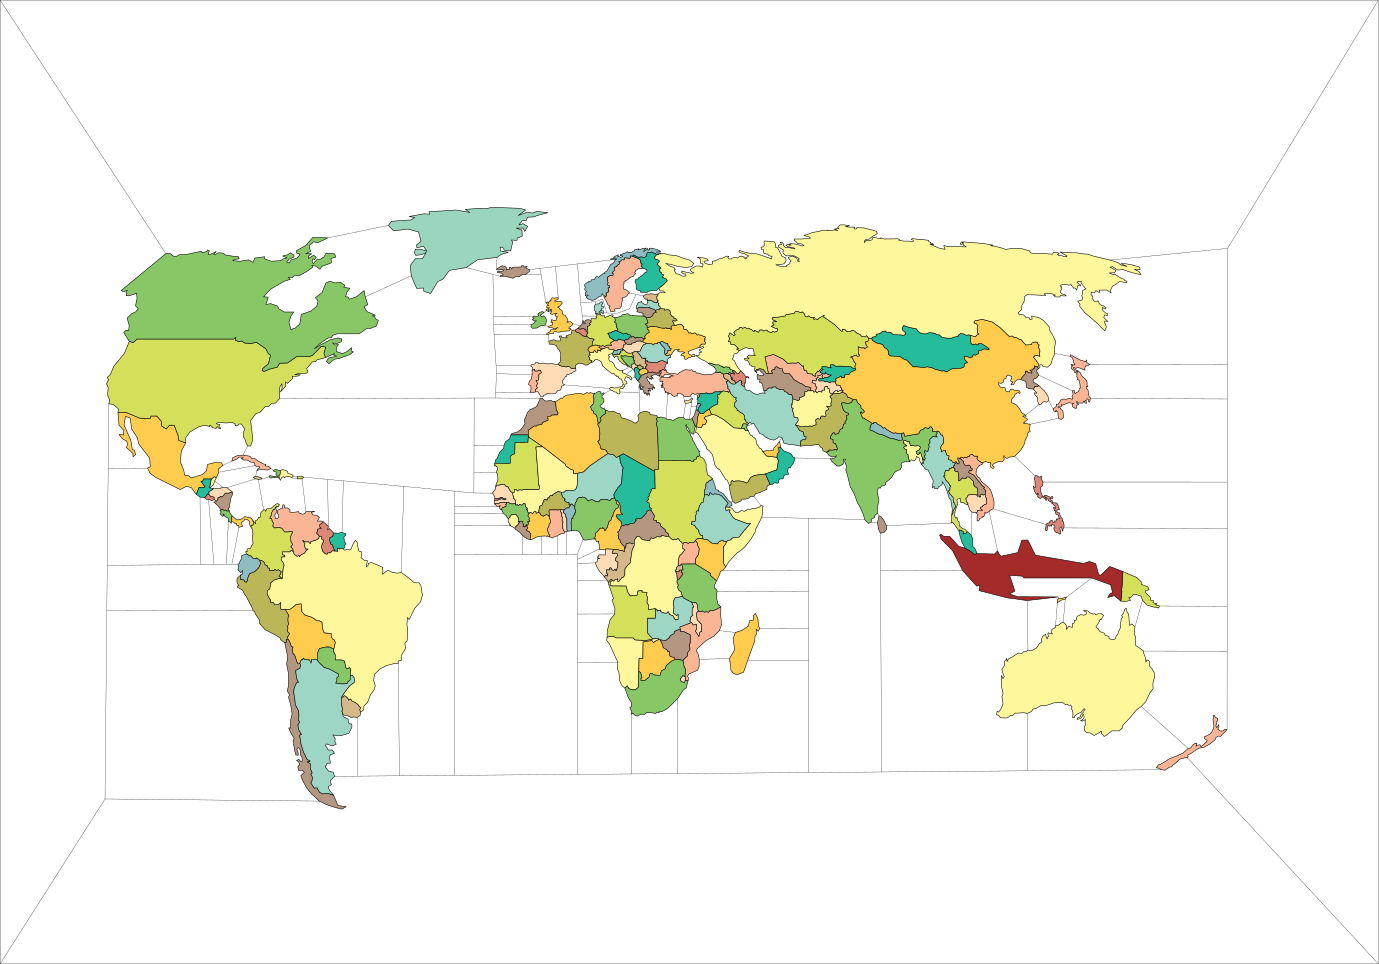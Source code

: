<?xml version="1.0"?>
<!DOCTYPE ipe SYSTEM "ipe.dtd">
<ipe version="70005" creator="Ipe 7.1.1">
<info created="D:20100318161905" modified="D:20111018165609"/>
<ipestyle name="basic">
<symbol name="arrow/arc(spx)">
<path stroke="sym-stroke" fill="sym-stroke" pen="sym-pen">
0 0 m
-1 0.333 l
-1 -0.333 l
h
</path>
</symbol>
<symbol name="arrow/farc(spx)">
<path stroke="sym-stroke" fill="white" pen="sym-pen">
0 0 m
-1 0.333 l
-1 -0.333 l
h
</path>
</symbol>
<symbol name="mark/circle(sx)" transformations="translations">
<path fill="sym-stroke">
0.6 0 0 0.6 0 0 e
0.4 0 0 0.4 0 0 e
</path>
</symbol>
<symbol name="mark/disk(sx)" transformations="translations">
<path fill="sym-stroke">
0.6 0 0 0.6 0 0 e
</path>
</symbol>
<symbol name="mark/fdisk(sfx)" transformations="translations">
<group>
<path fill="sym-stroke" fillrule="eofill">
0.6 0 0 0.6 0 0 e
0.4 0 0 0.4 0 0 e
</path>
<path fill="sym-fill">
0.4 0 0 0.4 0 0 e
</path>
</group>
</symbol>
<symbol name="mark/box(sx)" transformations="translations">
<path fill="sym-stroke" fillrule="eofill">
-0.6 -0.6 m
0.6 -0.6 l
0.6 0.6 l
-0.6 0.6 l
h
-0.4 -0.4 m
0.4 -0.4 l
0.4 0.4 l
-0.4 0.4 l
h
</path>
</symbol>
<symbol name="mark/square(sx)" transformations="translations">
<path fill="sym-stroke">
-0.6 -0.6 m
0.6 -0.6 l
0.6 0.6 l
-0.6 0.6 l
h
</path>
</symbol>
<symbol name="mark/fsquare(sfx)" transformations="translations">
<group>
<path fill="sym-stroke" fillrule="eofill">
-0.6 -0.6 m
0.6 -0.6 l
0.6 0.6 l
-0.6 0.6 l
h
-0.4 -0.4 m
0.4 -0.4 l
0.4 0.4 l
-0.4 0.4 l
h
</path>
<path fill="sym-fill">
-0.4 -0.4 m
0.4 -0.4 l
0.4 0.4 l
-0.4 0.4 l
h
</path>
</group>
</symbol>
<symbol name="mark/cross(sx)" transformations="translations">
<group>
<path fill="sym-stroke">
-0.43 -0.57 m
0.57 0.43 l
0.43 0.57 l
-0.57 -0.43 l
h
</path>
<path fill="sym-stroke">
-0.43 0.57 m
0.57 -0.43 l
0.43 -0.57 l
-0.57 0.43 l
h
</path>
</group>
</symbol>
<symbol name="arrow/fnormal(spx)">
<path stroke="sym-stroke" fill="white" pen="sym-pen">
0 0 m
-1 0.333 l
-1 -0.333 l
h
</path>
</symbol>
<symbol name="arrow/pointed(spx)">
<path stroke="sym-stroke" fill="sym-stroke" pen="sym-pen">
0 0 m
-1 0.333 l
-0.8 0 l
-1 -0.333 l
h
</path>
</symbol>
<symbol name="arrow/fpointed(spx)">
<path stroke="sym-stroke" fill="white" pen="sym-pen">
0 0 m
-1 0.333 l
-0.8 0 l
-1 -0.333 l
h
</path>
</symbol>
<symbol name="arrow/linear(spx)">
<path stroke="sym-stroke" pen="sym-pen">
-1 0.333 m
0 0 l
-1 -0.333 l
</path>
</symbol>
<symbol name="arrow/fdouble(spx)">
<path stroke="sym-stroke" fill="white" pen="sym-pen">
0 0 m
-1 0.333 l
-1 -0.333 l
h
-1 0 m
-2 0.333 l
-2 -0.333 l
h
</path>
</symbol>
<symbol name="arrow/double(spx)">
<path stroke="sym-stroke" fill="sym-stroke" pen="sym-pen">
0 0 m
-1 0.333 l
-1 -0.333 l
h
-1 0 m
-2 0.333 l
-2 -0.333 l
h
</path>
</symbol>
<pen name="heavier" value="0.8"/>
<pen name="fat" value="1.2"/>
<pen name="ultrafat" value="2"/>
<symbolsize name="large" value="5"/>
<symbolsize name="small" value="2"/>
<symbolsize name="tiny" value="1.1"/>
<arrowsize name="large" value="10"/>
<arrowsize name="small" value="5"/>
<arrowsize name="tiny" value="3"/>
<color name="red" value="1 0 0"/>
<color name="green" value="0 1 0"/>
<color name="blue" value="0 0 1"/>
<color name="yellow" value="1 1 0"/>
<color name="orange" value="1 0.647 0"/>
<color name="gold" value="1 0.843 0"/>
<color name="purple" value="0.627 0.125 0.941"/>
<color name="gray" value="0.745"/>
<color name="brown" value="0.647 0.165 0.165"/>
<color name="navy" value="0 0 0.502"/>
<color name="pink" value="1 0.753 0.796"/>
<color name="seagreen" value="0.18 0.545 0.341"/>
<color name="turquoise" value="0.251 0.878 0.816"/>
<color name="violet" value="0.933 0.51 0.933"/>
<color name="darkblue" value="0 0 0.545"/>
<color name="darkcyan" value="0 0.545 0.545"/>
<color name="darkgray" value="0.663"/>
<color name="darkgreen" value="0 0.392 0"/>
<color name="darkmagenta" value="0.545 0 0.545"/>
<color name="darkorange" value="1 0.549 0"/>
<color name="darkred" value="0.545 0 0"/>
<color name="lightblue" value="0.678 0.847 0.902"/>
<color name="lightcyan" value="0.878 1 1"/>
<color name="lightgray" value="0.827"/>
<color name="lightgreen" value="0.565 0.933 0.565"/>
<color name="lightyellow" value="1 1 0.878"/>
<dashstyle name="dashed" value="[4] 0"/>
<dashstyle name="dotted" value="[1 3] 0"/>
<dashstyle name="dash dotted" value="[4 2 1 2] 0"/>
<dashstyle name="dash dot dotted" value="[4 2 1 2 1 2] 0"/>
<textsize name="large" value="\large"/>
<textsize name="Large" value="\Large"/>
<textsize name="LARGE" value="\LARGE"/>
<textsize name="huge" value="\huge"/>
<textsize name="Huge" value="\Huge"/>
<textsize name="small" value="\small"/>
<textsize name="footnote" value="\footnotesize"/>
<textsize name="tiny" value="\tiny"/>
<textstyle name="center" begin="\begin{center}" end="\end{center}"/>
<textstyle name="itemize" begin="\begin{itemize}" end="\end{itemize}"/>
<textstyle name="item" begin="\begin{itemize}\item{}" end="\end{itemize}"/>
<gridsize name="4 pts" value="4"/>
<gridsize name="8 pts (~3 mm)" value="8"/>
<gridsize name="16 pts (~6 mm)" value="16"/>
<gridsize name="32 pts (~12 mm)" value="32"/>
<gridsize name="10 pts (~3.5 mm)" value="10"/>
<gridsize name="20 pts (~7 mm)" value="20"/>
<gridsize name="14 pts (~5 mm)" value="14"/>
<gridsize name="28 pts (~10 mm)" value="28"/>
<gridsize name="56 pts (~20 mm)" value="56"/>
<anglesize name="90 deg" value="90"/>
<anglesize name="60 deg" value="60"/>
<anglesize name="45 deg" value="45"/>
<anglesize name="30 deg" value="30"/>
<anglesize name="22.5 deg" value="22.5"/>
<tiling name="falling" angle="-60" step="4" width="1"/>
<tiling name="rising" angle="30" step="4" width="1"/>
</ipestyle>
<page>
<layer name="Countries"/>
<layer name="Labels"/>
<layer name="Sea"/>
<view layers="Countries Sea" active="Sea"/>
<path layer="Countries" stroke="black" fill="0.561 0.737 0.757" pen="0.2">
331.878 474.632 m
332.046 475.971 l
332.492 477.087 l
333.218 477.087 l
333.72 476.585 l
333.162 476.027 l
332.883 475.469 l
332.492 474.632 l
h
</path>
<path stroke="black" fill="0.996 0.965 0.608" pen="0.2">
156.724 446.657 m
157.003 448.052 l
157.378 449.841 l
158.481 450.699 l
159.217 450.331 l
158.622 449.168 l
158.119 447.662 l
h
</path>
<path stroke="black" fill="0.604 0.839 0.741" pen="0.2">
231.937 538.817 m
228.259 539.798 l
222.988 539.185 l
221.149 541.146 l
222.252 542.617 l
229.24 543.107 l
230.588 543.966 l
228.627 544.333 l
233.898 545.314 l
235.982 545.191 l
235.737 546.05 l
245.544 546.663 l
250.448 545.804 l
248.854 546.908 l
254.125 547.276 l
256.209 547.153 l
258.539 547.643 l
268.591 547.276 l
270.552 546.663 l
267.855 544.701 l
271.165 545.927 l
273.004 545.559 l
274.598 546.172 l
278.521 545.682 l
274.72 544.701 l
273.617 544.211 l
271.288 544.088 l
270.675 542.862 l
269.327 542.862 l
268.101 541.269 l
269.572 541.759 l
271.288 540.778 l
270.185 538.939 l
269.694 540.165 l
267.12 540.165 l
269.204 539.43 l
269.327 537.223 l
267.488 536.61 l
267.488 535.752 l
265.404 535.875 l
265.894 535.139 l
265.158 531.952 l
262.952 532.197 l
262.216 533.3 l
261.358 533.3 l
261.481 531.952 l
264.3 531.461 l
261.603 530.603 l
260.255 529.623 l
253.267 528.764 l
249.099 525.945 l
243.092 524.964 l
240.763 521.777 l
238.924 520.919 l
236.35 516.628 l
233.898 517.364 l
233.776 518.59 l
231.324 518.467 l
229.362 523.003 l
228.995 526.68 l
230.833 529.132 l
233.408 529.132 l
234.756 531.461 l
233.285 530.603 l
230.956 530.358 l
230.466 531.339 l
230.833 532.565 l
232.672 532.565 l
235.001 531.829 l
233.776 533.668 l
231.446 533.055 l
231.201 534.036 l
232.917 535.384 l
h
</path>
<path stroke="black" fill="1 0.8 0.302" pen="0.2">
123.789 473.869 m
124.156 469.21 l
125.873 467.371 l
125.75 465.655 l
124.156 465.9 l
125.382 464.307 l
126.976 463.448 l
127.221 462.223 l
126.853 461.119 l
129.183 459.035 l
129.183 457.809 l
130.163 458.667 l
129.673 460.261 l
128.937 460.384 l
128.447 463.694 l
125.995 469.21 l
126.486 472.397 l
128.202 471.785 l
128.692 467.862 l
130.776 464.674 l
131.267 462.468 l
135.189 457.319 l
135.435 454.254 l
134.454 453.764 l
135.312 451.925 l
137.519 450.331 l
146.223 446.041 l
148.552 447.267 l
150.268 446.654 l
151.984 444.324 l
152.965 446.776 l
155.172 446.899 l
153.7 448.983 l
154.313 448.983 l
154.559 449.841 l
157.378 449.841 l
158.481 450.699 l
159.217 450.331 l
160.075 452.293 l
159.953 453.519 l
161.546 454.745 l
161.056 455.725 l
158.604 455.725 l
156.03 455.112 l
155.662 452.906 l
154.191 451.435 l
150.023 450.209 l
149.287 451.067 l
147.816 451.19 l
147.448 453.028 l
146.223 455.97 l
146.59 459.893 l
148.184 462.836 l
145.732 463.694 l
145.364 465.778 l
144.016 469.21 l
142.3 469.21 l
141.196 467.862 l
139.48 468.965 l
139.48 470.559 l
137.764 472.52 l
135.68 472.52 l
135.312 471.539 l
131.512 471.785 l
126.608 473.869 l
h
</path>
<path stroke="black" fill="0.831 0.878 0.353" pen="0.2">
123.789 473.869 m
123.961 475.072 l
122.003 476.74 l
120.479 476.885 l
120.77 478.264 l
120.044 480.077 l
120.262 482.688 l
119.682 484.139 l
120.407 485.59 l
119.972 486.46 l
121.06 487.476 l
122.293 490.45 l
126.065 495.02 l
127.878 499.372 l
129.257 498.937 l
130.635 500.243 l
165.453 500.243 l
166.251 500.823 l
166.106 499.807 l
167.049 499.372 l
168.355 499.517 l
169.443 498.792 l
171.909 498.647 l
173.577 499.082 l
176.987 496.761 l
178.002 494.875 l
178.728 494.44 l
178.002 491.393 l
175.971 489.652 l
175.681 488.927 l
176.334 488.564 l
178.437 489.435 l
181.121 490.087 l
181.992 491.538 l
184.821 491.611 l
188.012 493.859 l
192.727 493.932 l
193.816 494.367 l
197.007 497.631 l
198.603 497.341 l
197.95 495.02 l
198.531 493.569 l
195.411 492.699 l
194.976 492.118 l
193.743 491.973 l
191.712 489.58 l
192.22 488.346 l
191.494 487.911 l
188.81 487.839 l
187.432 487.403 l
189.463 487.403 l
188.593 486.896 l
186.489 486.751 l
186.779 486.098 l
184.821 484.284 l
184.095 484.792 l
184.168 483.269 l
182.282 481.165 l
182.862 482.616 l
182.79 484.139 l
182.064 482.979 l
181.919 480.73 l
181.919 478.699 l
180.541 477.176 l
179.018 477.03 l
178.002 475.87 l
176.769 475.87 l
174.956 473.911 l
173.36 473.331 l
171.546 470.865 l
172.344 464.119 l
171.546 461.725 l
170.458 461.725 l
169.805 463.103 l
169.515 464.046 l
168.935 465.062 l
168.935 466.585 l
169.443 467.818 l
168.21 469.632 l
167.412 469.632 l
166.686 468.979 l
166.033 468.979 l
165.888 469.777 l
164.728 470.212 l
162.624 469.994 l
161.318 470.139 l
159.578 470.139 l
159.215 469.704 l
160.521 469.414 l
160.085 468.834 l
160.811 468.036 l
160.23 467.891 l
159.505 468.761 l
159.142 468.036 l
157.692 468.326 l
157.619 468.834 l
156.821 469.196 l
156.821 468.761 l
154.935 469.196 l
152.686 468.544 l
149.64 466.73 l
148.189 464.699 l
148.184 462.836 l
145.732 463.694 l
145.364 465.778 l
144.016 469.21 l
142.3 469.21 l
141.196 467.862 l
139.48 468.965 l
139.48 470.559 l
137.764 472.52 l
135.68 472.52 l
135.312 471.539 l
131.512 471.785 l
126.608 473.869 l
h
</path>
<path stroke="black" fill="0.533 0.78 0.396" pen="0.2">
127.878 499.372 m
125.85 502.588 l
126.605 503.343 l
127.642 503.343 l
127.83 505.134 l
127.076 507.775 l
128.773 509.378 l
130.188 510.038 l
131.131 511.169 l
130.094 512.112 l
130.659 514.941 l
130.471 516.733 l
128.113 515.884 l
126.793 515.79 l
126.699 517.016 l
127.17 517.77 l
125.85 517.299 l
124.907 517.676 l
141.032 530.972 l
142.636 530.972 l
143.767 530.029 l
144.899 530.029 l
145.936 530.595 l
148.954 530.784 l
153.763 531.821 l
154.14 531.255 l
155.743 531.727 l
156.026 532.293 l
156.686 532.01 l
156.215 530.69 l
157.063 530.69 l
159.138 531.727 l
158.195 530.69 l
158.949 530.69 l
159.892 531.255 l
161.778 531.161 l
162.344 530.501 l
165.833 529.935 l
167.059 529.935 l
167.436 529.086 l
165.739 528.898 l
165.079 528.426 l
167.719 528.238 l
170.737 528.709 l
172.434 527.861 l
173 529.369 l
176.583 529.841 l
176.583 529.086 l
178.941 528.238 l
182.336 528.426 l
183.279 529.086 l
184.693 529.464 l
183.09 530.124 l
184.693 530.501 l
185.919 531.255 l
187.145 530.407 l
187.145 529.747 l
185.448 528.992 l
184.505 527.955 l
185.448 527.578 l
186.108 528.709 l
188.277 529.369 l
189.408 530.784 l
188.088 531.161 l
187.994 532.01 l
191.483 533.99 l
193.934 536.819 l
199.31 536.63 l
195.82 534.933 l
194.217 535.216 l
192.614 533.801 l
193.086 531.727 l
191.388 530.972 l
193.557 530.878 l
192.52 530.312 l
192.331 529.181 l
194.217 530.407 l
195.16 529.652 l
194.595 528.804 l
193.934 529.086 l
193.652 528.049 l
194.123 527.389 l
195.632 529.086 l
196.292 528.709 l
197.989 529.841 l
198.744 531.161 l
201.761 530.878 l
202.233 529.747 l
200.441 529.181 l
200.63 527.672 l
197.141 526.352 l
196.481 525.314 l
195.16 526.446 l
193.557 526.729 l
194.029 526.163 l
191.483 524.371 l
188.842 522.957 l
187.522 523.24 l
186.673 522.391 l
185.07 522.485 l
185.825 521.731 l
183.75 521.071 l
178.658 518.148 l
176.206 515.413 l
177.904 515.319 l
177.055 512.678 l
178.752 512.961 l
181.204 512.112 l
181.77 511.075 l
183.656 509.944 l
187.051 509.944 l
186.013 508.435 l
185.353 506.36 l
186.013 503.626 l
187.616 504.191 l
189.22 505.606 l
189.785 509.095 l
193.274 510.321 l
195.349 512.018 l
195.82 513.904 l
194.877 515.13 l
197.235 516.922 l
198.649 520.411 l
199.97 521.071 l
202.044 520.411 l
203.836 520.694 l
205.439 519.562 l
205.062 518.808 l
207.231 518.525 l
206.099 516.922 l
205.722 515.413 l
206.571 515.413 l
207.042 514.564 l
209.588 515.413 l
212.417 517.676 l
212.794 515.413 l
213.737 512.584 l
212.323 511.924 l
213.36 510.132 l
216.472 508.812 l
215.34 508.529 l
216.283 508.246 l
216.378 507.586 l
217.509 506.926 l
216.849 504.946 l
214.869 504.097 l
213.172 503.908 l
210.626 502.117 l
202.704 502.117 l
201.007 501.551 l
200.724 500.702 l
199.404 500.608 l
196.763 498.816 l
194.5 496.742 l
196.952 498.25 l
200.158 499.948 l
202.987 500.608 l
204.402 500.231 l
204.119 499.193 l
202.61 498.628 l
201.007 498.816 l
201.856 498.062 l
203.176 498.25 l
202.421 497.119 l
202.421 495.704 l
204.685 494.95 l
206.193 495.704 l
207.891 497.119 l
207.891 495.893 l
208.551 495.61 l
207.136 494.573 l
203.459 493.253 l
201.761 492.97 l
199.687 491.367 l
198.838 492.121 l
199.498 493.347 l
202.516 494.101 l
201.384 494.478 l
201.761 495.044 l
199.97 494.196 l
198.531 493.569 l
197.95 495.02 l
198.603 497.341 l
197.007 497.631 l
193.816 494.367 l
192.727 493.932 l
188.012 493.859 l
184.821 491.611 l
181.992 491.538 l
181.121 490.087 l
178.437 489.435 l
176.334 488.564 l
175.681 488.927 l
175.971 489.652 l
178.002 491.393 l
178.728 494.44 l
178.002 494.875 l
176.987 496.761 l
173.577 499.082 l
171.909 498.647 l
169.443 498.792 l
168.355 499.517 l
167.049 499.372 l
166.106 499.807 l
166.251 500.823 l
165.453 500.243 l
130.635 500.243 l
129.257 498.937 l
h
</path>
<path stroke="black" fill="0.145 0.737 0.612" pen="0.2">
151.984 444.324 m
153.321 443.309 l
154.995 443.198 l
155.608 443.7 l
155.999 444.425 l
156.557 444.314 l
156.557 445.207 l
157.673 445.876 l
158.175 446.434 l
156.724 446.657 l
157.003 448.052 l
157.378 449.841 l
154.559 449.841 l
154.313 448.983 l
153.7 448.983 l
155.172 446.899 l
152.965 446.776 l
h
</path>
<path stroke="black" fill="0.867 0.529 0.475" pen="0.2">
154.995 443.198 m
155.608 442.528 l
156.39 442.584 l
157.506 442.082 l
158.51 442.417 l
158.398 443.309 l
157.785 443.533 l
157.282 443.421 l
156.557 444.314 l
155.999 444.425 l
155.608 443.7 l
h
</path>
<path stroke="black" fill="0.996 0.859 0.706" pen="0.2">
158.51 442.417 m
159.235 441.803 l
159.793 442.472 l
159.793 443.142 l
160.351 443.198 l
160.798 443.644 l
161.188 443.254 l
161.858 443.979 l
162.472 444.76 l
163.588 444.704 l
164.983 445.151 l
164.034 445.876 l
163.03 446.713 l
161.467 446.881 l
160.575 446.434 l
158.175 446.434 l
157.673 445.876 l
156.557 445.207 l
156.557 444.314 l
157.282 443.421 l
157.785 443.533 l
158.398 443.309 l
h
</path>
<path stroke="black" fill="0.706 0.592 0.506" pen="0.2">
159.235 441.803 m
158.287 441.524 l
159.514 440.464 l
160.909 438.734 l
161.244 438.901 l
162.025 438.511 l
162.583 438.678 l
163.141 438.232 l
163.922 438.343 l
163.476 439.013 l
163.922 439.738 l
164.146 441.412 l
164.536 443.365 l
164.927 443.979 l
164.983 445.151 l
163.588 444.704 l
162.472 444.76 l
161.858 443.979 l
161.188 443.254 l
160.798 443.644 l
160.351 443.198 l
159.793 443.142 l
159.793 442.472 l
h
</path>
<path stroke="black" fill="0.533 0.78 0.396" pen="0.2">
160.909 438.734 m
160.407 438.511 l
161.021 438.009 l
160.519 437.339 l
161.523 436.335 l
161.858 436.669 l
161.523 437.283 l
162.193 436.837 l
162.248 436.335 l
163.476 435.721 l
163.532 434.549 l
164.034 434.382 l
164.592 433.879 l
164.592 434.549 l
164.815 435.274 l
164.536 435.721 l
164.927 436.502 l
164.201 437.339 l
163.922 438.343 l
163.141 438.232 l
162.583 438.678 l
162.025 438.511 l
161.244 438.901 l
h
</path>
<path stroke="black" fill="1 0.8 0.302" pen="0.2">
164.592 434.549 m
165.541 434.27 l
165.652 433.935 l
166.433 433.879 l
166.601 433.098 l
167.215 433.098 l
167.326 432.429 l
168.163 432.708 l
168.721 432.819 l
168.107 433.935 l
168.386 434.326 l
169.112 434.772 l
169.335 435.274 l
170.172 435.33 l
171.232 434.437 l
171.009 433.712 l
171.678 432.54 l
171.846 433.154 l
172.292 433.098 l
172.627 433.768 l
172.404 434.828 l
171.623 435.832 l
170.283 436.111 l
169.446 436.335 l
168.944 435.832 l
167.661 435.219 l
166.545 435.107 l
164.927 436.502 l
164.536 435.721 l
164.815 435.274 l
h
</path>
<path stroke="black" fill="0.98 0.714 0.58" pen="0.2">
178.821 453.632 m
178.095 454.358 l
176.812 454.581 l
177.091 455.083 l
176.142 455.25 l
174.301 456.255 l
173.073 457.203 l
171.957 457.203 l
171.288 458.04 l
168.777 458.431 l
166.768 458.263 l
165.094 457.482 l
164.759 456.255 l
165.82 456.701 l
166.768 457.092 l
167.27 457.705 l
168.833 457.705 l
168.721 457.259 l
168.107 457.203 l
169 456.701 l
170.339 456.645 l
171.399 455.976 l
172.906 455.752 l
173.129 454.692 l
173.687 454.358 l
174.524 454.413 l
174.859 453.911 l
174.022 453.409 l
173.743 452.907 l
175.194 453.242 l
177.593 453.074 l
h
</path>
<path stroke="black" fill="0.835 0.725 0.541" pen="0.2">
175.64 449.838 m
175.305 450.34 l
173.408 450.842 l
172.515 450.452 l
173.241 449.894 l
174.301 449.726 l
175.026 449.782 l
h
</path>
<path stroke="black" fill="0.533 0.78 0.396" pen="0.2">
182.169 452.795 m
181.555 452.907 l
180.718 453.409 l
179.713 452.907 l
179.937 452.516 l
180.774 452.349 l
180.662 451.456 l
181.276 450.786 l
180.16 450.731 l
178.43 451.065 l
178.151 450.619 l
178.821 450.117 l
179.323 450.34 l
180.885 450.284 l
181.387 450.396 l
181.89 450.061 l
181.89 450.563 l
181.666 451.01 l
182.113 451.4 l
182.28 452.126 l
h
</path>
<path stroke="black" fill="0.996 0.965 0.608" pen="0.2">
182.169 452.795 m
182.894 453.186 l
183.787 453.074 l
184.791 452.628 l
185.014 451.791 l
186.353 451.512 l
186.911 450.898 l
186.298 450.284 l
185.684 450.731 l
184.289 450.675 l
183.619 450.284 l
183.508 450.675 l
182.727 450.396 l
182.28 449.336 l
181.89 450.061 l
181.89 450.563 l
181.666 451.01 l
182.113 451.4 l
182.28 452.126 l
h
</path>
<path stroke="black" fill="0.831 0.878 0.353" pen="0.2">
190.65 450.507 m
189.98 450.842 l
188.418 450.842 l
188.362 449.894 l
190.036 449.894 l
h
</path>
<path stroke="black" fill="0.145 0.737 0.612" pen="0.2">
204.895 424.656 m
204.209 424.909 l
203.608 424.609 l
202.749 424.909 l
202.964 423.793 l
201.934 423.879 l
201.333 424.909 l
200.946 426.197 l
200.474 426.24 l
199.959 427.57 l
200.088 428.815 l
201.075 429.116 l
201.333 430.446 l
202.964 430.317 l
204.423 430.575 l
205.788 430.18 l
205.732 429.566 l
205.119 428.952 l
205.286 427.223 l
205.844 426.497 l
205.453 426.051 l
205.453 425.27 l
h
</path>
<path stroke="black" fill="0.867 0.529 0.475" pen="0.2">
201.934 423.879 m
200.904 423.965 l
200.56 423.536 l
200.002 423.235 l
199.315 423.235 l
199.144 422.72 l
198.371 422.892 l
197.47 423.793 l
196.998 425.381 l
197.341 426.712 l
197.77 427.184 l
197.556 428 l
196.998 428.257 l
197.169 429.073 l
196.268 429.201 l
195.195 430.446 l
195.624 430.961 l
195.624 431.777 l
196.955 432.12 l
196.44 432.506 l
196.354 433.322 l
197.684 434.438 l
199.53 432.721 l
199.23 431.476 l
199.873 432.034 l
200.732 431.133 l
201.333 430.446 l
201.075 429.116 l
200.088 428.815 l
199.959 427.57 l
200.474 426.24 l
200.946 426.197 l
201.333 424.909 l
h
</path>
<path stroke="black" fill="0.98 0.714 0.58" pen="0.2">
196.268 429.201 m
196.096 428.429 l
194.723 427.613 l
193.263 427.399 l
193.178 426.626 l
192.834 426.626 l
192.319 427.227 l
191.375 427.141 l
190.259 427.699 l
191.074 426.626 l
190.989 425.725 l
191.332 424.652 l
192.233 424.652 l
191.332 423.793 l
190.989 423.106 l
189.958 422.677 l
189.057 421.776 l
188.971 422.334 l
188.327 421.948 l
187.254 422.677 l
186.825 423.664 l
186.739 424.652 l
185.924 425.381 l
186.611 426.24 l
186.053 427.313 l
185.881 429.116 l
186.568 430.532 l
186.482 430.961 l
185.108 430.789 l
183.735 430.747 l
182.79 432.12 l
181.76 432.335 l
180.043 432.206 l
179.485 432.936 l
179.7 433.923 l
179.228 434.824 l
179.099 435.597 l
178.37 435.726 l
178.928 436.67 l
179.099 437.743 l
179.786 438.945 l
180.172 438.945 l
180.559 439.803 l
181.503 439.975 l
180.601 439.417 l
180.902 437.957 l
180.172 436.756 l
180.601 435.511 l
181.117 435.554 l
181.589 435.983 l
181.589 436.841 l
181.117 437.657 l
181.202 438.473 l
182.061 439.031 l
182.962 439.202 l
183.005 440.061 l
183.22 440.576 l
183.649 440.49 l
183.735 439.417 l
184.808 439.417 l
185.709 438.816 l
185.709 437.915 l
186.525 437.786 l
188.885 438.086 l
188.928 437.614 l
190.216 437.142 l
191.032 437.399 l
191.461 438.086 l
192.92 438.215 l
194.637 438.172 l
193.392 437.786 l
193.993 436.884 l
195.238 436.799 l
196.311 436.026 l
195.581 434.652 l
196.955 434.738 l
197.684 434.438 l
196.354 433.322 l
196.44 432.506 l
196.955 432.12 l
195.624 431.777 l
195.624 430.961 l
195.195 430.446 l
195.195 430.446 l
h
</path>
<path stroke="black" fill="0.831 0.878 0.353" pen="0.2">
181.503 439.975 m
181.975 440.576 l
181.159 441.048 l
180.301 440.49 l
178.756 439.159 l
177.425 439.159 l
176.953 438.215 l
176.653 438.73 l
176.223 438.73 l
175.193 437.743 l
175.15 436.155 l
174.421 436.026 l
174.034 435.21 l
173.176 434.738 l
173.391 433.665 l
172.404 434.828 l
172.627 433.768 l
172.292 433.098 l
171.846 433.154 l
171.678 432.54 l
172.36 431.476 l
172.189 430.575 l
172.489 430.017 l
172.146 429.588 l
172.232 427.656 l
172.446 426.755 l
171.76 425.596 l
171.545 424.909 l
170.472 424.695 l
170.171 424.222 l
170.343 423.664 l
169.742 423.664 l
170.086 422.849 l
170.944 422.291 l
171.845 422.033 l
172.275 421.347 l
173.476 421.046 l
173.691 421.433 l
174.764 420.617 l
175.451 420.531 l
176.395 419.844 l
176.781 418.9 l
177.597 418.557 l
177.769 417.784 l
178.198 417.741 l
178.327 416.883 l
179.872 416.797 l
180.215 417.312 l
180.859 416.883 l
181.546 417.183 l
182.576 416.411 l
181.76 414.694 l
182.361 414.522 l
182.919 413.878 l
183.22 417.226 l
183.606 418.857 l
183.22 419.93 l
182.576 420.531 l
182.619 421.733 l
183.906 421.819 l
183.778 422.42 l
182.962 422.591 l
182.962 423.579 l
185.795 423.579 l
186.181 424.137 l
186.825 423.664 l
186.739 424.652 l
185.924 425.381 l
186.611 426.24 l
186.053 427.313 l
185.881 429.116 l
186.568 430.532 l
186.482 430.961 l
185.108 430.789 l
183.735 430.747 l
182.79 432.12 l
181.76 432.335 l
180.043 432.206 l
179.485 432.936 l
179.7 433.923 l
179.228 434.824 l
179.099 435.597 l
178.37 435.726 l
178.928 436.67 l
179.099 437.743 l
179.786 438.945 l
180.172 438.945 l
180.559 439.803 l
h
</path>
<path stroke="black" fill="0.561 0.737 0.757" pen="0.2">
174.764 420.617 m
175.193 419.415 l
174.464 417.87 l
173.047 416.454 l
171.159 415.724 l
170.429 413.921 l
170.429 413.234 l
169.914 412.591 l
169.27 412.891 l
169.141 413.449 l
167.811 413.664 l
168.025 415.338 l
168.54 415.638 l
168.626 416.969 l
168.025 416.067 l
166.909 417.183 l
167.253 417.57 l
166.995 419.201 l
167.424 419.372 l
167.811 420.531 l
168.326 421.046 l
168.197 422.119 l
169.013 422.548 l
170.086 422.849 l
170.944 422.291 l
171.845 422.033 l
172.275 421.347 l
173.476 421.046 l
173.691 421.433 l
h
</path>
<path stroke="black" fill="0.733 0.718 0.349" pen="0.2">
182.919 413.878 m
181.619 413.955 l
179.945 413.398 l
178.743 412.367 l
178.485 410.264 l
177.584 409.663 l
177.498 408.547 l
178.228 406.959 l
178.829 406.187 l
178.571 405.543 l
179.816 405.371 l
180.159 404.599 l
181.49 404.599 l
182.391 405.414 l
182.263 404.041 l
182.477 402.925 l
183.979 402.967 l
185.396 400.564 l
185.01 399.834 l
185.01 398.504 l
185.31 397.688 l
184.752 396.658 l
185.01 396.014 l
184.752 395.284 l
185.052 394.641 l
185.61 394.168 l
184.838 392.881 l
185.01 392.108 l
184.409 392.065 l
184.537 391.078 l
183.808 390.949 l
182.348 391.937 l
182.134 392.623 l
180.76 393.525 l
176.683 395.628 l
174.708 397.903 l
174.751 399.019 l
173.163 401.379 l
173.034 402.023 l
172.348 402.495 l
172.219 403.225 l
169.901 407.646 l
169.386 408.29 l
168.613 409.835 l
166.811 410.865 l
166.811 411.337 l
167.326 411.423 l
166.768 412.239 l
166.596 413.054 l
166.639 413.998 l
167.283 414.685 l
168.025 415.338 l
168.025 415.338 l
167.811 413.664 l
169.141 413.449 l
169.27 412.891 l
169.914 412.591 l
170.429 413.234 l
170.429 413.921 l
171.159 415.724 l
173.047 416.454 l
174.464 417.87 l
175.193 419.415 l
174.764 420.617 l
175.451 420.531 l
176.395 419.844 l
176.781 418.9 l
177.597 418.557 l
177.769 417.784 l
178.198 417.741 l
178.327 416.883 l
179.872 416.797 l
180.215 417.312 l
180.859 416.883 l
181.546 417.183 l
182.576 416.411 l
181.76 414.694 l
182.361 414.522 l
h
</path>
<path stroke="black" fill="1 0.8 0.302" pen="0.2">
183.979 402.967 m
185.396 402.753 l
186.684 403.611 l
187.842 404.641 l
189.731 404.942 l
189.903 403.912 l
189.989 402.109 l
191.019 400.907 l
192.435 400.435 l
193.465 400.135 l
194.71 399.319 l
195.311 398.804 l
196.384 398.804 l
197.242 398.332 l
197.457 396.057 l
198.015 394.469 l
200.59 394.211 l
200.547 393.267 l
201.019 392.28 l
201.577 392.065 l
202.05 391.035 l
201.492 388.503 l
200.075 389.318 l
198.573 389.318 l
196.298 388.803 l
195.697 387.301 l
195.525 384.597 l
195.01 384.94 l
193.551 384.94 l
193.294 383.524 l
192.736 384.683 l
191.062 384.811 l
190.461 385.369 l
190.332 384.683 l
189.774 384.726 l
189.259 383.524 l
188.357 383.524 l
187.37 386.485 l
186.855 386.872 l
186.512 388.074 l
186.769 389.275 l
186.126 389.705 l
185.568 391.336 l
185.01 392.108 l
184.838 392.881 l
185.61 394.168 l
185.052 394.641 l
184.752 395.284 l
185.01 396.014 l
184.752 396.658 l
185.31 397.688 l
185.01 398.504 l
185.01 399.834 l
185.396 400.564 l
h
</path>
<path stroke="black" fill="0.533 0.78 0.396" pen="0.2">
201.492 388.503 m
201.492 387.558 l
202.05 386.571 l
202.05 384.726 l
204.239 384.726 l
205.312 384.296 l
205.955 381.721 l
206.599 381.678 l
207.114 382.022 l
207.629 381.378 l
207.458 378.931 l
207.372 377.472 l
206.556 376.785 l
206.256 376.141 l
204.324 376.055 l
202.135 376.356 l
202.565 377.214 l
202.565 378.33 l
203.123 378.802 l
203.123 379.618 l
199.689 381.506 l
197.972 381.979 l
196.384 383.524 l
195.525 384.597 l
195.697 387.301 l
196.298 388.803 l
198.573 389.318 l
200.075 389.318 l
h
</path>
<path stroke="black" fill="0.706 0.592 0.506" pen="0.2">
189.259 383.524 m
189.52 382.92 l
189.303 381.687 l
187.779 380.889 l
187.924 379.438 l
188.215 377.843 l
188.795 376.61 l
188.069 376.464 l
187.199 374.433 l
187.054 373.055 l
187.344 371.242 l
187.707 368.485 l
188.795 366.454 l
188.94 364.568 l
188.722 363.408 l
189.158 362.174 l
188.577 361.376 l
188.795 359.708 l
189.883 357.822 l
189.23 357.605 l
189.665 354.485 l
190.536 351.656 l
191.914 348.827 l
192.93 348.465 l
192.857 348.029 l
191.914 348.029 l
193.075 347.304 l
193.002 345.708 l
193.727 344.04 l
193.22 343.605 l
193.8 342.517 l
193.655 341.138 l
193.22 340.413 l
194.453 338.6 l
195.468 338.672 l
196.266 337.149 l
197.427 336.496 l
199.458 336.641 l
201.416 335.988 l
203.012 332.289 l
205.986 331.853 l
204.318 330.983 l
202.069 331.563 l
198.95 332.579 l
196.266 333.885 l
193.582 336.351 l
191.696 338.672 l
190.173 341.501 l
189.593 343.024 l
190.898 344.257 l
190.246 344.983 l
188.867 344.91 l
188.577 345.853 l
188.577 346.434 l
189.085 346.796 l
188.94 347.884 l
188.069 348.537 l
188.94 348.9 l
189.52 348.175 l
190.101 348.32 l
190.028 349.698 l
189.52 350.423 l
189.375 352.309 l
188.795 353.18 l
188.142 352.672 l
188.65 351.221 l
188.65 350.351 l
187.779 350.568 l
187.344 352.309 l
187.054 354.123 l
186.909 355.791 l
187.199 356.516 l
186.111 358.257 l
185.24 360.216 l
185.966 360.216 l
185.893 362.827 l
186.474 365.221 l
185.966 368.485 l
185.168 371.314 l
185.531 372.112 l
184.733 373.563 l
185.168 375.304 l
185.168 379.729 l
184.515 383.283 l
184.878 385.967 l
183.808 390.949 l
184.537 391.078 l
184.409 392.065 l
185.01 392.108 l
185.568 391.336 l
186.126 389.705 l
186.769 389.275 l
186.512 388.074 l
186.855 386.872 l
187.37 386.485 l
188.357 383.524 l
h
</path>
<path stroke="black" fill="0.62 0.839 0.773" pen="0.2">
207.458 378.931 m
208.163 379.221 l
208.888 378.205 l
208.888 376.61 l
207.22 375.376 l
205.334 372.91 l
204.245 371.242 l
204.173 368.92 l
204.681 367.034 l
204.391 366.237 l
204.826 365.003 l
204.826 364.278 l
206.639 363.408 l
206.712 362.247 l
207.147 361.667 l
207.945 361.667 l
208.017 360.506 l
206.929 358.33 l
204.173 357.459 l
202.795 357.387 l
201.126 357.75 l
201.997 356.299 l
201.852 355.356 l
202.359 354.34 l
200.909 353.76 l
198.878 354.485 l
198.442 353.978 l
199.53 352.237 l
200.909 352.309 l
201.707 351.076 l
200.183 350.568 l
199.966 349.48 l
200.256 347.522 l
199.095 347.522 l
198.37 346.143 l
199.748 344.548 l
201.199 344.33 l
201.779 342.807 l
200.183 341.211 l
200.619 339.833 l
199.458 339.035 l
199.893 337.802 l
201.416 335.988 l
199.458 336.641 l
197.427 336.496 l
196.266 337.149 l
195.468 338.672 l
194.453 338.6 l
193.22 340.413 l
193.655 341.138 l
193.8 342.517 l
193.22 343.605 l
193.727 344.04 l
193.002 345.708 l
193.075 347.304 l
191.914 348.029 l
192.857 348.029 l
192.93 348.465 l
191.914 348.827 l
190.536 351.656 l
189.665 354.485 l
189.23 357.605 l
189.883 357.822 l
188.795 359.708 l
188.577 361.376 l
189.158 362.174 l
188.722 363.408 l
188.94 364.568 l
188.795 366.454 l
187.707 368.485 l
187.344 371.242 l
187.054 373.055 l
187.199 374.433 l
188.069 376.464 l
188.795 376.61 l
188.215 377.843 l
187.924 379.438 l
187.779 380.889 l
189.303 381.687 l
189.52 382.92 l
189.259 383.524 l
189.774 384.726 l
190.332 384.683 l
190.461 385.369 l
191.062 384.811 l
192.736 384.683 l
193.294 383.524 l
193.551 384.94 l
195.01 384.94 l
195.525 384.597 l
196.384 383.524 l
197.972 381.979 l
199.689 381.506 l
203.123 379.618 l
203.123 378.802 l
202.565 378.33 l
202.565 377.214 l
202.135 376.356 l
204.324 376.055 l
206.256 376.141 l
206.556 376.785 l
207.372 377.472 l
h
</path>
<path stroke="black" fill="0.835 0.725 0.541" pen="0.2">
204.245 371.242 m
204.985 371.434 l
205.156 371.863 l
205.8 371.648 l
206.744 370.661 l
206.787 370.232 l
207.56 370.618 l
208.075 369.888 l
208.976 369.545 l
210.221 368.644 l
210.607 367.957 l
211.251 367.528 l
210.822 366.841 l
211.165 365.897 l
210.951 364.695 l
209.921 364.008 l
208.461 364.18 l
207.817 363.965 l
206.315 364.695 l
205.543 364.781 l
204.826 365.003 l
204.391 366.237 l
204.681 367.034 l
204.173 368.92 l
h
</path>
<path stroke="black" fill="0.996 0.965 0.608" pen="0.2">
209.248 427.725 m
209.891 427.122 l
210.398 423.93 l
211.559 423.567 l
211.559 422.479 l
211.269 421.536 l
212.429 420.593 l
213.59 420.448 l
213.3 418.998 l
213.155 418.2 l
213.88 418.78 l
213.88 419.433 l
215.041 419.795 l
217.289 418.852 l
219.03 418.055 l
219.175 416.749 l
219.03 415.516 l
219.973 416.314 l
220.989 416.966 l
222.512 416.241 l
224.398 415.951 l
225.776 416.169 l
228.098 414.5 l
230.491 412.469 l
232.16 412.469 l
232.813 411.526 l
233.393 408.044 l
232.74 405.651 l
230.636 403.329 l
229.186 400.355 l
228.605 399.267 l
228.025 399.993 l
227.807 397.599 l
228.098 394.697 l
227.88 391.651 l
227.082 390.78 l
227.3 388.822 l
226.067 386.791 l
225.704 385.557 l
225.994 384.687 l
224.616 384.252 l
224.688 383.454 l
222.875 383.309 l
220.481 382.656 l
218.16 381.495 l
216.129 379.537 l
215.839 377.361 l
216.419 375.257 l
215.911 373.806 l
214.678 372.138 l
213.663 369.454 l
212.284 368.076 l
212.284 366.77 l
211.165 365.897 l
210.822 366.841 l
211.251 367.528 l
210.607 367.957 l
210.221 368.644 l
208.976 369.545 l
208.075 369.888 l
207.56 370.618 l
206.787 370.232 l
206.744 370.661 l
205.8 371.648 l
205.156 371.863 l
204.985 371.434 l
204.245 371.242 l
205.334 372.91 l
207.22 375.376 l
208.888 376.61 l
208.888 378.205 l
208.163 379.221 l
207.458 378.931 l
207.629 381.378 l
207.114 382.022 l
206.599 381.678 l
205.955 381.721 l
205.312 384.296 l
204.239 384.726 l
202.05 384.726 l
202.05 386.571 l
201.492 387.558 l
201.492 388.503 l
202.05 391.035 l
201.577 392.065 l
201.019 392.28 l
200.547 393.267 l
200.59 394.211 l
198.015 394.469 l
197.457 396.057 l
197.242 398.332 l
196.384 398.804 l
195.311 398.804 l
194.71 399.319 l
193.465 400.135 l
192.435 400.435 l
191.019 400.907 l
189.989 402.109 l
189.903 403.912 l
189.731 404.942 l
187.842 404.641 l
186.684 403.611 l
185.396 402.753 l
183.979 402.967 l
182.477 402.925 l
182.263 404.041 l
182.391 405.414 l
181.49 404.599 l
180.159 404.599 l
179.816 405.371 l
178.571 405.543 l
178.829 406.187 l
178.228 406.959 l
177.498 408.547 l
177.584 409.663 l
178.485 410.264 l
178.743 412.367 l
179.945 413.398 l
181.619 413.955 l
182.919 413.878 l
183.22 417.226 l
183.606 418.857 l
183.22 419.93 l
182.576 420.531 l
182.619 421.733 l
183.906 421.819 l
183.778 422.42 l
182.962 422.591 l
182.962 423.579 l
185.795 423.579 l
186.181 424.137 l
186.825 423.664 l
187.254 422.677 l
188.327 421.948 l
188.971 422.334 l
189.057 421.776 l
189.958 422.677 l
190.989 423.106 l
191.332 423.793 l
192.233 424.652 l
191.332 424.652 l
190.989 425.725 l
191.074 426.626 l
190.259 427.699 l
191.375 427.141 l
192.319 427.227 l
192.834 426.626 l
193.178 426.626 l
193.263 427.399 l
194.723 427.613 l
196.096 428.429 l
196.268 429.201 l
197.169 429.073 l
196.998 428.257 l
197.556 428 l
197.77 427.184 l
197.341 426.712 l
196.998 425.381 l
197.47 423.793 l
198.371 422.892 l
199.144 422.72 l
199.315 423.235 l
200.002 423.235 l
200.56 423.536 l
200.904 423.965 l
201.934 423.879 l
202.964 423.793 l
202.749 424.909 l
203.608 424.609 l
204.209 424.909 l
204.895 424.656 l
205.453 424.21 l
206.346 424.544 l
207.127 424.265 l
207.685 424.6 l
208.466 426.609 l
h
</path>
<path matrix="0.215498 0 0 0.215498 241.398 334.28" stroke="black" fill="0.706 0.592 0.506" pen="0.2">
183.462 665.607 m
179.637 666.245 l
178.203 667.361 l
168.8 666.404 l
164.497 669.114 l
163.063 671.504 l
159.716 671.026 l
154.617 658.914 l
151.27 655.886 l
142.346 651.902 l
137.724 646.802 l
136.927 642.977 l
132.784 634.531 l
134.377 628.794 l
127.365 618.913 l
121.469 614.77 l
112.066 612.06 l
110.632 609.829 l
139.636 609.829 l
140.114 617.798 l
149.836 624.65 l
153.82 624.491 l
154.936 626.085 l
162.107 627.36 l
164.657 631.025 l
173.103 634.69 l
172.147 640.268 l
177.725 641.384 l
178.203 642.977 l
188.721 643.296 l
189.677 646.484 l
186.331 652.858 l
185.693 663.058 l
h
</path>
<path stroke="black" fill="1 0.8 0.302" pen="0.2">
280.934 477.717 m
281.527 477.798 l
282.108 478.142 l
283.323 479.04 l
283.799 478.855 l
284.222 479.41 l
285.437 480.07 l
287.55 480.229 l
288.052 480.52 l
288.765 480.493 l
289.056 480.678 l
290.482 480.678 l
291.09 480.282 l
292.2 480.625 l
292.543 481.021 l
293.362 480.652 l
293.811 480.995 l
294.551 480.678 l
295.449 480.678 l
295.026 480.044 l
295.159 478.01 l
294.868 476.847 l
293.943 475.896 l
294.313 474.708 l
294.921 474.285 l
295.079 473.545 l
296.083 472.779 l
296.717 469.926 l
296.479 469.609 l
297.14 468.103 l
297.298 465.963 l
297.008 465.039 l
297.245 463.929 l
296.506 463.374 l
297.404 461.869 l
297.404 461.103 l
297.959 460.548 l
298.355 460.653 l
299.57 460.178 l
300.125 458.963 l
293.822 454.669 l
291.445 452.397 l
289.225 451.869 l
287.984 451.657 l
287.667 451.869 l
287.799 452.978 l
286.689 453.348 l
284.972 454.537 l
284.946 455.039 l
276.677 461.432 l
271.499 464.999 l
271.489 465.697 l
271.592 467.414 l
273.687 468.891 l
274.546 468.857 l
274.786 469.2 l
276.332 469.475 l
276.881 470.265 l
278.701 471.054 l
278.495 472.256 l
279.697 472.497 l
279.8 472.84 l
282.067 472.909 l
282.273 473.596 l
281.552 474.97 l
281.414 477.168 l
h
</path>
<path matrix="0.215498 0 0 0.215498 241.398 334.28" stroke="black" fill="0.533 0.78 0.396" pen="0.2">
250.819 679.347 m
252.632 679.962 l
256.781 682.508 l
258.667 682.413 l
261.025 681.471 l
260.742 678.83 l
261.968 678.076 l
265.551 680.528 l
266.588 679.019 l
262.816 675.058 l
262.911 672.323 l
265.834 669.872 l
266.117 665.911 l
263.382 661.573 l
259.705 659.499 l
259.893 657.236 l
262.628 654.878 l
264.137 654.878 l
264.137 653.746 l
266.211 654.689 l
267.154 651.955 l
269.229 651.295 l
268.852 648.088 l
269.512 645.92 l
263.759 642.242 l
260.365 638.658 l
261.402 634.132 l
258.762 629.889 l
256.703 629.454 l
253.761 642.693 l
249.103 646.248 l
248.367 649.681 l
245.548 651.642 l
243.832 657.159 l
248.122 661.572 l
249.471 666.966 l
248.858 676.405 l
h
</path>
<path matrix="0.215498 0 0 0.215498 241.398 334.28" stroke="black" fill="0.733 0.718 0.349" pen="0.2">
269.229 651.295 m
271.659 650.494 l
275.582 648.41 l
279.75 649.39 l
284.408 648.41 l
288.944 645.713 l
292.99 645.1 l
295.196 638.48 l
302.919 636.519 l
311.868 633.086 l
317.998 629.286 l
322.901 632.473 l
324.127 637.009 l
322.534 641.667 l
326.334 646.816 l
333.321 649.39 l
336.999 649.268 l
342.27 647.306 l
343.619 643.997 l
347.787 643.261 l
354.284 642.403 l
355.51 639.093 l
353.916 637.132 l
355.142 632.473 l
353.426 628.918 l
355.633 621.195 l
357.275 567.256 l
357.398 552.422 l
351.146 552.3 l
351.023 548.622 l
298.432 578.289 l
292.058 574.733 l
287.154 572.036 l
282.128 576.327 l
272.517 578.579 l
269.943 584.218 l
264.304 586.425 l
262.465 585.934 l
259.891 588.509 l
259.891 592.064 l
255.723 599.051 l
259.155 601.626 l
258.052 606.774 l
259.4 611.065 l
258.665 620.995 l
255.6 627.982 l
256.703 629.454 l
258.762 629.889 l
261.402 634.132 l
260.365 638.658 l
263.759 642.242 l
269.512 645.92 l
268.852 648.088 l
269.229 651.295 l
h
</path>
<path matrix="0.215498 0 0 0.215498 241.398 334.28" stroke="black" fill="0.533 0.78 0.396" pen="0.2">
355.51 639.093 m
357.888 638.848 l
360.708 639.828 l
369.78 637.744 l
370.76 636.273 l
378.116 635.293 l
381.303 633.576 l
386.329 636.886 l
388.168 637.132 l
389.639 638.725 l
393.807 639.338 l
396.749 638.48 l
398.956 638.848 l
401.653 636.151 l
405.943 636.273 l
408.886 635.66 l
413.299 637.132 l
418.693 623.769 l
417.344 620.459 l
416.364 612.491 l
414.892 610.775 l
410.847 614.33 l
408.518 616.414 l
407.782 620.092 l
404.84 623.524 l
403.614 627.57 l
402.266 624.627 l
404.105 622.421 l
404.595 618.866 l
410.724 611.388 l
411.092 608.568 l
414.28 603.419 l
414.157 601.826 l
423.842 584.173 l
426.784 581.598 l
424.7 581.844 l
425.926 575.592 l
423.842 573.262 l
421.758 573.63 l
420.286 569.462 l
416.854 568.727 l
415.873 565.539 l
412.808 565.294 l
410.479 567.01 l
357.275 567.256 l
355.633 621.195 l
353.426 628.918 l
355.142 632.473 l
353.916 637.132 l
h
</path>
<path matrix="0.215498 0 0 0.215498 241.398 334.28" stroke="black" fill="0.145 0.737 0.612" pen="0.2">
110.632 609.829 m
108.24 603.212 l
101.734 598.874 l
98.9991 592.462 l
98.7162 587.747 l
92.021 581.146 l
87.4003 569.83 l
85.5143 568.981 l
83.6283 562.286 l
109.749 562.38 l
109.466 574.167 l
112.955 576.902 l
117.01 578.222 l
117.67 597.271 l
139.171 597.365 l
139.682 606.588 l
139.636 609.829 l
h
</path>
<path matrix="0.215498 0 0 0.215498 241.398 334.28" stroke="black" fill="0.831 0.878 0.353" pen="0.2">
83.6283 562.286 m
83.2011 557.719 l
84.1818 560.171 l
86.1433 556.615 l
87.0014 557.596 l
88.5951 552.693 l
87.0014 549.873 l
86.511 546.808 l
88.4725 544.234 l
88.9628 534.427 l
85.4077 525.846 l
85.2851 522.536 l
87.0014 525.846 l
90.8017 525.846 l
95.4601 527.071 l
99.7507 526.826 l
103.061 523.271 l
105.635 523.271 l
109.68 515.671 l
113.726 512.606 l
116.178 513.709 l
116.545 518.735 l
118.752 519.103 l
122.062 515.793 l
123.533 517.877 l
126.475 518 l
129.295 517.387 l
132.114 518.981 l
133.831 518.368 l
157.613 518.368 l
158.839 524.62 l
157.245 525.968 l
152.464 589.715 l
163.709 590.039 l
139.682 606.588 l
139.171 597.365 l
117.67 597.271 l
117.01 578.222 l
112.955 576.902 l
109.466 574.167 l
109.749 562.38 l
h
</path>
<path matrix="0.215498 0 0 0.215498 241.398 334.28" stroke="black" fill="0.996 0.965 0.608" pen="0.2">
113.726 512.606 m
113.616 509.884 l
115.209 505.594 l
114.351 504.49 l
116.925 502.284 l
118.519 499.342 l
118.274 495.296 l
117.906 493.09 l
119.377 492.109 l
121.094 493.58 l
123.055 491.373 l
125.384 493.703 l
129.062 492.231 l
132.249 495.787 l
134.333 494.928 l
135.314 489.657 l
138.133 487.205 l
136.417 484.508 l
138.501 484.754 l
138.869 480.708 l
141.198 478.624 l
142.547 480.218 l
144.018 480.095 l
147.082 478.379 l
149.779 481.811 l
152.354 482.179 l
152.599 478.747 l
157.135 480.463 l
157.503 484.876 l
159.096 487.696 l
158.483 490.76 l
162.774 492.354 l
164.368 497.503 l
165.839 497.993 l
165.471 500.445 l
167.432 502.774 l
170.62 500.813 l
172.336 502.161 l
172.336 504.613 l
174.42 504.613 l
174.788 506.942 l
177.607 509.149 l
180.427 508.168 l
180.672 510.13 l
188.886 515.156 l
195.26 514.052 l
200.286 514.42 l
202.493 516.749 l
216.591 517.362 l
219.533 519.937 l
221.372 525.085 l
221.939 545.661 l
216.178 544.68 l
214.707 545.661 l
215.32 550.81 l
210.171 552.526 l
202.203 558.043 l
202.08 560.372 l
163.709 590.039 l
152.464 589.715 l
157.245 525.968 l
158.839 524.62 l
157.613 518.368 l
133.831 518.368 l
132.114 518.981 l
129.295 517.387 l
126.475 518 l
123.533 517.877 l
122.062 515.793 l
118.752 519.103 l
116.545 518.735 l
116.178 513.709 l
h
</path>
<path matrix="0.215498 0 0 0.215498 241.398 334.28" stroke="black" fill="0.867 0.529 0.475" pen="0.2">
84.2051 503.961 m
91.5605 503.961 l
92.6638 505.555 l
95.7285 505.555 l
98.9159 503.103 l
101.245 503.839 l
102.961 502.735 l
99.8966 501.264 l
93.8897 503.716 l
93.1542 502.245 l
89.4765 502.245 l
89.2313 500.774 l
83.1018 500.774 l
83.1018 502.735 l
h
</path>
<path matrix="0.215498 0 0 0.215498 241.398 334.28" stroke="black" fill="0.996 0.859 0.706" pen="0.2">
85.2851 522.536 m
84.7021 519.086 l
80.27 513.428 l
78.9498 512.674 l
80.6472 511.731 l
83.1933 507.298 l
84.2051 503.961 l
91.5605 503.961 l
92.6638 505.555 l
95.7285 505.555 l
98.9159 503.103 l
101.245 503.839 l
102.961 502.735 l
99.8966 501.264 l
93.8897 503.716 l
93.1542 502.245 l
89.4765 502.245 l
89.2313 500.774 l
83.1018 500.774 l
82.7218 497.869 l
83.099 494.757 l
85.1736 494.757 l
87.0596 495.511 l
90.7373 495.322 l
93.189 497.208 l
103.091 497.208 l
107.145 496.737 l
108.56 495.794 l
112.426 494.474 l
118.274 495.296 l
118.519 499.342 l
116.925 502.284 l
114.351 504.49 l
115.209 505.594 l
113.616 509.884 l
113.726 512.606 l
109.68 515.671 l
105.635 523.271 l
103.061 523.271 l
99.7507 526.826 l
95.4601 527.071 l
90.8017 525.846 l
87.0014 525.846 l
h
</path>
<path matrix="0.215498 0 0 0.215498 241.398 334.28" stroke="black" fill="0.98 0.714 0.58" pen="0.2">
83.099 494.757 m
85.6451 492.682 l
86.6824 490.985 l
88.9456 490.136 l
91.7746 491.55 l
93.3776 491.268 l
91.1145 490.136 l
91.4917 487.873 l
92.9061 485.892 l
94.2263 484.478 l
95.3579 485.798 l
96.1123 488.061 l
99.3185 489.382 l
102.336 489.853 l
102.996 492.305 l
101.676 493.531 l
103.468 494.945 l
103.091 497.208 l
93.189 497.208 l
90.7373 495.322 l
87.0596 495.511 l
85.1736 494.757 l
h
</path>
<path matrix="0.215498 0 0 0.215498 241.398 334.28" stroke="black" fill="0.533 0.78 0.396" pen="0.2">
94.2263 484.478 m
96.1123 484.289 l
96.5838 482.026 l
98.0926 478.631 l
101.959 475.802 l
103.468 475.237 l
103.562 473.445 l
106.297 469.579 l
108.56 471.653 l
111.106 476.18 l
113.841 476.368 l
115.067 477.028 l
119.31 476.84 l
122.893 471.37 l
123.742 467.315 l
122.611 464.392 l
124.968 465.524 l
129.023 465.807 l
130.343 464.204 l
131.38 459.394 l
130.72 457.32 l
132.323 457.414 l
133.078 456 l
134.869 456.848 l
136.19 459.771 l
138.83 458.828 l
140.527 462.412 l
138.736 464.486 l
139.396 465.712 l
142.131 465.147 l
142.319 467.127 l
140.716 468.164 l
141.659 470.427 l
140.905 472.408 l
139.396 473.728 l
139.396 476.651 l
141.198 478.624 l
138.869 480.708 l
138.501 484.754 l
136.417 484.508 l
138.133 487.205 l
135.314 489.657 l
134.333 494.928 l
132.249 495.787 l
129.062 492.231 l
125.384 493.703 l
123.055 491.373 l
121.094 493.58 l
119.377 492.109 l
117.906 493.09 l
118.274 495.296 l
112.426 494.474 l
108.56 495.794 l
107.145 496.737 l
103.091 497.208 l
103.468 494.945 l
101.676 493.531 l
102.996 492.305 l
102.336 489.853 l
99.3185 489.382 l
96.1123 488.061 l
95.3579 485.798 l
h
</path>
<path matrix="0.215498 0 0 0.215498 241.398 334.28" stroke="black" fill="0.996 0.965 0.608" pen="0.2">
106.297 469.579 m
105.919 466.844 l
106.297 463.826 l
107.617 463.355 l
108.183 460.62 l
110.352 459.111 l
107.994 459.017 l
110.917 457.697 l
113.935 455.905 l
117.518 453.831 l
118.367 456.188 l
123.176 460.526 l
123.271 462.506 l
125.345 463.543 l
124.968 465.524 l
122.611 464.392 l
123.742 467.315 l
122.893 471.37 l
119.31 476.84 l
115.067 477.028 l
113.841 476.368 l
111.106 476.18 l
108.56 471.653 l
h
</path>
<path matrix="0.215498 0 0 0.215498 241.398 334.28" stroke="black" fill="0.706 0.592 0.506" pen="0.2">
117.518 453.831 m
118.414 451.699 l
121.337 450.379 l
123.035 448.21 l
124.449 448.116 l
129.824 442.458 l
133.596 438.969 l
139.254 435.857 l
143.026 434.631 l
143.026 438.215 l
143.969 441.987 l
143.969 445.193 l
141.518 447.079 l
141.14 448.776 l
138.689 449.248 l
136.331 450.756 l
138.123 452.925 l
138.406 455.094 l
137.463 457.64 l
136.19 459.771 l
134.869 456.848 l
133.078 456 l
132.323 457.414 l
130.72 457.32 l
131.38 459.394 l
130.343 464.204 l
129.023 465.807 l
124.968 465.524 l
125.345 463.543 l
123.271 462.506 l
123.176 460.526 l
118.367 456.188 l
h
</path>
<path matrix="0.215498 0 0 0.215498 241.398 334.28" stroke="black" fill="1 0.8 0.302" pen="0.2">
143.026 434.631 m
145.139 435.32 l
151.268 438.139 l
155.068 439.855 l
161.321 440.714 l
168.308 441.081 l
170.882 440.346 l
171.986 441.694 l
172.844 439.855 l
174.683 439.733 l
175.051 443.901 l
173.825 444.269 l
171.986 450.521 l
171.986 453.585 l
174.315 457.141 l
174.56 460.45 l
176.767 463.515 l
176.276 468.419 l
175.418 470.258 l
175.418 472.832 l
172.599 476.019 l
169.411 476.632 l
164.63 474.18 l
160.953 476.019 l
159.114 479.207 l
157.135 480.463 l
152.599 478.747 l
152.354 482.179 l
149.779 481.811 l
147.082 478.379 l
144.018 480.095 l
142.547 480.218 l
141.198 478.624 l
139.396 476.651 l
139.396 473.728 l
140.905 472.408 l
141.659 470.427 l
140.716 468.164 l
142.319 467.127 l
142.131 465.147 l
139.396 465.712 l
138.736 464.486 l
140.527 462.412 l
138.83 458.828 l
136.19 459.771 l
137.463 457.64 l
138.406 455.094 l
138.123 452.925 l
136.331 450.756 l
138.689 449.248 l
141.14 448.776 l
141.518 447.079 l
143.969 445.193 l
143.969 441.987 l
143.026 438.215 l
h
</path>
<path matrix="0.215498 0 0 0.215498 241.398 334.28" stroke="black" fill="0.733 0.718 0.349" pen="0.2">
175.418 472.832 m
175.051 479.207 l
174.192 481.904 l
175.051 484.601 l
188.413 484.601 l
189.516 483.988 l
191.968 485.704 l
193.807 485.214 l
197.239 484.478 l
199.691 484.601 l
203.246 487.788 l
206.924 487.788 l
209.253 490.24 l
209.498 491.711 l
207.414 494.653 l
208.395 495.634 l
207.046 497.472 l
205.208 496.614 l
200.181 500.047 l
200.181 501.886 l
201.898 502.376 l
198.833 504.583 l
196.504 506.912 l
196.381 509.364 l
194.787 510.835 l
195.26 514.052 l
188.886 515.156 l
180.672 510.13 l
180.427 508.168 l
177.607 509.149 l
174.788 506.942 l
174.42 504.613 l
172.336 504.613 l
172.336 502.161 l
170.62 500.813 l
167.432 502.774 l
165.471 500.445 l
165.839 497.993 l
164.368 497.503 l
162.774 492.354 l
158.483 490.76 l
159.096 487.696 l
157.503 484.876 l
157.135 480.463 l
159.114 479.207 l
160.953 476.019 l
164.63 474.18 l
169.411 476.632 l
172.599 476.019 l
h
</path>
<path matrix="0.215498 0 0 0.215498 241.398 334.28" stroke="black" fill="0.98 0.714 0.58" pen="0.2">
174.683 439.733 m
178.115 438.63 l
179.709 437.404 l
182.528 439.488 l
186.206 440.714 l
187.922 440.959 l
191.478 443.778 l
193.439 444.023 l
194.542 445.127 l
199.446 445.249 l
201.162 447.946 l
198.71 450.03 l
197.239 454.566 l
197.484 457.141 l
196.749 458.489 l
197.484 463.76 l
198.097 464.741 l
196.136 467.315 l
196.994 472.709 l
195.278 473.077 l
195.891 479.207 l
193.071 482.271 l
193.807 485.214 l
191.968 485.704 l
189.516 483.988 l
188.413 484.601 l
175.051 484.601 l
174.192 481.904 l
175.051 479.207 l
175.418 472.832 l
175.418 470.258 l
176.276 468.419 l
176.767 463.515 l
174.56 460.45 l
174.315 457.141 l
171.986 453.585 l
171.986 450.521 l
173.825 444.269 l
175.051 443.901 l
h
</path>
<path stroke="black" fill="0.996 0.859 0.706" pen="0.2">
284.748 430.811 m
285.169 430.923 l
285.646 431.049 l
285.409 431.551 l
285.382 435.699 l
285.039 436.122 l
284.986 437.073 l
284.193 437.733 l
284.246 438.208 l
284.431 438.711 l
283.903 438.684 l
283.163 438.843 l
283.004 438.208 l
283.612 437.548 l
283.48 436.227 l
283.85 436.148 l
283.665 434.985 l
284.088 434.431 l
283.955 434.219 l
283.797 433.083 l
283.955 432.793 l
283.903 432.238 l
284.22 431.261 l
284.22 431.261 l
h
</path>
<path stroke="black" fill="0.561 0.737 0.757" pen="0.2">
285.646 431.049 m
286.967 431.181 l
287.02 431.736 l
286.993 432.317 l
287.02 433.453 l
286.914 433.744 l
287.073 435.514 l
287.548 435.593 l
287.627 436.227 l
287.944 436.835 l
288.288 436.967 l
288.261 437.68 l
288.631 437.891 l
288.473 438.816 l
288.103 439.292 l
288.13 439.635 l
288.288 439.926 l
287.786 440.243 l
287.152 440.93 l
286.914 440.745 l
286.571 440.745 l
286.544 440.243 l
286.492 439.926 l
285.99 439.397 l
285.197 439.397 l
284.431 438.711 l
284.246 438.208 l
284.193 437.733 l
284.986 437.073 l
285.039 436.122 l
285.382 435.699 l
285.409 431.551 l
h
</path>
<path matrix="0.215498 0 0 0.215498 241.398 334.28" stroke="black" fill="0.62 0.839 0.773" pen="0.2">
217.589 490.24 m
217.965 495.789 l
221.03 500.08 l
221.153 502.654 l
223.85 504.861 l
228.386 504.984 l
230.102 506.209 l
235.251 504.371 l
239.786 499.344 l
241.257 500.57 l
243.096 500.57 l
245.425 502.164 l
253.026 498.241 l
257.562 498.119 l
260.136 501.306 l
265.285 502.409 l
271.537 501.674 l
275.828 500.08 l
279.505 503.758 l
280.854 503.758 l
283.551 504.984 l
282.57 510.5 l
284.041 511.481 l
284.532 514.055 l
289.19 521.288 l
295.687 528.766 l
296.668 545.438 l
297.281 552.426 l
298.752 554.632 l
296.055 557.942 l
296.055 559.658 l
293.481 563.826 l
292.745 571.672 l
292.058 574.733 l
287.154 572.036 l
282.128 576.327 l
272.517 578.579 l
243.27 558.656 l
232.237 548.113 l
221.939 545.661 l
221.372 525.085 l
219.533 519.937 l
216.591 517.362 l
202.493 516.749 l
200.286 514.42 l
195.26 514.052 l
194.787 510.835 l
196.381 509.364 l
196.504 506.912 l
198.833 504.583 l
201.898 502.376 l
200.181 501.886 l
200.181 500.047 l
205.208 496.614 l
207.046 497.472 l
208.395 495.634 l
207.414 494.653 l
209.498 491.711 l
209.621 494.04 l
211.214 494.04 l
212.318 494.898 l
215.26 491.711 l
217.589 490.24 l
h
</path>
<path matrix="0.215498 0 0 0.215498 241.398 334.28" stroke="black" fill="0.533 0.78 0.396" pen="0.2">
211.46 449.663 m
217.492 450.151 l
222.519 449.661 l
226.319 445.983 l
229.261 439.608 l
231.222 435.686 l
234.165 433.969 l
238.823 434.582 l
244.339 435.686 l
249.488 436.176 l
251.695 440.467 l
251.94 445.37 l
257.579 450.887 l
258.192 452.603 l
260.644 454.197 l
263.218 453.584 l
263.586 455.055 l
266.406 452.603 l
266.896 450.396 l
268.735 450.396 l
270.083 453.216 l
271.922 455.545 l
271.554 456.403 l
273.271 460.203 l
274.496 464.862 l
278.052 467.559 l
278.664 472.217 l
280.994 473.688 l
281.484 477.856 l
283.323 482.27 l
286.265 486.56 l
289.82 488.031 l
290.31 493.057 l
287.491 494.774 l
286.388 500.045 l
283.551 504.984 l
280.854 503.758 l
279.505 503.758 l
275.828 500.08 l
271.537 501.674 l
265.285 502.409 l
260.136 501.306 l
257.562 498.119 l
253.026 498.241 l
245.425 502.164 l
243.096 500.57 l
241.257 500.57 l
239.786 499.344 l
235.251 504.371 l
230.102 506.209 l
228.386 504.984 l
223.85 504.861 l
221.153 502.654 l
221.03 500.08 l
217.965 495.789 l
217.589 490.24 l
216.854 488.891 l
216.731 487.298 l
218.447 485.091 l
219.183 480.8 l
217.466 479.82 l
217.589 476.51 l
215.995 475.897 l
214.524 473.077 l
214.157 470.135 l
211.95 469.767 l
211.214 461.554 l
211.705 460.205 l
211.582 454.934 l
211.705 452.237 l
h
</path>
<path matrix="0.215498 0 0 0.215498 241.398 334.28" stroke="black" fill="0.145 0.737 0.612" pen="0.2">
286.388 500.045 m
288.995 500.106 l
289.951 497.237 l
291.864 495.963 l
293.139 491.022 l
292.979 485.126 l
294.413 479.707 l
297.282 476.839 l
291.545 476.36 l
287.72 476.998 l
286.126 474.289 l
289.314 469.826 l
294.413 465.364 l
296.326 458.193 l
299.035 458.033 l
303.019 460.583 l
304.294 458.99 l
307.163 459.786 l
309.553 461.699 l
316.565 462.496 l
320.071 466.958 l
318.478 468.233 l
319.593 469.348 l
328.677 470.623 l
332.661 474.448 l
337.124 479.229 l
337.124 481.779 l
341.745 484.329 l
344.773 483.851 l
345.251 487.197 l
342.861 488.791 l
341.905 493.413 l
341.427 496.759 l
338.399 496.919 l
337.761 498.831 l
340.63 501.859 l
339.514 505.525 l
342.223 508.234 l
341.427 511.262 l
343.18 512.377 l
345.251 516.521 l
344.614 518.433 l
346.686 519.867 l
351.626 519.867 l
351.023 548.622 l
298.432 578.289 l
292.058 574.733 l
292.745 571.672 l
293.481 563.826 l
296.055 559.658 l
296.055 557.942 l
298.752 554.632 l
297.281 552.426 l
296.668 545.438 l
295.687 528.766 l
289.19 521.288 l
284.532 514.055 l
284.041 511.481 l
282.57 510.5 l
283.551 504.984 l
283.551 504.984 l
h
</path>
<path stroke="black" fill="0.831 0.878 0.353" pen="0.2">
315.696 438.549 m
316.852 436.704 l
316.763 435.856 l
316.54 435.543 l
316.718 435.007 l
317.7 434.873 l
317.567 434.293 l
318.549 434.07 l
319.174 433.489 l
319.174 432.909 l
320.781 431.57 l
320.781 431.034 l
321.986 430.007 l
322.076 429.203 l
322.835 428.4 l
323.683 427.864 l
324.219 428.221 l
324.933 427.953 l
325.201 428.4 l
325.558 428.355 l
325.96 427.596 l
326.674 427.105 l
326.808 426.748 l
327.21 426.614 l
327.657 426.971 l
328.549 426.926 l
329.041 426.569 l
329.532 426.926 l
331.094 426.971 l
331.675 427.685 l
332.255 428.31 l
334.398 428.355 l
334.175 428.846 l
334.22 429.561 l
333.595 429.605 l
333.103 430.275 l
332.702 431.614 l
331.943 432.239 l
331.407 433.177 l
330.201 433.489 l
330.38 433.981 l
330.425 434.561 l
331.452 434.472 l
331.809 435.186 l
331.719 436.525 l
332.032 437.374 l
331.898 437.954 l
332.344 438.445 l
332.746 438.222 l
333.059 440.008 l
333.952 441.436 l
334.488 441.436 l
334.577 442.329 l
335.023 444.071 l
334.845 445.321 l
335.559 447.374 l
335.38 447.776 l
335.604 448.446 l
336.229 448.58 l
336.273 448.982 l
337.345 449.428 l
337.747 450.008 l
337.122 450.5 l
336.63 451.08 l
336.05 451.303 l
335.514 454.071 l
335.559 455.232 l
335.112 455.991 l
335.023 456.616 l
334.041 457.554 l
333.55 457.688 l
333.184 458.319 l
332.735 457.817 l
332.286 457.896 l
331.969 456.998 l
331.229 456.84 l
331.018 456.153 l
330.357 456.1 l
329.855 456.47 l
318.39 456.523 l
318.417 453.326 l
317.069 453.3 l
317.043 452.507 l
317.173 446.31 l
316.108 446.31 l
315.662 446.001 l
315.799 445.589 l
315.353 444.696 l
314.975 444.456 l
315.146 443.803 l
314.563 443.22 l
314.803 442.43 l
314.185 441.777 l
314.322 441.365 l
314.975 441.331 l
315.078 440.61 l
315.284 439.613 l
315.799 439.27 l
h
</path>
<path stroke="black" fill="0.561 0.737 0.757" pen="0.2">
335.023 444.071 m
336.006 444.204 l
336.497 443.713 l
336.943 444.963 l
337.702 444.204 l
338.64 444.472 l
339.979 444.294 l
341.14 443.713 l
342.256 442.463 l
343.417 441.124 l
342.568 439.785 l
343.729 439.606 l
344.086 440.008 l
344.89 440.41 l
344.488 441.436 l
343.997 441.794 l
343.372 442.329 l
341.675 444.562 l
340.515 445.231 l
340.024 445.276 l
339.979 445.767 l
339.086 446.035 l
338.729 447.33 l
338.238 448.892 l
337.747 450.008 l
337.345 449.428 l
336.273 448.982 l
336.229 448.58 l
335.604 448.446 l
335.38 447.776 l
335.559 447.374 l
334.845 445.321 l
h
</path>
<path matrix="0.215498 0 0 0.215498 241.398 334.28" stroke="black" fill="0.62 0.839 0.773" pen="0.2">
431.559 436.548 m
433.154 435.153 l
438.435 435.059 l
446.262 429.023 l
455.692 427.703 l
458.143 431.098 l
464.084 434.116 l
466.63 431.57 l
471.157 431.664 l
472.76 433.361 l
478.041 434.493 l
480.115 437.227 l
484.736 438.925 l
491.525 438.642 l
499.918 449.392 l
511.045 462.028 l
504.727 462.028 l
485.019 469.478 l
481.341 472.496 l
479.172 476.268 l
475.589 481.643 l
477.138 484.405 l
474.652 484.82 l
469.887 483.991 l
469.473 489.585 l
473.409 495.8 l
468.022 502.015 l
462.843 507.816 l
457.456 510.509 l
451.241 511.338 l
446.89 510.095 l
443.368 513.617 l
441.297 507.816 l
439.018 510.095 l
434.46 509.474 l
432.388 501.394 l
431.974 497.25 l
429.488 497.25 l
425.344 490.621 l
423.894 482.334 l
422.029 483.369 l
419.957 481.09 l
420.579 478.397 l
419.129 474.461 l
419.543 468.246 l
417.886 464.931 l
413.121 465.345 l
412.913 462.652 l
412.085 460.373 l
417.679 458.923 l
420.165 454.572 l
423.687 451.671 l
425.551 445.456 l
427.83 442.349 l
430.731 442.141 l
430.523 438.827 l
h
</path>
<path stroke="black" fill="0.996 0.965 0.608" pen="0.2">
342.931 427.303 m
342.149 425.891 l
341.702 425.445 l
341.737 419.469 l
342.561 418.164 l
343.694 420.053 l
346.682 423.281 l
348.021 424.106 l
349.464 425.411 l
351.765 428.364 l
353.207 430.837 l
353.276 431.695 l
354.89 434.718 l
355.577 436.057 l
355.852 437.843 l
355.817 439.423 l
356.058 440.041 l
355.234 440.316 l
354.787 439.732 l
352.795 439.079 l
352.28 439.285 l
351.353 438.873 l
350.632 439.011 l
349.361 438.221 l
348.193 438.461 l
347.06 437.774 l
346.201 437.774 l
345.343 438.495 l
344.993 439.206 l
344.667 439.383 l
343.729 439.606 l
342.568 439.785 l
342.658 438.579 l
343.685 438.758 l
344.22 438.668 l
343.886 438.073 l
344.659 436.915 l
345.126 436.102 l
345.919 435.452 l
350.166 433.846 l
351.527 433.846 l
349.129 431.123 l
347.321 428.806 l
345.858 428.867 l
344.862 428.502 l
344.415 427.912 l
343.277 427.668 l
h
</path>
<path matrix="0.215498 0 0 0.215498 241.398 334.28" stroke="black" fill="1 0.8 0.302" pen="0.2">
249.488 436.176 m
250.938 435.607 l
252.164 436.644 l
253.013 432.306 l
255.747 430.986 l
256.407 432.495 l
257.633 432.306 l
256.973 429.572 l
259.142 425.328 l
258.199 419.199 l
259.896 418.067 l
268.478 418.067 l
269.421 419.293 l
280.737 418.916 l
282.057 418.067 l
289.884 418.067 l
293.561 416.747 l
297.522 416.37 l
299.974 414.484 l
300.634 415.615 l
299.785 417.313 l
300.728 418.916 l
300.162 423.442 l
298.748 425.328 l
297.522 425.8 l
293.278 431.458 l
292.996 434.947 l
290.827 436.456 l
290.544 440.699 l
289.601 441.642 l
290.072 443.151 l
289.978 446.168 l
288.846 447.489 l
291.298 449.186 l
293.278 452.958 l
294.221 456.164 l
296.326 458.193 l
294.413 465.364 l
289.314 469.826 l
286.126 474.289 l
287.72 476.998 l
291.545 476.36 l
297.282 476.839 l
294.413 479.707 l
292.979 485.126 l
293.139 491.022 l
291.864 495.963 l
289.951 497.237 l
288.995 500.106 l
286.388 500.045 l
287.491 494.774 l
290.31 493.057 l
289.82 488.031 l
286.265 486.56 l
283.323 482.27 l
281.484 477.856 l
280.994 473.688 l
278.664 472.217 l
278.052 467.559 l
274.496 464.862 l
273.271 460.203 l
271.554 456.403 l
271.922 455.545 l
270.083 453.216 l
268.735 450.396 l
266.896 450.396 l
266.406 452.603 l
263.586 455.055 l
263.218 453.584 l
260.644 454.197 l
258.192 452.603 l
257.579 450.887 l
251.94 445.37 l
251.695 440.467 l
251.695 440.467 l
h
</path>
<path stroke="black" fill="0.706 0.592 0.506" pen="0.2">
306.204 424.556 m
306.65 425.413 l
306.753 426.512 l
308.058 426.822 l
308.814 426.616 l
309.672 426.753 l
309.706 427.886 l
310.668 429.123 l
311.423 429.191 l
312.419 428.092 l
313.347 427.852 l
315.167 427.577 l
315.751 428.642 l
316.472 428.333 l
318.052 429.157 l
318.601 428.951 l
319.323 429.019 l
319.529 429.603 l
321.314 429.054 l
322.076 429.203 l
321.986 430.007 l
320.781 431.034 l
320.781 431.57 l
319.174 432.909 l
319.174 433.489 l
318.549 434.07 l
317.567 434.293 l
317.7 434.873 l
316.718 435.007 l
316.54 435.543 l
316.763 435.856 l
316.852 436.704 l
315.696 438.549 l
315.043 438.652 l
314.048 438.102 l
314.048 437.553 l
313.086 436.523 l
312.227 435.698 l
310.27 435.424 l
310.029 435.183 l
310.373 434.909 l
309.617 433.947 l
308.106 433.775 l
307.591 433.363 l
306.973 433.191 l
306.698 433.535 l
305.839 432.985 l
305.256 433.02 l
304.802 432.582 l
304.599 431.892 l
304.172 431.079 l
303.644 430.713 l
303.888 430.428 l
303.908 429.778 l
303.806 429.453 l
304.01 429.25 l
304.071 428.335 l
304.538 428.01 l
304.599 427.258 l
305.513 426.039 l
305.778 425.937 l
306.082 425.531 l
h
</path>
<path matrix="0.215498 0 0 0.215498 241.398 334.28" stroke="black" fill="0.996 0.859 0.706" pen="0.2">
257.174 409.585 m
257.051 405.908 l
255.335 406.275 l
255.458 404.436 l
259.503 403.088 l
255.09 402.965 l
254.845 398.552 l
251.657 396.1 l
253.987 389.848 l
258.89 381.757 l
263.181 377.344 l
267.349 372.195 l
267.717 374.279 l
269.678 375.383 l
271.639 373.789 l
272.498 377.099 l
270.781 378.202 l
271.639 379.306 l
270.046 381.022 l
270.046 384.454 l
276.175 384.209 l
275.807 387.642 l
277.646 387.764 l
279.976 383.964 l
283.04 383.719 l
284.634 385.68 l
285.737 383.106 l
287.086 383.229 l
287.944 387.029 l
289.17 388.377 l
289.538 397.449 l
285.492 399.901 l
285.615 403.824 l
289.292 408.359 l
287.944 411.914 l
284.879 412.527 l
280.956 411.301 l
280.588 414.857 l
282.057 418.067 l
280.737 418.916 l
269.421 419.293 l
268.478 418.067 l
268.452 409.34 l
268.452 409.34 l
h
</path>
<path stroke="black" fill="0.835 0.725 0.541" pen="0.2">
299.011 414.487 m
299.904 413.404 l
300.282 412.614 l
301.312 413.748 l
301.759 413.404 l
302.239 413.026 l
302.789 413.576 l
303.682 413.851 l
303.682 412.992 l
304.128 412.958 l
305.296 414.366 l
305.777 414.469 l
306.258 415.362 l
306.292 417.457 l
307.563 419.105 l
308.181 419.517 l
308.593 422.368 l
308.936 424.428 l
309.692 426.008 l
309.672 426.753 l
308.814 426.616 l
308.058 426.822 l
306.753 426.512 l
306.65 425.413 l
306.204 424.556 l
306.001 424.21 l
306.184 423.844 l
306.042 423.6 l
305.513 424.007 l
304.66 424.088 l
303.867 424.373 l
302.181 424.373 l
301.864 423.681 l
301.943 422.915 l
302.789 423.179 l
303.449 423.047 l
303.74 422.281 l
302.947 421.303 l
302.921 420.458 l
303.793 419.929 l
303.714 417.974 l
303.449 417.684 l
303.264 416.865 l
302.974 416.839 l
302.736 417.393 l
302.393 416.971 l
301.732 417.023 l
301.23 417.842 l
300.834 417.816 l
300.913 417.076 l
299.592 417.129 l
299.592 416.389 l
299.936 416.02 l
299.751 415.782 l
300.121 415.544 l
299.936 414.831 l
299.513 415.174 l
299.09 414.936 l
h
</path>
<path matrix="0.215498 0 0 0.215498 241.398 334.28" stroke="black" fill="1 0.8 0.302" pen="0.2">
418.922 433.44 m
421.934 429.163 l
422.094 425.657 l
425.121 420.079 l
424.165 410.517 l
418.587 402.389 l
418.587 394.262 l
443.767 378.644 l
443.289 375.456 l
454.126 366.213 l
459.545 377.209 l
460.501 382.15 l
464.485 383.584 l
469.438 389.258 l
465.613 395.313 l
465.454 423.043 l
467.525 425.115 l
471.157 431.664 l
466.63 431.57 l
464.084 434.116 l
458.143 431.098 l
455.692 427.703 l
446.262 429.023 l
438.435 435.059 l
433.154 435.153 l
431.559 436.548 l
421.615 436.34 l
h
</path>
<path matrix="0.215498 0 0 0.215498 241.398 334.28" stroke="black" fill="0.98 0.714 0.58" pen="0.2">
398.204 428.468 m
397.551 424.86 l
397.551 420.238 l
401.057 418.007 l
395.957 411.154 l
391.973 407.808 l
390.22 399.999 l
389.902 391.393 l
392.611 390.915 l
395.798 394.102 l
418.587 394.262 l
418.587 402.389 l
424.165 410.517 l
425.121 420.079 l
422.094 425.657 l
421.934 429.163 l
418.922 433.44 l
416.228 430.125 l
408.977 429.918 l
406.698 428.261 l
404.419 429.918 l
400.276 430.125 l
h
</path>
<path matrix="0.215498 0 0 0.215498 241.398 334.28" stroke="black" fill="0.835 0.725 0.541" pen="0.2">
389.902 391.393 m
386.874 388.046 l
387.033 385.496 l
384.802 383.265 l
385.758 381.512 l
391.495 381.034 l
392.133 384.062 l
395.957 383.903 l
398.189 384.221 l
397.71 389.002 l
395.798 394.102 l
392.611 390.915 l
h
</path>
<path matrix="0.215498 0 0 0.215498 241.398 334.28" stroke="black" fill="0.867 0.529 0.475" pen="0.2">
385.758 381.512 m
387.67 377.369 l
388.467 368.285 l
391.176 368.444 l
394.364 372.269 l
398.029 377.528 l
397.551 379.44 l
395.32 380.078 l
395.957 383.903 l
392.133 384.062 l
391.495 381.034 l
h
</path>
<path matrix="0.215498 0 0 0.215498 241.398 334.28" stroke="black" fill="0.533 0.78 0.396" pen="0.2">
388.467 368.285 m
387.893 364.125 l
390.38 358.117 l
388.722 356.046 l
390.587 350.866 l
394.73 347.758 l
397.216 339.886 l
399.703 336.985 l
412.755 330.148 l
417.934 329.113 l
419.177 330.148 l
421.87 326.419 l
422.699 318.339 l
424.978 314.61 l
428.707 314.61 l
430.365 315.646 l
433.887 313.574 l
436.994 314.403 l
440.931 313.574 l
443.831 316.889 l
447.767 316.061 l
452.947 317.925 l
461.441 322.69 l
456.676 326.626 l
453.776 338.85 l
454.811 342.165 l
453.776 344.029 l
455.433 348.794 l
453.983 351.488 l
450.668 354.388 l
450.254 357.289 l
454.126 366.213 l
443.289 375.456 l
443.767 378.644 l
418.587 394.262 l
395.798 394.102 l
397.71 389.002 l
398.189 384.221 l
395.957 383.903 l
395.32 380.078 l
397.551 379.44 l
398.029 377.528 l
394.364 372.269 l
391.176 368.444 l
h
</path>
<path stroke="black" fill="0.996 0.965 0.608" pen="0.2">
301.496 411.328 m
306.681 411.294 l
307.3 409.096 l
308.158 407.722 l
309.738 407.962 l
310.665 407.859 l
310.974 409.508 l
312.485 409.645 l
312.382 409.096 l
314.203 409.061 l
314.099 408.031 l
314.374 407.241 l
314.203 405.249 l
314.889 404.288 l
314.821 402.708 l
315.336 402.914 l
317.259 403.12 l
317.843 402.811 l
317.843 402.296 l
319.182 402.639 l
319.182 402.055 l
320.316 401.575 l
321.38 401.506 l
321.82 402.09 l
322.445 400.974 l
323.561 400.616 l
324.409 399.098 l
325.436 399.232 l
325.481 401.107 l
324.856 400.706 l
323.65 401.688 l
323.963 403.474 l
323.74 405.84 l
324.409 407.09 l
326.997 407.525 l
326.462 409.221 l
325.569 409.891 l
325.167 411.007 l
325.524 411.453 l
324.988 412.748 l
325.112 413.645 l
324.94 415.602 l
324.528 416.495 l
324.322 416.873 l
324.803 417.354 l
324.769 417.903 l
325.421 418.624 l
325.49 420.479 l
325.867 422.162 l
326.726 422.883 l
327.825 424.36 l
327.069 424.84 l
327.069 425.836 l
327.21 426.614 l
326.808 426.748 l
326.674 427.105 l
325.96 427.596 l
325.558 428.355 l
325.201 428.4 l
324.933 427.953 l
324.219 428.221 l
323.683 427.864 l
322.835 428.4 l
322.076 429.203 l
321.314 429.054 l
319.529 429.603 l
319.323 429.019 l
318.601 428.951 l
318.052 429.157 l
316.472 428.333 l
315.751 428.642 l
315.167 427.577 l
313.347 427.852 l
312.419 428.092 l
311.423 429.191 l
310.668 429.123 l
309.706 427.886 l
309.672 426.753 l
309.692 426.008 l
308.936 424.428 l
308.593 422.368 l
308.181 419.517 l
307.563 419.105 l
306.292 417.457 l
306.258 415.362 l
305.777 414.469 l
305.296 414.366 l
304.128 412.958 l
303.682 412.992 l
303.682 413.851 l
302.789 413.576 l
302.239 413.026 l
301.759 413.404 l
300.934 412.683 l
300.934 411.55 l
h
</path>
<path stroke="black" fill="0.62 0.839 0.773" pen="0.2">
316.292 392.238 m
318.212 392.462 l
318.572 392.014 l
318.926 391.926 l
320.935 391.613 l
322.319 392.774 l
322.677 393.489 l
324.016 394.158 l
324.06 394.917 l
325.578 395.587 l
326.293 395.453 l
326.07 396.524 l
330.266 398.132 l
329.686 398.623 l
330.088 400.275 l
330.802 400.81 l
330.49 401.346 l
330.534 403.355 l
331.115 403.802 l
330.346 405.426 l
327.533 406.9 l
326.997 407.525 l
324.409 407.09 l
323.74 405.84 l
323.963 403.474 l
323.65 401.688 l
324.856 400.706 l
325.481 401.107 l
325.436 399.232 l
324.409 399.098 l
323.561 400.616 l
322.445 400.974 l
321.82 402.09 l
321.38 401.506 l
320.316 401.575 l
319.182 402.055 l
319.182 402.639 l
317.843 402.296 l
317.843 402.811 l
317.259 403.12 l
317.23 399.739 l
314.372 399.739 l
314.372 394.426 l
314.372 394.426 l
h
</path>
<path matrix="0.215498 0 0 0.215498 241.398 334.28" stroke="black" fill="0.996 0.859 0.706" pen="0.2">
412.386 296.298 m
415.286 292.155 l
420.673 293.398 l
421.087 286.561 l
418.808 282.003 l
424.817 272.887 l
426.267 280.346 l
429.374 281.382 l
428.96 293.812 l
421.916 301.063 l
420.673 310.179 l
422.123 315.104 l
424.978 314.61 l
422.699 318.339 l
421.87 326.419 l
419.177 330.148 l
417.934 329.113 l
412.755 330.148 l
416.322 322.61 l
413.629 320.538 l
413.422 311.215 l
414.872 308.729 l
411.557 306.243 l
409.693 298.577 l
h
</path>
<path matrix="0.215498 0 0 0.215498 241.398 334.28" stroke="black" fill="0.98 0.714 0.58" pen="0.2">
393.947 283.868 m
394.075 281.158 l
399.334 281.318 l
410.171 275.899 l
410.171 262.353 l
408.577 259.007 l
409.852 251.676 l
405.868 246.257 l
405.868 241.158 l
398.059 233.349 l
399.334 224.902 l
402.362 217.412 l
401.246 206.097 l
402.202 205.778 l
401.884 199.882 l
406.665 199.722 l
407.462 204.503 l
405.39 206.416 l
407.94 210.559 l
422.442 216.775 l
424.992 222.352 l
425.311 234.942 l
422.761 245.779 l
420.53 248.488 l
421.805 252.632 l
436.307 266.019 l
450.012 273.987 l
458.778 282.912 l
462.602 292.792 l
461.009 309.526 l
461.441 322.69 l
452.947 317.925 l
447.767 316.061 l
443.831 316.889 l
440.931 313.574 l
436.994 314.403 l
433.887 313.574 l
430.365 315.646 l
428.707 314.61 l
424.978 314.61 l
422.123 315.104 l
420.673 310.179 l
421.916 301.063 l
428.96 293.812 l
429.374 281.382 l
426.267 280.346 l
424.817 272.887 l
418.808 282.003 l
421.087 286.561 l
420.673 293.398 l
415.286 292.155 l
412.386 296.298 l
392.911 288.84 l
h
</path>
<path matrix="0.215498 0 0 0.215498 241.398 334.28" stroke="black" fill="0.706 0.592 0.506" pen="0.2">
359.763 267.501 m
363.827 259.469 l
365.102 254.369 l
372.114 250.066 l
372.114 247.835 l
375.301 247.676 l
375.142 243.213 l
376.736 239.707 l
383.429 237.636 l
385.182 234.926 l
398.059 233.349 l
405.868 241.158 l
405.868 246.257 l
409.852 251.676 l
408.577 259.007 l
410.171 262.353 l
410.171 275.899 l
399.334 281.318 l
394.075 281.158 l
393.947 283.868 l
390.632 284.489 l
383.588 281.382 l
383.381 277.86 l
377.166 274.752 l
375.509 271.437 l
369.086 266.051 l
h
</path>
<path stroke="black" fill="0.996 0.965 0.608" pen="0.2">
299.862 392.908 m
299.746 391.637 l
300.742 390.401 l
303.764 383.773 l
303.523 381.678 l
304.142 380.167 l
304.416 377.179 l
305.206 375.496 l
306.271 374.535 l
307.129 375.393 l
307.644 374.363 l
308.881 373.985 l
310.014 373.916 l
311.148 374.844 l
311.285 380.579 l
311.388 385.215 l
312.762 385.215 l
312.83 391.157 l
315.956 391.672 l
316.574 390.916 l
317.673 391.706 l
318.572 392.014 l
318.212 392.462 l
316.292 392.238 l
313.747 391.703 l
309.952 391.926 l
309.283 392.64 l
303.122 392.64 l
302.273 393.221 l
301.559 393.265 l
h
</path>
<path stroke="black" fill="1 0.8 0.302" pen="0.2">
311.285 380.579 m
311.903 380.167 l
312.418 378.347 l
312.006 377.935 l
312.04 377.282 l
313.586 377.351 l
314.96 378.553 l
315.406 379.858 l
316.059 379.823 l
316.883 379.274 l
318.943 379.137 l
319.493 380.819 l
320.901 381.54 l
321.141 382.605 l
322.996 384.219 l
324.404 384.906 l
324.026 385.49 l
322.584 385.936 l
322.24 386.692 l
322.275 387.654 l
321.588 387.688 l
321.588 388.169 l
320.077 389.096 l
319.802 390.195 l
318.926 391.926 l
318.572 392.014 l
317.673 391.706 l
316.574 390.916 l
315.956 391.672 l
312.83 391.157 l
312.762 385.215 l
311.388 385.215 l
h
</path>
<path matrix="0.215498 0 0 0.215498 241.398 334.28" stroke="black" fill="0.996 0.859 0.706" pen="0.2">
401.246 206.097 m
397.772 207.993 l
393.31 202.097 l
395.222 197.475 l
400.959 196.2 l
401.884 199.882 l
402.202 205.778 l
h
</path>
<path matrix="0.215498 0 0 0.215498 241.398 334.28" stroke="black" fill="0.533 0.78 0.396" pen="0.2">
301.037 186.798 m
306.615 171.339 l
311.874 162.893 l
311.874 155.881 l
309.164 154.606 l
312.511 147.912 l
311.874 142.972 l
313.945 145.522 l
318.726 140.9 l
322.073 140.103 l
327.651 143.291 l
333.866 143.131 l
337.213 145.841 l
344.703 145.841 l
352.512 144.566 l
353.946 146.319 l
358.409 145.841 l
357.931 147.594 l
363.03 147.594 l
372.911 153.331 l
384.385 164.646 l
389.007 168.949 l
398.569 183.77 l
403.669 187.435 l
406.665 199.722 l
401.884 199.882 l
400.959 196.2 l
395.222 197.475 l
393.31 202.097 l
397.772 207.993 l
401.246 206.097 l
402.362 217.412 l
399.334 224.902 l
398.059 233.349 l
385.182 234.926 l
378.648 231.739 l
370.042 224.249 l
368.927 219.308 l
362.393 215.962 l
359.843 208.153 l
350.281 208.79 l
346.456 211.34 l
343.428 211.499 l
341.356 205.444 l
334.982 199.866 l
327.81 199.547 l
327.651 202.575 l
329.563 204.487 l
327.173 212.934 l
324.304 214.846 l
323.667 188.232 l
318.408 183.929 l
313.149 184.248 l
307.411 186.001 l
305.021 190.782 l
h
</path>
<path matrix="0.215498 0 0 0.215498 241.398 334.28" stroke="black" fill="1 0.8 0.302" pen="0.2">
518.89 311.741 m
515.703 307.916 l
515.384 300.426 l
509.488 299.788 l
507.257 290.386 l
495.942 283.055 l
485.583 279.868 l
481.758 269.509 l
484.627 251.341 l
475.702 236.361 l
477.774 223.452 l
478.093 216.759 l
482.396 211.499 l
488.133 209.109 l
499.288 213.412 l
505.822 232.376 l
517.934 265.684 l
518.572 273.812 l
521.122 277.796 l
520.325 285.605 l
523.353 281.78 l
526.381 286.561 l
524.468 290.067 l
523.193 303.294 l
h
</path>
<path stroke="black" fill="0.98 0.714 0.58" pen="0.2">
272.123 480.969 m
272.485 482.13 l
272.413 483.363 l
271.615 483.798 l
271.832 484.959 l
272.485 485.684 l
272.92 487.425 l
272.848 489.021 l
273.791 489.383 l
273.791 488.731 l
274.806 488.731 l
275.169 489.021 l
275.895 489.021 l
276.257 488.15 l
275.314 487.425 l
275.314 486.264 l
275.024 485.321 l
274.299 485.321 l
274.879 484.233 l
274.444 483.435 l
274.806 482.637 l
274.009 481.912 l
274.154 481.187 l
273.283 480.969 l
272.92 481.114 l
h
</path>
<path stroke="black" fill="0.996 0.859 0.706" pen="0.2">
272.848 489.021 m
272.993 489.964 l
272.34 490.544 l
272.703 491.052 l
273.936 491.269 l
274.081 491.705 l
275.024 491.777 l
275.097 491.415 l
276.983 491.56 l
278.651 491.269 l
279.739 491.415 l
281.335 491.124 l
282.205 491.197 l
282.786 490.762 l
283.801 490.326 l
285.324 490.181 l
285.542 490.472 l
286.485 490.181 l
286.92 489.674 l
288.589 489.746 l
288.661 488.803 l
287.356 488.223 l
286.993 487.788 l
285.324 487.352 l
285.397 486.917 l
284.889 486.7 l
283.729 485.031 l
284.019 484.088 l
284.599 483.726 l
283.438 483.218 l
283.221 481.912 l
282.06 481.694 l
281.335 480.606 l
280.029 480.461 l
278.143 480.606 l
277.781 480.099 l
277.128 480.026 l
276.838 479.446 l
276.04 479.446 l
275.459 480.461 l
274.952 481.259 l
274.154 481.187 l
274.009 481.912 l
274.806 482.637 l
274.444 483.435 l
274.879 484.233 l
274.299 485.321 l
275.024 485.321 l
275.314 486.264 l
275.314 487.425 l
276.257 488.15 l
275.895 489.021 l
275.169 489.021 l
274.806 488.731 l
273.791 488.731 l
273.791 489.383 l
h
</path>
<path stroke="black" fill="0.733 0.718 0.349" pen="0.2">
282.205 491.197 m
283.003 492.067 l
283.221 494.751 l
282.713 496.202 l
281.988 496.927 l
281.625 497.87 l
280.102 498.378 l
279.086 498.378 l
278.869 499.466 l
280.755 499.974 l
281.552 499.539 l
283.003 499.539 l
283.003 500.482 l
282.641 501.28 l
283.438 501.352 l
283.584 500.772 l
284.817 500.627 l
285.542 500.845 l
285.034 501.135 l
285.252 501.497 l
286.413 501.788 l
286.993 502.15 l
287.138 503.093 l
287.573 503.456 l
288.371 503.456 l
288.734 502.803 l
289.967 502.368 l
290.91 501.57 l
292.216 500.99 l
292.536 501.462 l
292.941 500.917 l
293.594 500.482 l
295.262 500.192 l
294.609 499.176 l
294.464 497.798 l
293.449 497.29 l
292.941 496.42 l
293.76 495.336 l
293.417 495.121 l
293.846 494.435 l
293.074 494.048 l
293.675 493.49 l
293.503 492.804 l
294.49 492.417 l
294.104 491.773 l
292.859 490.915 l
291.958 490.829 l
291.099 491.301 l
289.726 491.559 l
288.91 491.001 l
288.438 490.743 l
288.589 489.746 l
286.92 489.674 l
286.485 490.181 l
285.542 490.472 l
285.324 490.181 l
283.801 490.326 l
282.786 490.762 l
h
</path>
<path stroke="black" fill="0.867 0.529 0.475" pen="0.2">
288.371 503.456 m
289.254 504.049 l
290.284 503.749 l
290.756 504.049 l
291.571 504.049 l
291.829 503.706 l
292.344 503.534 l
292.258 502.976 l
292.687 502.89 l
293.074 502.418 l
292.644 501.989 l
292.536 501.462 l
292.216 500.99 l
290.91 501.57 l
289.967 502.368 l
288.734 502.803 l
h
</path>
<path stroke="black" fill="0.706 0.592 0.506" pen="0.2">
289.254 504.049 m
290.284 504.908 l
290.928 505.852 l
291.142 506.839 l
291.4 506.753 l
291.528 505.637 l
292.172 505.938 l
291.829 506.109 l
291.829 506.667 l
292.215 507.054 l
293.159 507.182 l
294.104 506.968 l
294.147 506.367 l
293.503 505.766 l
293.889 505.465 l
293.503 505.036 l
292.687 504.693 l
292.902 504.049 l
292.687 502.89 l
292.258 502.976 l
292.344 503.534 l
291.829 503.706 l
291.571 504.049 l
290.756 504.049 l
290.284 503.749 l
h
</path>
<path stroke="black" fill="1 0.8 0.302" pen="0.2">
286.904 503.784 m
286.131 503.14 l
284.028 503.011 l
282.612 502.711 l
281.882 502.711 l
281.41 502.968 l
280.723 502.754 l
280.552 502.196 l
279.865 502.281 l
279.092 502.153 l
278.62 501.723 l
277.933 501.938 l
278.277 502.239 l
279.393 502.925 l
279.436 503.355 l
280.037 503.698 l
281.281 503.698 l
282.14 504.385 l
281.195 503.998 l
280.637 503.998 l
279.779 504.513 l
279.006 504.342 l
278.706 504.728 l
280.251 505.372 l
280.294 506.273 l
279.564 506.23 l
279.951 506.66 l
279.65 507.089 l
280.037 507.175 l
280.68 506.917 l
281.582 507.003 l
281.71 507.818 l
282.054 508.291 l
281.539 508.248 l
281.067 508.891 l
281.839 509.492 l
281.195 509.492 l
280.122 509.063 l
279.35 509.407 l
279.994 510.222 l
279.779 510.952 l
279.307 510.952 l
279.607 510.222 l
279.135 510.394 l
278.878 510.007 l
278.537 510.06 l
278.881 510.876 l
278.065 510.447 l
277.851 510.79 l
279.052 511.391 l
278.967 511.648 l
278.151 511.563 l
278.194 512.249 l
278.709 512.249 l
278.838 512.421 l
277.851 513.237 l
278.409 513.623 l
278.795 513.022 l
279.01 513.88 l
279.696 513.966 l
279.482 514.267 l
279.868 514.653 l
280.04 515.082 l
280.812 514.953 l
282.272 515.125 l
282.229 514.567 l
281.027 514.009 l
281.113 513.537 l
281.885 513.752 l
283.559 513.666 l
283.731 513.151 l
282.83 512.078 l
282.057 511.691 l
282.572 511.434 l
282.744 511.047 l
283.688 510.404 l
283.86 509.331 l
284.16 508.901 l
284.761 508.816 l
285.62 507.356 l
285.791 506.627 l
285.362 506.326 l
285.791 506.197 l
286.049 506.455 l
286.907 506.369 l
287.508 505.811 l
287.165 504.995 l
286.306 504.523 l
286.049 504.094 l
286.564 504.051 l
h
</path>
<path stroke="black" fill="0.533 0.78 0.396" pen="0.2">
277.636 508.086 m
278.022 507.185 l
277.894 506.069 l
277.507 505.167 l
275.962 505.038 l
274.546 504.18 l
273 504.094 l
272.485 504.695 l
272.528 505.339 l
273.558 505.854 l
273.859 506.498 l
274.46 506.798 l
273.73 506.798 l
272.958 507.142 l
273.558 507.614 l
273.086 508 l
273.301 508.472 l
274.288 508.429 l
275.061 508.472 l
275.361 508.816 l
274.889 509.116 l
275.705 509.846 l
276.563 510.103 l
277.207 509.846 l
276.305 509.116 l
275.79 508.687 l
276.434 508.086 l
276.992 508.601 l
h
</path>
<path stroke="black" fill="0.706 0.592 0.506" pen="0.2">
271.83 524.498 m
270.49 523.437 l
269.263 523.382 l
268.203 522.656 l
266.863 522.656 l
266.026 522.098 l
263.125 522.824 l
261.339 522.824 l
261.563 523.158 l
262.455 523.214 l
262.009 523.94 l
260.391 524.107 l
260.335 524.498 l
262.065 524.609 l
262.846 525.111 l
261.842 525.223 l
260.67 525.055 l
260 525.334 l
262.009 526.618 l
263.125 526.339 l
263.683 525.781 l
263.627 525 l
264.129 525.39 l
264.632 525.223 l
264.687 525.948 l
265.078 526.06 l
265.58 525.446 l
265.692 525.948 l
266.473 526.116 l
267.366 526.116 l
269.04 526.171 l
269.095 526.674 l
269.877 526.562 l
270.1 526.116 l
271.16 526.395 l
270.546 526.004 l
271.048 525.502 l
271.997 525.223 l
h
</path>
<path stroke="black" fill="1 0.8 0.302" pen="0.2">
294.464 497.798 m
295.729 498.122 l
297.145 497.822 l
296.93 497.178 l
297.531 496.877 l
298.175 496.877 l
298.046 496.362 l
297.574 496.362 l
297.66 495.804 l
297.188 496.062 l
296.802 495.976 l
296.544 496.362 l
296.286 495.289 l
295.686 495.675 l
295.471 496.105 l
295.085 495.847 l
295.042 495.375 l
293.76 495.336 l
292.941 496.42 l
293.449 497.29 l
h
</path>
<path stroke="black" fill="0.98 0.714 0.58" pen="0.2">
297.145 497.822 m
297.832 497.607 l
298.261 497.95 l
298.991 497.564 l
299.72 497.993 l
300.536 498.079 l
301.437 497.95 l
301.051 498.809 l
301.566 499.152 l
302.381 499.624 l
303.54 499.581 l
303.927 500.268 l
305.043 499.925 l
306.201 499.753 l
306.244 499.109 l
306.631 498.68 l
306.287 498.122 l
305.643 498.079 l
305.772 497.221 l
305.3 496.62 l
303.884 496.491 l
303.412 496.062 l
302.557 496.231 l
301.738 496.405 l
300.579 496.577 l
300.235 497.178 l
299.119 497.006 l
298.733 496.706 l
298.175 496.877 l
297.531 496.877 l
296.93 497.178 l
h
</path>
<path stroke="black" fill="0.561 0.737 0.757" pen="0.2">
302.557 496.231 m
301.973 495.519 l
301.894 494.873 l
301.912 494.444 l
303.141 494.631 l
303.496 494.935 l
303.725 494.656 l
304.334 494.656 l
304.334 495.138 l
304.868 495.189 l
304.69 495.799 l
305.554 496.078 l
305.681 496.459 l
305.3 496.62 l
303.884 496.491 l
303.412 496.062 l
h
</path>
<path stroke="black" fill="0.996 0.965 0.608" pen="0.2">
294.104 491.773 m
295.014 492.015 l
295.547 492.802 l
296.029 492.954 l
297.096 492.497 l
297.858 491.938 l
298.188 490.643 l
298.899 489.957 l
300.169 488.916 l
301.414 487.875 l
302.455 487.748 l
302.836 487.113 l
303.293 487.037 l
303.319 486.656 l
303.827 486.884 l
304.081 486.199 l
304.538 485.818 l
305.02 485.894 l
305.3 485.081 l
305.808 483.811 l
305.325 483.684 l
305.376 483.252 l
304.919 483.049 l
303.877 482.897 l
303.547 482.668 l
302.455 482.592 l
301.846 482.897 l
301.541 482.719 l
301.185 482.948 l
300.753 482.44 l
301.033 481.881 l
301.82 481.703 l
302.023 481.475 l
302.633 481.144 l
303.166 481.119 l
303.598 480.56 l
304.284 480.433 l
304.411 480.84 l
304.614 481.17 l
304.309 481.551 l
304.385 482.008 l
304.792 482.643 l
305.147 482.44 l
305.63 482.44 l
305.757 482.846 l
306.239 483.202 l
306.239 483.837 l
306.519 484.091 l
307.001 484.091 l
306.976 484.903 l
306.189 485.31 l
306.341 486.097 l
306.747 486.706 l
307.154 486.503 l
307.433 486.326 l
307.916 486.249 l
308.17 485.665 l
308.601 485.487 l
308.627 485.868 l
308.83 486.072 l
308.119 486.859 l
307.281 487.214 l
306.849 487.545 l
305.35 488.154 l
305.249 488.383 l
305.528 488.586 l
305.528 488.916 l
304.258 488.941 l
303.42 489.5 l
302.658 490.288 l
302.252 491.43 l
301.49 492.015 l
300.677 492.37 l
300.398 493.437 l
300.855 493.767 l
300.398 494.173 l
300.398 494.605 l
300.982 494.732 l
301.566 495.037 l
301.894 494.873 l
301.973 495.519 l
302.557 496.231 l
301.738 496.405 l
300.579 496.577 l
300.235 497.178 l
299.119 497.006 l
298.733 496.706 l
298.175 496.877 l
298.046 496.362 l
297.574 496.362 l
297.66 495.804 l
297.188 496.062 l
296.802 495.976 l
296.544 496.362 l
296.286 495.289 l
295.686 495.675 l
295.471 496.105 l
295.085 495.847 l
295.042 495.375 l
293.76 495.336 l
293.417 495.121 l
293.846 494.435 l
293.074 494.048 l
293.675 493.49 l
293.503 492.804 l
294.49 492.417 l
h
</path>
<path stroke="black" fill="0.831 0.878 0.353" pen="0.2">
294.104 506.968 m
294.189 507.605 l
295.18 507.605 l
295.543 507.407 l
295.84 507.836 l
296.236 507.836 l
295.906 508.496 l
296.369 508.827 l
295.939 509.091 l
295.675 509.421 l
296.302 509.421 l
296.567 509.223 l
297.491 509.223 l
297.59 508.761 l
298.35 508.529 l
298.878 508.661 l
298.878 508.133 l
299.241 507.935 l
299.505 508.232 l
300.132 508.298 l
300.595 508.661 l
301.156 508.661 l
301.453 508.926 l
301.948 508.926 l
302.047 508.529 l
301.618 508.298 l
302.047 508.166 l
302.642 507.869 l
302.873 506.945 l
302.576 506.35 l
303.236 505.789 l
303.071 505.492 l
303.368 504.997 l
303.335 504.27 l
303.698 504.006 l
303.731 503.445 l
303.566 503.016 l
303.038 503.346 l
302.774 503.313 l
302.378 502.95 l
301.816 502.917 l
301.222 502.421 l
300.76 502.421 l
300.132 502.289 l
300.595 501.728 l
300.628 501.2 l
300.958 500.704 l
301.75 500.209 l
302.246 500.143 l
302.381 499.624 l
301.566 499.152 l
301.051 498.809 l
301.437 497.95 l
300.536 498.079 l
299.72 497.993 l
298.991 497.564 l
298.261 497.95 l
297.832 497.607 l
297.145 497.822 l
295.729 498.122 l
294.464 497.798 l
294.609 499.176 l
295.262 500.192 l
293.594 500.482 l
292.941 500.917 l
292.536 501.462 l
292.644 501.989 l
293.074 502.418 l
292.687 502.89 l
292.902 504.049 l
292.687 504.693 l
293.503 505.036 l
293.889 505.465 l
293.503 505.766 l
294.147 506.367 l
h
</path>
<path stroke="black" fill="0.62 0.839 0.773" pen="0.2">
295.675 509.421 m
295.875 510.054 l
295.38 510.483 l
295.247 511.77 l
295.677 512.794 l
296.931 512.893 l
297.427 513.52 l
298.153 513.619 l
298.285 512.959 l
297.856 512.464 l
297.955 511.903 l
298.648 511.87 l
298.45 511.341 l
297.922 511.308 l
297.823 510.846 l
297.427 510.516 l
297.922 510.516 l
298.582 510.351 l
298.648 509.657 l
298.384 509.195 l
298.285 509.591 l
297.856 509.624 l
297.427 509.922 l
297.328 510.186 l
296.964 510.153 l
297.03 509.756 l
297.491 509.223 l
296.567 509.223 l
296.302 509.421 l
h
</path>
<path stroke="black" fill="0.145 0.737 0.612" pen="0.2">
303.566 503.016 m
304.684 502.637 l
305.757 502.036 l
307.087 502.38 l
307.173 501.822 l
308.16 501.779 l
308.718 500.963 l
308.031 500.92 l
307.431 500.105 l
306.83 500.105 l
306.201 499.753 l
305.043 499.925 l
303.927 500.268 l
303.54 499.581 l
302.381 499.624 l
302.246 500.143 l
301.75 500.209 l
300.958 500.704 l
300.628 501.2 l
300.595 501.728 l
300.132 502.289 l
300.76 502.421 l
301.222 502.421 l
301.816 502.917 l
302.378 502.95 l
302.774 503.313 l
303.038 503.346 l
h
</path>
<path stroke="black" fill="0.706 0.592 0.506" pen="0.2">
306.631 498.68 m
307.216 498.216 l
308.632 498.216 l
308.632 498.645 l
309.877 498.946 l
310.607 499.461 l
311.379 499.461 l
311.894 499.547 l
312.195 499.203 l
312.882 499.203 l
312.71 499.504 l
313.053 500.062 l
313.654 500.319 l
312.71 500.491 l
312.367 500.834 l
311.465 500.834 l
311.165 500.577 l
310.821 500.877 l
310.306 500.877 l
310.135 500.491 l
309.346 501.194 l
308.718 500.963 l
308.031 500.92 l
307.431 500.105 l
306.83 500.105 l
306.201 499.753 l
306.244 499.109 l
h
</path>
<path stroke="black" fill="0.533 0.78 0.396" pen="0.2">
313.654 500.319 m
313.391 501.11 l
314.183 502.133 l
315.042 502.563 l
315.009 503.256 l
314.315 503.883 l
314.315 504.312 l
314.282 505.138 l
313.721 505.402 l
313.919 505.864 l
314.612 505.963 l
314.381 506.921 l
313.919 507.911 l
313.424 508.506 l
312.83 508.506 l
310.419 508.572 l
309.066 508.803 l
308.802 508.539 l
307.976 508.704 l
307.745 509.166 l
307.25 509.364 l
305.797 508.968 l
305.335 508.968 l
304.972 508.44 l
302.642 507.869 l
302.873 506.945 l
302.576 506.35 l
303.236 505.789 l
303.071 505.492 l
303.368 504.997 l
303.335 504.27 l
303.698 504.006 l
303.731 503.445 l
303.566 503.016 l
304.684 502.637 l
305.757 502.036 l
307.087 502.38 l
307.173 501.822 l
308.16 501.779 l
308.718 500.963 l
309.346 501.194 l
310.135 500.491 l
310.306 500.877 l
310.821 500.877 l
311.165 500.577 l
311.465 500.834 l
312.367 500.834 l
312.71 500.491 l
h
</path>
<path stroke="black" fill="0.996 0.859 0.706" pen="0.2">
305.681 496.459 m
306.523 495.761 l
306.854 495.365 l
307.481 495.134 l
308.405 495.101 l
308.934 495.299 l
309.891 495.728 l
310.716 495.662 l
311.773 495.86 l
312.334 497.148 l
312.995 498.138 l
313.622 498.336 l
314.084 498.733 l
313.424 498.865 l
312.882 499.203 l
312.195 499.203 l
311.894 499.547 l
311.379 499.461 l
310.607 499.461 l
309.877 498.946 l
308.632 498.645 l
308.632 498.216 l
307.216 498.216 l
306.631 498.68 l
306.287 498.122 l
305.643 498.079 l
305.772 497.221 l
305.3 496.62 l
h
</path>
<path stroke="black" fill="0.831 0.878 0.353" pen="0.2">
308.934 495.299 m
309.099 494.506 l
309.561 494.11 l
309.198 493.945 l
309.264 493.615 l
308.901 493.615 l
308.669 493.978 l
307.646 493.978 l
306.391 494.176 l
305.896 494.143 l
305.665 493.912 l
305.236 494.209 l
304.906 494.209 l
304.906 493.45 l
305.302 493.252 l
305.83 492.294 l
307.349 490.776 l
307.448 490.247 l
306.688 490.842 l
305.533 491.337 l
304.344 492.327 l
303.816 493.186 l
303.717 494.044 l
302.991 494.11 l
302.561 493.516 l
302.165 494.011 l
301.912 494.444 l
303.141 494.631 l
303.496 494.935 l
303.725 494.656 l
304.334 494.656 l
304.334 495.138 l
304.868 495.189 l
304.69 495.799 l
305.554 496.078 l
305.681 496.459 l
306.523 495.761 l
306.854 495.365 l
307.481 495.134 l
308.405 495.101 l
h
</path>
<path stroke="black" fill="0.533 0.78 0.396" pen="0.2">
307.349 490.776 m
308.042 490.181 l
308.735 489.818 l
308.537 490.61 l
308.835 491.139 l
309.297 491.172 l
309.297 491.469 l
309.825 491.667 l
309.528 492.162 l
309.858 492.393 l
309.297 492.79 l
309.528 493.384 l
309.264 493.615 l
308.901 493.615 l
308.669 493.978 l
307.646 493.978 l
306.391 494.176 l
305.896 494.143 l
305.665 493.912 l
305.236 494.209 l
304.906 494.209 l
304.906 493.45 l
305.302 493.252 l
305.83 492.294 l
305.83 492.294 l
h
</path>
<path stroke="black" fill="0.996 0.859 0.706" pen="0.2">
308.735 489.818 m
309.216 489.322 l
309.792 488.728 l
309.693 489.455 l
310.122 490.115 l
310.551 489.983 l
311.113 490.676 l
310.584 490.842 l
310.089 490.908 l
309.825 491.667 l
309.297 491.469 l
309.297 491.172 l
308.835 491.139 l
308.537 490.61 l
h
</path>
<path stroke="black" fill="0.733 0.718 0.349" pen="0.2">
311.113 490.676 m
311.707 491.007 l
312.301 490.412 l
312.929 490.148 l
312.565 489.488 l
311.938 489.257 l
311.41 489.257 l
311.08 489.587 l
310.551 489.983 l
310.551 489.983 l
h
</path>
<path stroke="black" fill="0.145 0.737 0.612" pen="0.2">
311.938 489.257 m
311.344 488.662 l
311.344 488.035 l
311.641 487.375 l
312.301 487.21 l
312.004 486.615 l
311.707 486.351 l
311.542 485.889 l
310.915 485.163 l
310.518 485.592 l
310.518 485.856 l
309.858 486.516 l
309.924 487.804 l
309.792 488.728 l
309.693 489.455 l
310.122 490.115 l
310.551 489.983 l
311.08 489.587 l
311.41 489.257 l
h
</path>
<path stroke="black" fill="0.835 0.725 0.541" pen="0.2">
312.565 489.488 m
313.325 489.554 l
313.853 489.521 l
313.754 490.313 l
314.117 490.511 l
314.381 490.908 l
313.787 491.403 l
313.523 492.063 l
313.886 492.591 l
313.589 492.922 l
313.919 493.285 l
313.457 493.417 l
313.259 493.087 l
312.863 493.384 l
312.4 493.384 l
311.872 494.341 l
311.245 495.035 l
310.716 495.662 l
309.891 495.728 l
308.934 495.299 l
309.099 494.506 l
309.561 494.11 l
309.198 493.945 l
309.264 493.615 l
309.528 493.384 l
309.297 492.79 l
309.858 492.393 l
309.528 492.162 l
309.825 491.667 l
310.089 490.908 l
310.584 490.842 l
311.113 490.676 l
311.707 491.007 l
312.301 490.412 l
312.929 490.148 l
h
</path>
<path stroke="black" fill="1 0.8 0.302" pen="0.2">
312.301 487.21 m
313.094 487.474 l
313.457 487.738 l
314.216 487.705 l
314.546 488.134 l
314.612 488.894 l
313.853 489.521 l
313.325 489.554 l
312.565 489.488 l
311.938 489.257 l
311.344 488.662 l
311.344 488.035 l
311.641 487.375 l
h
</path>
<path stroke="black" fill="0.867 0.529 0.475" pen="0.2">
314.546 488.134 m
315.669 488.134 l
316.296 488.365 l
316.924 488.035 l
317.782 487.936 l
318.641 488.002 l
318.608 488.629 l
319.202 488.861 l
319.994 489.257 l
320.556 488.927 l
321.117 489.092 l
320.82 489.356 l
320.423 489.785 l
320.853 490.148 l
320.853 490.809 l
321.117 491.271 l
321.546 491.271 l
321.645 491.865 l
320.919 491.997 l
319.928 492.459 l
318.773 492.327 l
317.914 491.766 l
315.9 491.832 l
314.216 492.063 l
314.447 492.393 l
313.886 492.591 l
313.523 492.063 l
313.787 491.403 l
314.381 490.908 l
314.117 490.511 l
313.754 490.313 l
313.853 489.521 l
314.612 488.894 l
h
</path>
<path stroke="black" fill="0.706 0.592 0.506" pen="0.2">
319.202 488.861 m
319.4 487.903 l
318.971 487.87 l
318.971 487.441 l
318.608 486.88 l
317.584 487.375 l
316.461 487.309 l
316.23 486.946 l
315.537 486.946 l
315.933 486.582 l
316.56 486.087 l
315.9 486.219 l
316.065 485.79 l
315.867 485.724 l
315.438 486.054 l
315.339 485.691 l
314.976 486.153 l
314.48 486.417 l
314.414 486.747 l
314.051 486.252 l
314.646 485.097 l
315.273 484.568 l
315.174 484.205 l
315.834 483.743 l
316.362 483.743 l
316.428 483.116 l
317.056 482.752 l
317.023 482.488 l
316.627 482.521 l
316.296 482.951 l
316.23 482.422 l
316.362 481.927 l
315.999 482.224 l
315.306 482.455 l
314.778 482.422 l
315.108 482.059 l
315.438 481.993 l
315.537 481.531 l
315.207 481.432 l
314.976 481.729 l
314.612 481.795 l
314.877 481.135 l
315.075 480.375 l
315.24 480.012 l
314.91 480.144 l
314.646 480.672 l
314.381 480.672 l
314.381 479.913 l
314.084 480.177 l
313.952 480.672 l
313.754 480.936 l
313.49 480.936 l
313.589 480.54 l
313.358 480.573 l
313.028 481.201 l
313.16 481.663 l
312.499 482.092 l
311.74 482.092 l
311.707 482.455 l
312.202 482.29 l
312.664 482.818 l
313.16 483.017 l
312.367 483.116 l
311.971 483.743 l
311.707 483.38 l
312.004 482.62 l
311.344 482.884 l
311.476 483.71 l
311.806 484.205 l
311.41 484.634 l
310.915 485.163 l
311.542 485.889 l
311.707 486.351 l
312.004 486.615 l
312.301 487.21 l
313.094 487.474 l
313.457 487.738 l
314.216 487.705 l
314.546 488.134 l
315.669 488.134 l
316.296 488.365 l
316.924 488.035 l
317.782 487.936 l
318.641 488.002 l
318.608 488.629 l
h
</path>
<path stroke="black" fill="0.62 0.839 0.773" pen="0.2">
321.645 491.865 m
321.645 492.889 l
322.173 493.549 l
322.768 493.582 l
322.801 494.44 l
322.239 494.539 l
321.513 494.176 l
320.754 494.638 l
320.556 495.761 l
320.787 496.454 l
320.291 497.214 l
319.532 498.006 l
318.707 499.096 l
318.079 498.931 l
318.013 498.568 l
316.924 498.568 l
316.494 498.105 l
315.933 498.568 l
314.943 498.568 l
314.084 498.733 l
313.622 498.336 l
312.995 498.138 l
312.334 497.148 l
311.773 495.86 l
310.716 495.662 l
311.245 495.035 l
311.872 494.341 l
312.4 493.384 l
312.863 493.384 l
313.259 493.087 l
313.457 493.417 l
313.919 493.285 l
313.589 492.922 l
313.886 492.591 l
314.447 492.393 l
314.216 492.063 l
315.9 491.832 l
317.914 491.766 l
318.773 492.327 l
319.928 492.459 l
320.919 491.997 l
h
</path>
<path stroke="black" fill="0.561 0.737 0.757" pen="0.2">
320.754 494.638 m
321.414 494.936 l
321.81 495.596 l
321.777 496.223 l
322.702 496.091 l
323.032 496.719 l
322.404 496.983 l
322.272 497.643 l
321.843 497.742 l
321.711 498.7 l
320.82 498.799 l
319.73 499.393 l
319.235 499.195 l
318.707 499.096 l
319.532 498.006 l
320.291 497.214 l
320.787 496.454 l
320.556 495.761 l
h
</path>
<path stroke="black" fill="1 0.8 0.302" pen="0.2">
322.801 494.44 m
323.296 495.134 l
324.253 496.421 l
325.97 496.421 l
325.145 495.992 l
326.003 495.563 l
327.126 495.629 l
327.885 495.299 l
326.829 494.903 l
326.4 494.374 l
326.961 494.308 l
327.687 493.978 l
327.753 493.054 l
328.315 492.889 l
329.206 493.483 l
329.833 493.549 l
330.362 494.044 l
330.824 493.879 l
331.484 493.879 l
331.418 494.572 l
330.593 494.572 l
330.163 494.341 l
329.239 495.002 l
329.008 495.629 l
329.8 496.025 l
330.956 496.52 l
332.078 496.785 l
332.673 497.181 l
333.333 497.181 l
333.366 497.973 l
333.927 498.171 l
333.993 498.402 l
335.182 498.369 l
335.314 499.063 l
334.885 499.558 l
335.248 499.954 l
334.852 500.251 l
335.314 500.681 l
335.083 501.176 l
334.654 501.143 l
333.894 501.572 l
332.739 501.803 l
332.343 501.671 l
331.517 502.497 l
330.296 502.166 l
329.932 502.53 l
329.272 502.364 l
328.843 503.322 l
328.414 503.685 l
327.39 503.817 l
327.324 504.378 l
327.555 504.709 l
327.093 504.94 l
326.664 505.534 l
325.871 505.501 l
324.947 505.369 l
324.848 505.006 l
324.121 505.105 l
323.131 504.973 l
322.834 504.411 l
323.032 503.751 l
322.801 503.751 l
322.404 504.114 l
321.348 504.015 l
321.084 504.345 l
320.589 504.114 l
319.367 504.213 l
317.716 504.643 l
316.197 504.841 l
315.108 504.709 l
314.844 504.279 l
314.315 504.312 l
314.315 503.883 l
315.009 503.256 l
315.042 502.563 l
314.183 502.133 l
313.391 501.11 l
313.654 500.319 l
313.053 500.062 l
312.71 499.504 l
312.882 499.203 l
313.424 498.865 l
314.084 498.733 l
314.943 498.568 l
315.933 498.568 l
316.494 498.105 l
316.924 498.568 l
318.013 498.568 l
318.079 498.931 l
318.707 499.096 l
319.235 499.195 l
319.73 499.393 l
320.82 498.799 l
321.711 498.7 l
321.843 497.742 l
322.272 497.643 l
322.404 496.983 l
323.032 496.719 l
322.702 496.091 l
321.777 496.223 l
321.81 495.596 l
321.414 494.936 l
320.754 494.638 l
321.513 494.176 l
322.239 494.539 l
h
</path>
<path stroke="black" fill="0.733 0.718 0.349" pen="0.2">
324.121 505.105 m
323.824 506.062 l
323.494 506.492 l
323.593 506.888 l
324.352 506.624 l
325.145 506.987 l
324.452 507.713 l
323.923 507.713 l
323.923 508.175 l
323.263 508.44 l
322.537 509.298 l
322.669 509.76 l
322.471 510.52 l
321.777 510.85 l
320.589 510.652 l
320.589 511.114 l
319.796 511.114 l
319.136 511.312 l
318.707 511.147 l
318.475 510.718 l
317.815 510.817 l
317.32 510.553 l
317.221 510.189 l
317.584 509.892 l
316.891 509.661 l
316.428 509.397 l
316.329 508.704 l
315.339 508.01 l
313.919 507.911 l
314.381 506.921 l
314.612 505.963 l
313.919 505.864 l
313.721 505.402 l
314.282 505.138 l
314.315 504.312 l
314.844 504.279 l
315.108 504.709 l
316.197 504.841 l
317.716 504.643 l
319.367 504.213 l
320.589 504.114 l
321.084 504.345 l
321.348 504.015 l
322.404 504.114 l
322.801 503.751 l
323.032 503.751 l
322.834 504.411 l
323.131 504.973 l
h
</path>
<path stroke="black" fill="0.706 0.592 0.506" pen="0.2">
317.32 510.553 m
316.594 510.982 l
315.471 511.345 l
315.108 511.807 l
314.679 511.477 l
313.556 511.642 l
311.74 511.708 l
310.948 511.444 l
310.518 511.147 l
310.783 510.619 l
310.551 509.991 l
311.014 509.991 l
311.674 509.661 l
312.367 509.628 l
312.896 509.529 l
312.764 509.232 l
312.83 508.506 l
313.424 508.506 l
313.919 507.911 l
315.339 508.01 l
316.329 508.704 l
316.428 509.397 l
316.891 509.661 l
317.584 509.892 l
317.221 510.189 l
h
</path>
<path stroke="black" fill="0.62 0.839 0.773" pen="0.2">
319.136 511.312 m
318.872 512.005 l
318.277 512.435 l
318.542 513.029 l
317.848 513.491 l
316.924 513.392 l
316.131 513.92 l
315.207 514.251 l
314.282 514.052 l
314.348 513.326 l
314.249 512.765 l
313.622 512.534 l
313.127 512.831 l
312.367 513.392 l
312.301 513.788 l
311.707 513.491 l
311.179 513.491 l
310.849 512.996 l
310.849 512.6 l
310.485 512.336 l
310.518 511.147 l
310.948 511.444 l
311.74 511.708 l
313.556 511.642 l
314.679 511.477 l
315.108 511.807 l
315.471 511.345 l
316.594 510.982 l
317.32 510.553 l
317.815 510.817 l
318.475 510.718 l
318.707 511.147 l
h
</path>
<path stroke="black" fill="0.835 0.725 0.541" pen="0.2">
317.848 513.491 m
318.343 513.953 l
317.848 514.416 l
317.881 514.878 l
317.683 515.34 l
318.145 515.868 l
318.244 516.463 l
317.122 516.331 l
315.405 516.595 l
315.306 516.364 l
314.348 516.463 l
313.49 516.066 l
312.962 515.736 l
313.127 515.043 l
313.853 514.482 l
314.282 514.68 l
314.48 514.581 l
314.282 514.052 l
315.207 514.251 l
316.131 513.92 l
316.924 513.392 l
h
</path>
<path stroke="black" fill="0.98 0.714 0.58" pen="0.2">
301.002 510.211 m
301.596 510.045 l
302.785 510.31 l
302.521 510.706 l
302.851 511.201 l
304.601 511.333 l
305.03 512.225 l
305.261 513.743 l
305.492 514.668 l
305.162 514.965 l
306.251 515.295 l
306.978 515.724 l
307.374 516.418 l
307.968 516.814 l
307.539 517.342 l
306.582 518.003 l
305.855 518.201 l
305.624 519.488 l
306.02 520.281 l
305.855 520.776 l
306.384 520.809 l
306.384 521.304 l
306.813 521.304 l
307.572 521.833 l
308.1 522.361 l
309.355 522.823 l
309.652 523.318 l
310.147 523.748 l
309.718 524.243 l
310.147 524.639 l
310.147 525.035 l
310.61 525.068 l
311.138 525.662 l
311.897 525.53 l
312.855 525.696 l
312.294 526.29 l
312.161 526.653 l
312.558 527.214 l
311.996 527.577 l
312.062 527.941 l
311.864 528.073 l
311.831 528.733 l
311.105 529.228 l
308.959 530.087 l
308.199 530.186 l
308.332 529.856 l
308.034 529.294 l
307.242 529.393 l
306.152 529.492 l
305.987 528.7 l
305.228 528.799 l
304.436 528.106 l
304.006 528.106 l
304.336 527.644 l
304.303 527.28 l
303.445 526.719 l
303.379 526.29 l
302.454 526.125 l
302.488 524.936 l
301.662 524.111 l
302.091 523.648 l
302.025 523.285 l
301.695 523.021 l
301.035 523.186 l
299.912 522.427 l
299.978 521.205 l
300.209 520.479 l
300.011 519.918 l
300.176 519.554 l
300.771 519.323 l
300.771 518.861 l
300.143 518.63 l
300.473 517.97 l
300.308 517.177 l
299.681 516.979 l
299.483 516.55 l
299.648 515.989 l
299.351 515.361 l
299.021 515.79 l
298.658 515.559 l
299.087 514.701 l
299.582 513.941 l
300.143 512.588 l
301.002 512.027 l
300.54 511.63 l
301.002 510.739 l
h
</path>
<path stroke="black" fill="0.145 0.737 0.612" pen="0.2">
312.855 525.696 m
314.142 525.233 l
314.209 524.342 l
313.614 524.276 l
312.459 523.054 l
311.204 522.295 l
311.105 521.833 l
310.313 521.833 l
309.883 521.04 l
310.313 519.984 l
310.379 518.267 l
310.94 517.771 l
311.831 517.606 l
311.831 517.144 l
312.789 517.012 l
314.308 517.078 l
314.638 517.375 l
316.09 517.639 l
317.741 517.771 l
318.534 518.531 l
319.986 519.587 l
321.538 521.106 l
321.34 521.733 l
319.689 522.559 l
320.218 523.087 l
320.119 523.483 l
319.491 523.715 l
319.491 524.144 l
318.93 524.408 l
318.798 525.464 l
319.293 525.696 l
317.873 527.214 l
318.633 528.007 l
318.633 528.502 l
318.038 528.799 l
317.279 528.931 l
316.916 529.592 l
317.675 530.549 l
317.246 531.077 l
316.52 531.242 l
315.925 531.606 l
315.298 531.374 l
314.44 531.374 l
313.977 530.648 l
313.911 529.955 l
313.185 529.558 l
312.128 529.856 l
311.468 529.658 l
310.577 529.856 l
309.388 530.582 l
308.959 530.087 l
311.105 529.228 l
311.831 528.733 l
311.864 528.073 l
312.062 527.941 l
311.996 527.577 l
312.558 527.214 l
312.161 526.653 l
312.294 526.29 l
h
</path>
<path stroke="black" fill="0.561 0.737 0.757" pen="0.2">
299.021 515.79 m
298.459 516.055 l
298.261 516.451 l
297.865 516.451 l
298.063 515.989 l
297.667 515.625 l
297.139 515.625 l
295.851 514.602 l
294.53 514.074 l
293.078 514.635 l
292.351 515.163 l
292.417 515.526 l
293.144 515.989 l
292.582 516.121 l
292.054 515.79 l
291.955 516.88 l
292.516 517.276 l
292.021 517.606 l
291.823 518.267 l
292.021 518.828 l
291.823 519.224 l
291.823 519.918 l
293.045 520.809 l
293.375 520.677 l
293.309 520.974 l
294.134 521.139 l
294.266 521.601 l
295.224 521.568 l
295.851 522.625 l
296.28 522.757 l
296.743 522.427 l
297.304 522.922 l
298.658 523.913 l
299.087 523.781 l
298.955 524.21 l
299.78 524.705 l
300.804 526.356 l
301.101 527.049 l
301.992 527.478 l
302.62 528.172 l
302.686 528.601 l
303.445 529.063 l
302.157 528.931 l
301.167 528.7 l
301.266 529.162 l
302.917 529.393 l
302.19 529.525 l
302.388 529.856 l
303.94 530.582 l
303.775 529.823 l
304.237 529.889 l
304.667 529.625 l
305.525 529.889 l
305.525 530.186 l
304.568 530.186 l
304.733 530.681 l
305.855 530.978 l
307.209 531.639 l
307.605 531.242 l
308.199 531.506 l
308.398 531.209 l
309.157 531.771 l
309.718 531.969 l
309.817 532.398 l
311.336 532.695 l
311.105 532.332 l
311.996 532.497 l
312.558 532.827 l
314.043 532.959 l
313.185 532.266 l
313.086 531.573 l
313.515 532.035 l
314.506 532.827 l
314.605 532.134 l
315.199 532.563 l
315.034 532.794 l
315.628 532.959 l
316.52 532.794 l
318.071 532.365 l
319.194 531.804 l
318.435 531.606 l
317.675 531.606 l
317.939 531.143 l
318.567 531.242 l
319.26 531.176 l
319.26 530.879 l
318.567 530.879 l
318.336 530.582 l
317.675 530.549 l
317.246 531.077 l
316.52 531.242 l
315.925 531.606 l
315.298 531.374 l
314.44 531.374 l
313.977 530.648 l
313.911 529.955 l
313.185 529.558 l
312.128 529.856 l
311.468 529.658 l
310.577 529.856 l
309.388 530.582 l
308.959 530.087 l
308.199 530.186 l
308.332 529.856 l
308.034 529.294 l
307.242 529.393 l
306.152 529.492 l
305.987 528.7 l
305.228 528.799 l
304.436 528.106 l
304.006 528.106 l
304.336 527.644 l
304.303 527.28 l
303.445 526.719 l
303.379 526.29 l
302.454 526.125 l
302.488 524.936 l
301.662 524.111 l
302.091 523.648 l
302.025 523.285 l
301.695 523.021 l
301.035 523.186 l
299.912 522.427 l
299.978 521.205 l
300.209 520.479 l
300.011 519.918 l
300.176 519.554 l
300.771 519.323 l
300.771 518.861 l
300.143 518.63 l
300.473 517.97 l
300.308 517.177 l
299.681 516.979 l
299.483 516.55 l
299.648 515.989 l
299.351 515.361 l
h
</path>
<path stroke="black" fill="0.996 0.965 0.608" pen="0.2">
330.439 478.928 m
329.323 478.146 l
327.649 477.923 l
328.095 477.03 l
329.211 477.198 l
330.327 477.533 l
329.992 477.923 l
330.718 478.649 l
h
</path>
<path stroke="black" fill="0.98 0.714 0.58" pen="0.2">
321.117 489.092 m
321.366 488.233 l
322.62 487.77 l
324.304 487.737 l
325.295 487.539 l
325.757 488.002 l
326.781 488.662 l
328.068 489.19 l
329.95 489.025 l
330.214 489.223 l
330.512 489.091 l
330.545 488.728 l
331.106 488.431 l
331.568 488.629 l
332.162 487.837 l
332.427 488.002 l
332.988 487.969 l
333.021 487.77 l
333.945 487.605 l
334.837 487.308 l
336.091 487.605 l
337.115 487.374 l
338.105 487.704 l
338.832 488.233 l
339.36 488.167 l
339.624 488.299 l
340.152 488.167 l
340.318 488.398 l
340.648 488.398 l
340.945 488.035 l
341.473 487.737 l
341.77 487.605 l
341.803 486.846 l
342.133 485.955 l
342.728 485.822 l
343.388 485.36 l
343.124 484.865 l
342.695 484.865 l
342.992 484.37 l
343.256 483.148 l
343.487 483.082 l
343.256 482.488 l
343.685 482.224 l
344.148 481.332 l
344.148 481.134 l
343.784 481.2 l
343.52 480.969 l
343.322 481.464 l
342.86 481.266 l
341.671 481.563 l
341.11 481.167 l
340.681 481.431 l
340.218 481.2 l
338.634 481.2 l
337.511 480.507 l
336.124 480.507 l
335.596 480.87 l
334.837 480.573 l
334.077 480.441 l
333.615 480.705 l
333.318 480.705 l
333.252 479.813 l
332.823 479.186 l
332.493 479.186 l
332.261 479.846 l
332.691 480.276 l
332.658 480.672 l
332.46 480.771 l
331.898 480.276 l
331.502 480.276 l
330.908 480.639 l
330.346 480.474 l
329.818 479.681 l
328.2 479.384 l
327.474 479.714 l
327.078 480.243 l
325.922 480.672 l
325.13 480.672 l
325.097 479.648 l
324.734 479.78 l
324.073 479.549 l
323.281 479.912 l
323.05 480.408 l
322.224 480.672 l
321.696 480.243 l
321.564 480.606 l
321.894 481.035 l
320.739 480.969 l
320.772 481.2 l
321.135 481.233 l
320.639 481.53 l
320.507 482.059 l
320.606 482.257 l
320.606 482.488 l
319.847 482.818 l
319.484 482.752 l
319.319 483.676 l
319.583 483.676 l
319.715 483.181 l
320.045 483.181 l
319.682 483.709 l
320.144 484.073 l
319.814 484.073 l
319.649 484.7 l
320.012 485.063 l
319.583 485.096 l
318.89 484.931 l
318.923 486.021 l
319.385 486.582 l
320.606 486.351 l
322.687 486.417 l
322.323 486.615 l
322.62 486.846 l
323.743 486.945 l
322.72 487.275 l
321.333 487.539 l
320.474 487.374 l
320.21 486.78 l
319.682 486.714 l
319.451 486.912 l
318.608 486.88 l
318.971 487.441 l
318.971 487.87 l
319.4 487.903 l
319.202 488.861 l
319.994 489.257 l
320.556 488.927 l
h
</path>
<path stroke="black" fill="0.706 0.592 0.506" pen="0.2">
331.626 468.701 m
332.213 469.498 l
332.542 472.271 l
333.133 473.89 l
332.492 474.632 l
331.878 474.632 l
331.265 472.79 l
330.463 471.581 l
h
</path>
<path stroke="black" fill="1 0.8 0.302" pen="0.2">
332.03 468.61 m
333.05 468.382 l
333.831 468.382 l
334.334 469.387 l
335.282 469.498 l
335.84 470.837 l
334.78 471.73 l
335.338 472.288 l
336.956 472.734 l
337.626 473.181 l
337.235 473.516 l
336.733 475.078 l
335.282 474.185 l
334.501 473.46 l
333.552 473.404 l
333.133 473.89 l
332.542 472.271 l
332.213 469.498 l
h
</path>
<path stroke="black" fill="0.996 0.965 0.608" pen="0.2">
332.03 468.61 m
331.903 467.745 l
331.732 466.543 l
332.461 466.371 l
333.878 464.182 l
335.595 461.435 l
335.595 460.834 l
336.711 459.976 l
337.826 458.559 l
338.342 456.242 l
338.771 454.696 l
339.586 453.666 l
340.359 453.237 l
341.775 450.962 l
342.591 449.589 l
343.063 449.46 l
344.05 447.4 l
344.522 447.872 l
344.479 448.687 l
344.909 449.331 l
345.424 448.902 l
346.239 449.117 l
347.656 449.117 l
349.415 448.73 l
349.973 448.344 l
350.488 448.602 l
351.562 450.404 l
352.892 451.134 l
356.884 451.649 l
361.004 453.151 l
361.562 456.542 l
360.961 457.658 l
357.27 458.13 l
355.897 459.761 l
355.296 460.791 l
354.867 460.834 l
354.394 461.478 l
354.008 462.122 l
353.622 462.508 l
353.493 463.839 l
353.193 464.44 l
352.205 465.127 l
352.077 465.513 l
351.476 465.599 l
350.703 467.23 l
349.63 467.273 l
349.33 468.002 l
348.128 468.088 l
345.552 468.26 l
341.861 471.221 l
339.2 472.767 l
337.626 473.181 l
336.956 472.734 l
335.338 472.288 l
334.78 471.73 l
335.84 470.837 l
335.282 469.498 l
334.334 469.387 l
333.831 468.382 l
333.05 468.382 l
h
</path>
<path stroke="black" fill="0.733 0.718 0.349" pen="0.2">
344.05 447.4 m
343.947 446.292 l
344.548 443.717 l
345.063 441.828 l
346.05 441.056 l
348.068 441.914 l
348.368 442.558 l
349.742 442.601 l
350.901 442.987 l
351.544 443.588 l
352.703 443.588 l
353.304 444.49 l
354.849 444.962 l
357.425 446.164 l
357.425 447.108 l
357.94 447.623 l
358.584 447.795 l
356.884 451.649 l
352.892 451.134 l
351.562 450.404 l
350.488 448.602 l
349.973 448.344 l
349.415 448.73 l
347.656 449.117 l
346.239 449.117 l
345.424 448.902 l
344.909 449.331 l
344.479 448.687 l
344.522 447.872 l
h
</path>
<path stroke="black" fill="0.145 0.737 0.612" pen="0.2">
358.584 447.795 m
359.528 447.966 l
360 448.438 l
360.73 448.438 l
361.116 448.267 l
361.674 448.696 l
361.674 449.426 l
362.017 449.855 l
363.09 449.898 l
363.477 450.327 l
363.52 450.971 l
364.163 451.486 l
365.194 451.529 l
364.85 452.645 l
365.108 453.932 l
365.752 453.847 l
366.224 454.662 l
366.953 455.521 l
367.554 457.409 l
366.953 457.624 l
365.966 458.997 l
364.464 459.555 l
363.305 460.027 l
362.575 460.886 l
362.318 461.401 l
362.06 461.143 l
361.631 461.444 l
361.674 460.199 l
361.76 459.813 l
361.159 458.826 l
360.961 457.658 l
361.562 456.542 l
361.004 453.151 l
356.884 451.649 l
h
</path>
<path stroke="black" fill="1 0.8 0.302" pen="0.2">
362.318 461.401 m
362.146 462.431 l
361.931 463.375 l
361.159 462.302 l
359.957 461.015 l
359.742 460.156 l
358.455 459.984 l
357.167 460.027 l
355.897 459.761 l
357.27 458.13 l
360.961 457.658 l
361.159 458.826 l
361.76 459.813 l
361.674 460.199 l
361.631 461.444 l
362.06 461.143 l
h
</path>
<path stroke="black" fill="0.533 0.78 0.396" pen="0.2">
350.703 467.23 m
349.913 468.526 l
350.085 468.955 l
350.557 468.912 l
350.6 469.556 l
349.742 469.685 l
349.098 469.814 l
348.54 469.384 l
348.454 468.741 l
348.128 468.088 l
349.33 468.002 l
349.63 467.273 l
h
</path>
<path stroke="black" fill="0.145 0.737 0.612" pen="0.2">
332.493 479.186 m
332.177 478.537 l
332.563 478.28 l
332.492 477.087 l
333.218 477.087 l
333.72 476.585 l
333.162 476.027 l
332.883 475.469 l
332.492 474.632 l
333.133 473.89 l
333.552 473.404 l
334.501 473.46 l
335.282 474.185 l
336.733 475.078 l
337.628 475.833 l
338.83 476.477 l
339.646 476.777 l
339.817 477.636 l
339.646 478.194 l
339.903 478.923 l
339.603 480.082 l
340.289 480.297 l
341.11 481.167 l
340.681 481.431 l
340.218 481.2 l
338.634 481.2 l
337.511 480.507 l
336.124 480.507 l
335.596 480.87 l
334.837 480.573 l
334.077 480.441 l
333.615 480.705 l
333.318 480.705 l
333.252 479.813 l
332.823 479.186 l
h
</path>
<path stroke="black" fill="0.831 0.878 0.353" pen="0.2">
350.6 469.556 m
350.851 469.828 l
349.904 470.425 l
349.732 471.24 l
349.26 471.24 l
349.26 472.013 l
349.346 472.657 l
348.573 473.601 l
348.144 473.601 l
347.157 474.417 l
346.685 474.417 l
346.728 474.975 l
345.74 476.005 l
345.655 477.035 l
346.513 477.979 l
346.213 478.408 l
346.213 478.709 l
346.47 479.095 l
345.783 479.095 l
344.968 479.996 l
344.496 480.469 l
344.148 481.134 l
343.784 481.2 l
343.52 480.969 l
343.322 481.464 l
342.86 481.266 l
341.671 481.563 l
341.11 481.167 l
340.289 480.297 l
339.603 480.082 l
339.903 478.923 l
339.646 478.194 l
339.817 477.636 l
339.646 476.777 l
338.83 476.477 l
337.628 475.833 l
336.733 475.078 l
337.235 473.516 l
337.626 473.181 l
339.2 472.767 l
341.861 471.221 l
345.552 468.26 l
348.128 468.088 l
348.454 468.741 l
348.54 469.384 l
349.098 469.814 l
349.742 469.685 l
h
</path>
<path stroke="black" fill="0.533 0.78 0.396" pen="0.2">
338.832 488.233 m
339.17 488.851 l
338.783 489.667 l
338.225 490.353 l
337.109 490.869 l
336.423 491.341 l
336.594 491.641 l
337.538 491.384 l
338.826 490.954 l
340.157 490.954 l
340.715 490.568 l
341.616 490.353 l
341.616 489.924 l
342.389 490.225 l
343.505 490.139 l
344.106 489.924 l
344.106 489.409 l
345.78 488.765 l
344.964 488.68 l
345.264 488.25 l
345.694 487.95 l
345.694 487.521 l
345.093 487.735 l
344.578 487.735 l
344.02 488.164 l
343.29 487.778 l
342.603 487.735 l
341.77 487.605 l
341.473 487.737 l
340.945 488.035 l
340.648 488.398 l
340.318 488.398 l
340.152 488.167 l
339.624 488.299 l
339.36 488.167 l
h
</path>
<path stroke="black" fill="0.835 0.725 0.541" pen="0.2">
345.694 483.915 m
346.337 484.344 l
345.951 484.688 l
345.822 485.289 l
345.393 485.289 l
344.535 485.89 l
345.179 486.147 l
344.492 486.533 l
344.32 487.306 l
343.29 487.778 l
342.603 487.735 l
341.77 487.605 l
341.803 486.846 l
342.133 485.955 l
342.728 485.822 l
343.388 485.36 l
344.234 484.473 l
344.749 484.087 l
h
</path>
<path stroke="black" fill="0.867 0.529 0.475" pen="0.2">
346.337 484.344 m
347.754 485.417 l
348.441 484.945 l
348.054 484.602 l
348.527 484.301 l
348.054 483.872 l
348.87 483.228 l
349.428 483.228 l
349.213 484.516 l
349.685 484.301 l
349.728 486.319 l
350.501 486.276 l
351.016 486.147 l
350.587 486.705 l
349.685 486.834 l
348.913 487.864 l
348.097 488.765 l
347.539 488.293 l
347.239 487.778 l
346.638 487.864 l
345.78 488.765 l
344.964 488.68 l
345.264 488.25 l
345.694 487.95 l
345.694 487.521 l
345.093 487.735 l
344.578 487.735 l
344.02 488.164 l
343.29 487.778 l
344.32 487.306 l
344.492 486.533 l
345.179 486.147 l
344.535 485.89 l
345.393 485.289 l
345.822 485.289 l
345.951 484.688 l
h
</path>
<path stroke="black" fill="0.62 0.839 0.773" pen="0.2">
350.851 469.828 m
351.338 470.355 l
351.896 469.573 l
352.621 469.908 l
353.235 468.96 l
354.853 466.17 l
355.969 465.835 l
356.806 464.998 l
358.257 464.217 l
359.875 463.826 l
360.991 464.384 l
361.716 465.054 l
362.776 464.775 l
363.279 463.603 l
363.502 462.71 l
365.622 462.264 l
367.854 462.041 l
369.528 461.65 l
369.584 462.989 l
369.64 463.603 l
370.7 464.161 l
371.369 464.105 l
371.593 465.054 l
370.811 465.165 l
370.588 466.728 l
369.137 467.341 l
368.412 468.625 l
367.687 469.35 l
368.747 470.968 l
368.524 471.861 l
367.184 472.14 l
367.073 473.2 l
366.515 474.707 l
366.905 475.321 l
366.292 475.488 l
366.124 476.381 l
366.571 476.604 l
366.347 476.939 l
366.682 477.329 l
366.794 478.669 l
366.347 480.287 l
365.176 480.398 l
364.674 481.012 l
363.781 481.403 l
363.446 481.961 l
362.163 482.017 l
360.879 482.574 l
360.6 483.021 l
359.484 482.965 l
359.149 482.574 l
358.145 482.686 l
357.42 482.128 l
357.252 481.626 l
356.304 481.57 l
356.806 480.677 l
355.746 480.845 l
353.96 480.287 l
352.677 480.566 l
351.338 481.626 l
350.166 481.793 l
349.552 482.24 l
349.428 483.228 l
348.87 483.228 l
348.054 483.872 l
348.527 484.301 l
348.054 484.602 l
348.441 484.945 l
347.754 485.417 l
346.337 484.344 l
345.694 483.915 l
344.749 484.087 l
344.234 484.473 l
343.388 485.36 l
343.124 484.865 l
342.695 484.865 l
342.992 484.37 l
343.256 483.148 l
343.487 483.082 l
343.256 482.488 l
343.685 482.224 l
344.148 481.332 l
344.148 481.134 l
344.496 480.469 l
344.968 479.996 l
345.783 479.095 l
346.47 479.095 l
346.213 478.709 l
346.213 478.408 l
346.513 477.979 l
345.655 477.035 l
345.74 476.005 l
346.728 474.975 l
346.685 474.417 l
347.157 474.417 l
348.144 473.601 l
348.573 473.601 l
349.346 472.657 l
349.26 472.013 l
349.26 471.24 l
349.732 471.24 l
349.904 470.425 l
h
</path>
<path stroke="black" fill="0.706 0.592 0.506" pen="0.2">
366.794 478.669 m
367.742 478.334 l
368.524 477.999 l
369.249 478.39 l
369.082 479.115 l
369.863 479.282 l
371.035 479.896 l
371.09 481.347 l
371.872 481.347 l
372.206 481.849 l
372.597 481.57 l
373.267 481.57 l
373.099 482.184 l
373.267 482.63 l
372.262 483.077 l
371.481 483.077 l
369.863 484.248 l
369.305 484.304 l
366.961 485.811 l
366.459 486.648 l
365.399 487.875 l
364.785 487.764 l
363.613 487.931 l
363.223 488.433 l
362.888 489.605 l
361.995 489.605 l
360.879 490.33 l
360.265 490.051 l
360.265 489.326 l
359.596 489.326 l
358.982 488.712 l
359.428 487.875 l
357.922 487.931 l
357.308 487.764 l
356.192 489.159 l
354.965 489.605 l
353.625 489.215 l
353.123 488.601 l
353.793 488.043 l
353.737 488.768 l
354.797 489.159 l
355.299 488.322 l
356.081 487.764 l
356.36 487.262 l
355.578 486.983 l
354.797 487.206 l
353.96 487.485 l
353.849 486.592 l
354.128 485.643 l
354.965 485.643 l
354.686 484.695 l
355.299 484.583 l
355.857 483.802 l
356.025 482.63 l
356.304 481.57 l
357.252 481.626 l
357.42 482.128 l
358.145 482.686 l
359.149 482.574 l
359.484 482.965 l
360.6 483.021 l
360.879 482.574 l
362.163 482.017 l
363.446 481.961 l
363.781 481.403 l
364.674 481.012 l
365.176 480.398 l
366.347 480.287 l
h
</path>
<path stroke="black" fill="0.98 0.714 0.58" pen="0.2">
373.267 481.57 m
373.992 481.626 l
374.327 481.068 l
375.052 481.347 l
374.94 481.793 l
375.443 482.742 l
374.94 483.356 l
374.94 484.081 l
373.657 484.583 l
373.769 485.253 l
375.108 485.141 l
375.331 485.699 l
375.108 485.978 l
375.889 486.313 l
375.722 487.094 l
376.112 486.983 l
377.117 487.373 l
377.507 487.15 l
377.172 486.648 l
377.73 485.978 l
378.344 486.425 l
379.181 486.257 l
379.907 486.815 l
380.632 487.206 l
379.795 487.373 l
378.791 487.764 l
378.4 488.378 l
378.344 487.652 l
377.507 487.708 l
376.503 488.378 l
377.005 488.88 l
377.619 489.326 l
377.172 489.605 l
376.503 489.103 l
376.168 488.712 l
375.61 488.545 l
374.717 487.541 l
374.885 486.815 l
373.992 487.094 l
373.825 487.652 l
372.095 487.764 l
371.481 488.991 l
370.811 489.047 l
370.532 490.665 l
370.198 490.442 l
368.803 491.781 l
368.412 491.781 l
368.133 491.558 l
366.403 491.614 l
364.953 491.446 l
363.279 493.009 l
359.763 494.683 l
356.694 493.846 l
357.922 487.931 l
359.428 487.875 l
358.982 488.712 l
359.596 489.326 l
360.265 489.326 l
360.265 490.051 l
360.879 490.33 l
361.995 489.605 l
362.888 489.605 l
363.223 488.433 l
363.613 487.931 l
364.785 487.764 l
365.399 487.875 l
366.459 486.648 l
366.961 485.811 l
369.305 484.304 l
369.863 484.248 l
371.481 483.077 l
372.262 483.077 l
373.267 482.63 l
373.099 482.184 l
h
</path>
<path stroke="black" fill="0.733 0.718 0.349" pen="0.2">
369.528 461.65 m
371.035 461.873 l
372.932 461.929 l
376.056 462.264 l
376.782 461.204 l
377.396 460.925 l
377.619 459.976 l
379.014 459.306 l
379.07 459.753 l
379.739 459.697 l
379.683 460.255 l
381.246 460.199 l
382.138 460.534 l
382.473 460.143 l
382.864 460.646 l
382.138 462.599 l
381.692 462.599 l
381.246 462.989 l
381.246 464.049 l
380.297 464.384 l
380.297 465.054 l
381.246 466.449 l
381.804 466.393 l
381.915 465.835 l
383.199 466.226 l
383.812 467.676 l
384.649 468.067 l
384.984 469.462 l
385.654 469.852 l
385.486 470.299 l
386.268 471.471 l
385.989 472.587 l
386.826 472.977 l
386.826 473.479 l
385.877 473.814 l
384.984 474.539 l
384.594 475.823 l
384.203 477.162 l
385.04 477.274 l
386.435 476.995 l
387.718 477.274 l
388.555 478.445 l
387.495 479.003 l
386.435 479.338 l
386.156 480.231 l
385.04 480.956 l
384.259 481.012 l
383.589 480.622 l
382.473 480.733 l
381.302 480.566 l
380.018 479.506 l
380.688 478.669 l
380.744 477.832 l
380.353 477.05 l
380.52 476.325 l
379.907 475.879 l
378.791 476.102 l
379.516 475.265 l
379.516 474.763 l
378.679 474.539 l
378.512 473.535 l
378.679 472.754 l
378.288 472.196 l
377.73 472.531 l
377.061 472.531 l
376.559 471.973 l
376.838 471.582 l
376.28 471.415 l
375.666 471.694 l
374.885 471.08 l
375.052 470.299 l
375.052 469.35 l
373.601 468.848 l
372.709 468.96 l
372.206 468.736 l
371.425 468.904 l
370.086 468.625 l
367.687 469.35 l
368.412 468.625 l
369.137 467.341 l
370.588 466.728 l
370.811 465.165 l
371.593 465.054 l
371.369 464.105 l
370.7 464.161 l
369.64 463.603 l
369.584 462.989 l
h
</path>
<path stroke="black" fill="0.996 0.965 0.608" pen="0.2">
384.259 481.012 m
384.928 481.682 l
384.147 481.57 l
383.701 481.738 l
382.808 481.235 l
382.808 481.682 l
382.194 481.682 l
381.581 481.291 l
381.469 480.956 l
380.52 480.398 l
380.074 480.956 l
379.795 482.463 l
379.349 482.463 l
379.349 483.077 l
378.512 483.3 l
377.954 482.519 l
378.233 481.849 l
377.228 481.849 l
377.172 481.124 l
376.168 481.459 l
375.387 480.901 l
375.052 481.347 l
374.327 481.068 l
373.992 481.626 l
373.267 481.57 l
372.597 481.57 l
372.206 481.849 l
371.872 481.347 l
371.09 481.347 l
371.035 479.896 l
369.863 479.282 l
369.082 479.115 l
369.249 478.39 l
368.524 477.999 l
367.742 478.334 l
366.794 478.669 l
366.682 477.329 l
366.347 476.939 l
366.571 476.604 l
366.124 476.381 l
366.292 475.488 l
366.905 475.321 l
366.515 474.707 l
367.073 473.2 l
367.184 472.14 l
368.524 471.861 l
368.747 470.968 l
367.687 469.35 l
370.086 468.625 l
371.425 468.904 l
372.206 468.736 l
372.709 468.96 l
373.601 468.848 l
375.052 469.35 l
375.052 470.299 l
374.885 471.08 l
375.666 471.694 l
376.28 471.415 l
376.838 471.582 l
376.559 471.973 l
377.061 472.531 l
377.73 472.531 l
378.288 472.196 l
378.679 472.754 l
378.512 473.535 l
378.679 474.539 l
379.516 474.763 l
379.516 475.265 l
378.791 476.102 l
379.907 475.879 l
380.52 476.325 l
380.353 477.05 l
380.744 477.832 l
380.688 478.669 l
380.018 479.506 l
381.302 480.566 l
382.473 480.733 l
383.589 480.622 l
h
</path>
<path stroke="black" fill="0.996 0.859 0.706" pen="0.2">
384.928 481.682 m
384.315 482.072 l
384.37 482.519 l
383.812 482.909 l
383.924 483.411 l
382.975 483.69 l
382.529 483.579 l
381.915 484.806 l
380.353 484.806 l
380.13 484.527 l
379.237 484.862 l
378.902 485.141 l
378.456 484.806 l
377.786 485.197 l
376.168 485.141 l
376.056 485.755 l
376.782 486.146 l
377.73 485.978 l
377.172 486.648 l
377.507 487.15 l
377.117 487.373 l
376.112 486.983 l
375.722 487.094 l
375.889 486.313 l
375.108 485.978 l
375.331 485.699 l
375.108 485.141 l
373.769 485.253 l
373.657 484.583 l
374.94 484.081 l
374.94 483.356 l
375.443 482.742 l
374.94 481.793 l
375.052 481.347 l
375.387 480.901 l
376.168 481.459 l
377.172 481.124 l
377.228 481.849 l
378.233 481.849 l
377.954 482.519 l
378.512 483.3 l
379.349 483.077 l
379.349 482.463 l
379.795 482.463 l
380.074 480.956 l
380.52 480.398 l
381.469 480.956 l
381.581 481.291 l
382.194 481.682 l
382.808 481.682 l
382.808 481.235 l
383.701 481.738 l
384.147 481.57 l
h
</path>
<path stroke="black" fill="0.145 0.737 0.612" pen="0.2">
381.915 484.806 m
382.362 485.197 l
382.083 485.922 l
383.143 486.313 l
384.036 486.927 l
384.203 486.313 l
385.375 486.369 l
385.542 487.485 l
387.049 487.485 l
387.439 488.21 l
389.448 489.159 l
389.225 489.661 l
388.165 489.828 l
387.663 490.33 l
386.1 490.386 l
383.589 490.498 l
382.25 490.442 l
381.19 491.056 l
380.241 490.944 l
380.465 489.828 l
378.233 490.386 l
377.228 490.275 l
377.172 489.605 l
377.619 489.326 l
377.005 488.88 l
376.503 488.378 l
377.507 487.708 l
378.344 487.652 l
378.4 488.378 l
378.791 487.764 l
379.795 487.373 l
380.632 487.206 l
379.907 486.815 l
379.181 486.257 l
378.344 486.425 l
377.73 485.978 l
376.782 486.146 l
376.056 485.755 l
376.168 485.141 l
377.786 485.197 l
378.456 484.806 l
378.902 485.141 l
379.237 484.862 l
380.13 484.527 l
380.353 484.806 l
h
</path>
<path stroke="black" fill="0.831 0.878 0.353" pen="0.2">
389.225 489.661 m
389.099 490.565 l
389.489 491.179 l
388.596 492.407 l
388.206 493.523 l
387.536 493.746 l
388.373 494.025 l
389.601 494.471 l
389.88 493.969 l
390.717 494.081 l
390.773 494.527 l
390.326 494.806 l
390.27 497.429 l
391.442 496.982 l
392.447 497.038 l
392.558 496.703 l
393.618 497.373 l
393.005 498.433 l
393.005 499.27 l
393.842 499.437 l
394.009 500.553 l
393.284 501.502 l
392.837 501 l
391.498 501.223 l
390.884 501.948 l
389.88 502.283 l
389.043 503.12 l
388.038 503.399 l
387.313 502.897 l
386.197 502.953 l
385.472 503.678 l
384.579 503.79 l
384.635 503.176 l
384.3 503.008 l
381.677 505.519 l
378.608 507.696 l
377.883 508.086 l
378.051 508.867 l
376.935 508.198 l
376.042 507.696 l
375.651 507.249 l
374.982 507.528 l
374.312 507.305 l
374.256 507.696 l
374.591 508.142 l
374.033 508.03 l
373.084 508.03 l
372.415 508.644 l
371.857 508.198 l
371.243 508.254 l
370.964 509.202 l
370.183 510.039 l
369.513 509.76 l
368.565 510.151 l
367.616 510.151 l
367.17 509.481 l
364.268 509.035 l
364.045 508.588 l
361.032 508.03 l
359.525 508.086 l
359.246 507.472 l
359.749 506.97 l
360.92 506.524 l
359.637 506.412 l
359.414 505.966 l
359.972 505.352 l
358.912 504.794 l
360.362 504.069 l
361.255 503.957 l
361.144 503.12 l
360.195 502.73 l
359.414 503.064 l
359.135 502.562 l
357.851 502.897 l
357.461 503.455 l
356.959 503.455 l
356.345 503.12 l
355.731 503.511 l
354.838 503.511 l
354.336 502.674 l
352.941 503.399 l
352.774 502.841 l
351.881 503.678 l
351.379 503.79 l
351.1 504.124 l
349.984 504.124 l
349.537 504.459 l
348.645 504.069 l
348.366 504.403 l
347.696 504.459 l
347.25 503.845 l
346.245 503.399 l
345.464 502.618 l
345.966 501.725 l
345.464 501.502 l
344.069 502.506 l
343.846 501.837 l
343.511 501.223 l
343.958 500.442 l
343.511 499.27 l
344.292 499.158 l
344.348 498.266 l
345.687 498.21 l
347.138 496.815 l
346.413 496.592 l
347.473 496.034 l
348.421 496.48 l
349.872 497.205 l
351.211 496.647 l
351.602 496.926 l
352.439 496.703 l
352.774 495.531 l
352.718 494.695 l
353.276 494.248 l
351.044 494.471 l
350.207 493.802 l
350.988 493.188 l
350.598 493.021 l
349.984 493.3 l
349.314 493.3 l
349.426 492.686 l
350.319 492.518 l
351.156 491.514 l
351.211 490.9 l
351.714 490.789 l
351.993 490.342 l
353.164 490.231 l
352.885 489.226 l
353.123 488.601 l
353.625 489.215 l
354.965 489.605 l
356.192 489.159 l
357.308 487.764 l
357.922 487.931 l
356.694 493.846 l
359.763 494.683 l
363.279 493.009 l
364.953 491.446 l
366.403 491.614 l
368.133 491.558 l
368.412 491.781 l
368.803 491.781 l
370.198 490.442 l
370.532 490.665 l
370.811 489.047 l
371.481 488.991 l
372.095 487.764 l
373.825 487.652 l
373.992 487.094 l
374.885 486.815 l
374.717 487.541 l
375.61 488.545 l
376.168 488.712 l
376.503 489.103 l
377.172 489.605 l
377.228 490.275 l
378.233 490.386 l
380.465 489.828 l
380.241 490.944 l
381.19 491.056 l
382.25 490.442 l
383.589 490.498 l
386.1 490.386 l
387.663 490.33 l
388.165 489.828 l
h
</path>
<path stroke="black" fill="0.706 0.592 0.506" pen="0.2">
397.754 436.598 m
397.246 434.204 l
397.536 431.883 l
398.261 430.287 l
399.64 430.65 l
400.583 431.811 l
400.437 433.044 l
399.422 435.075 l
398.551 436.235 l
h
</path>
<path stroke="black" fill="0.561 0.737 0.757" pen="0.2">
395.36 469.893 m
394.634 469.023 l
394.417 467.499 l
395.65 467.064 l
397.463 466.049 l
398.914 465.758 l
401.671 464.525 l
402.976 464.308 l
404.862 463.727 l
406.168 463.872 l
406.241 464.598 l
405.878 465.033 l
405.805 466.194 l
404.79 466.121 l
403.702 466.484 l
402.904 466.339 l
401.743 466.919 l
400.365 467.79 l
399.857 468.37 l
399.277 468.152 l
398.624 468.878 l
397.173 469.676 l
396.665 470.256 l
395.868 470.256 l
395.868 469.748 l
h
</path>
<path stroke="black" fill="0.996 0.965 0.608" pen="0.2">
408.746 456.066 m
408.188 458.075 l
408.244 458.577 l
407.853 458.745 l
407.574 459.47 l
407.63 460.419 l
407.072 460.586 l
406.57 461.2 l
407.239 461.758 l
407.797 461.758 l
406.905 462.483 l
406.402 462.818 l
406.737 463.878 l
407.574 463.599 l
408.188 463.153 l
408.69 463.376 l
409.025 461.981 l
410.587 461.758 l
412.15 461.814 l
412.708 461.311 l
412.373 460.419 l
411.257 459.749 l
411.257 459.191 l
411.703 458.633 l
412.317 458.912 l
412.373 459.414 l
412.763 459.358 l
413.433 457.294 l
413.824 455.397 l
413.266 455.731 l
413.154 455.006 l
412.54 456.01 l
412.205 457.405 l
411.201 457.963 l
410.978 456.792 l
410.308 456.345 l
409.527 456.792 l
h
</path>
<path stroke="black" fill="0.533 0.78 0.396" pen="0.2">
379.014 459.306 m
379.731 458.298 l
380.958 457.74 l
382.521 458.187 l
381.739 457.35 l
380.735 457.071 l
380.177 457.182 l
380.902 456.066 l
382.688 454.504 l
383.637 454.504 l
384.864 455.229 l
385.087 456.066 l
384.864 456.959 l
385.757 456.959 l
385.366 456.289 l
386.036 454.504 l
385.813 452.997 l
386.315 451.547 l
387.04 448.533 l
387.375 447.138 l
388.937 444.293 l
389.942 441.391 l
391.114 439.438 l
392.229 436.704 l
392.564 435.253 l
393.903 433.858 l
394.908 434.305 l
395.131 435.477 l
396.135 435.923 l
396.359 436.927 l
397.251 437.485 l
397.14 439.606 l
397.475 441.056 l
397.754 442.117 l
397.363 443.846 l
397.084 445.465 l
397.53 446.636 l
398.312 446.581 l
398.591 447.306 l
399.372 447.362 l
400.153 447.864 l
399.985 448.478 l
401.38 449.538 l
402.385 450.542 l
403.278 452.105 l
404.394 452.942 l
405.286 453.109 l
406.012 454.392 l
405.677 455.006 l
405.956 455.731 l
407.016 456.01 l
408.746 456.066 l
408.188 458.075 l
408.244 458.577 l
407.853 458.745 l
407.574 459.47 l
407.63 460.419 l
407.072 460.586 l
406.57 461.2 l
407.239 461.758 l
407.797 461.758 l
406.905 462.483 l
406.402 462.818 l
406.737 463.878 l
407.574 463.599 l
408.188 463.153 l
408.69 463.376 l
409.025 461.981 l
410.587 461.758 l
412.15 461.814 l
412.708 461.311 l
412.373 460.419 l
411.257 459.749 l
411.257 459.191 l
411.703 458.633 l
412.317 458.912 l
412.373 459.414 l
412.763 459.358 l
413.433 457.294 l
414.047 456.513 l
414.437 457.126 l
414.103 458.019 l
414.437 458.466 l
414.158 460.028 l
415.33 459.693 l
415.888 461.646 l
415.609 462.093 l
416.167 463.041 l
416 464.045 l
417.227 465.106 l
418.734 464.938 l
418.232 465.608 l
418.79 466.389 l
418.455 466.835 l
416.948 467.003 l
417.227 467.672 l
416.613 468.621 l
416 468.621 l
415.609 468.007 l
414.382 468.398 l
413.433 467.561 l
412.708 467.505 l
412.038 466.11 l
410.866 465.943 l
407.016 465.217 l
406.681 466.501 l
405.805 466.194 l
405.878 465.033 l
406.241 464.598 l
406.168 463.872 l
404.862 463.727 l
402.976 464.308 l
401.671 464.525 l
398.914 465.758 l
397.463 466.049 l
395.65 467.064 l
394.417 467.499 l
394.634 469.023 l
395.36 469.893 l
394.071 470.685 l
392.899 471.355 l
392.341 471.857 l
391.839 471.746 l
391.504 472.862 l
390.946 473.754 l
391.393 473.978 l
391.727 473.42 l
392.564 474.033 l
392.062 474.815 l
391.337 475.317 l
391.225 476.265 l
390.109 477.27 l
389.551 478.497 l
388.555 478.445 l
387.718 477.274 l
386.435 476.995 l
385.04 477.274 l
384.203 477.162 l
384.594 475.823 l
384.984 474.539 l
385.877 473.814 l
386.826 473.479 l
386.826 472.977 l
385.989 472.587 l
386.268 471.471 l
385.486 470.299 l
385.654 469.852 l
384.984 469.462 l
384.649 468.067 l
383.812 467.676 l
383.199 466.226 l
381.915 465.835 l
381.804 466.393 l
381.246 466.449 l
380.297 465.054 l
380.297 464.384 l
381.246 464.049 l
381.246 462.989 l
381.692 462.599 l
382.138 462.599 l
382.864 460.646 l
382.473 460.143 l
382.138 460.534 l
381.246 460.199 l
379.683 460.255 l
379.739 459.697 l
379.07 459.753 l
h
</path>
<path stroke="black" fill="0.62 0.839 0.773" pen="0.2">
413.154 455.006 m
414.549 453.276 l
415.442 453.053 l
416.167 451.602 l
417.283 449.203 l
416.948 446.636 l
417.618 447.194 l
417.729 446.413 l
418.901 446.302 l
419.124 447.027 l
420.073 447.473 l
420.575 448.087 l
420.464 448.98 l
421.356 447.696 l
422.249 445.576 l
423.03 442.954 l
423.588 442.34 l
423.979 440.052 l
424.146 438.769 l
423.923 436.76 l
424.425 437.597 l
424.425 438.267 l
425.374 439.829 l
424.983 441.224 l
424.537 441.559 l
424.537 443.065 l
423.756 443.958 l
423.086 444.683 l
422.807 445.632 l
423.309 445.855 l
423.309 446.804 l
423.644 447.362 l
423.253 447.529 l
422.919 448.31 l
421.691 449.594 l
421.468 450.431 l
420.966 450.877 l
421.524 450.989 l
421.412 451.937 l
421.747 452.942 l
422.305 452.774 l
423.03 452.886 l
423.03 453.555 l
423.7 453.5 l
423.811 453.89 l
424.537 453.89 l
424.593 454.56 l
424.927 454.616 l
425.039 455.285 l
425.764 455.731 l
425.597 456.066 l
425.206 456.01 l
425.039 455.676 l
424.258 455.843 l
423.867 456.624 l
422.807 456.792 l
423.03 458.187 l
422.193 458.466 l
421.747 459.637 l
421.859 460.084 l
420.966 460.084 l
420.129 459.582 l
420.24 460.307 l
419.906 460.865 l
420.185 461.814 l
421.077 462.874 l
420.966 464.603 l
420.575 465.719 l
420.129 465.664 l
419.515 466.835 l
418.79 467.17 l
418.455 466.835 l
418.79 466.389 l
418.232 465.608 l
418.734 464.938 l
417.227 465.106 l
416 464.045 l
416.167 463.041 l
415.609 462.093 l
415.888 461.646 l
415.33 459.693 l
414.158 460.028 l
414.437 458.466 l
414.103 458.019 l
414.437 457.126 l
414.047 456.513 l
413.433 457.294 l
413.824 455.397 l
413.266 455.731 l
h
</path>
<path stroke="black" fill="0.831 0.878 0.353" pen="0.2">
423.923 436.76 m
423.7 433.97 l
424.314 434.193 l
425.43 432.798 l
426.546 431.069 l
426.825 431.515 l
428.108 430.901 l
427.996 430.008 l
428.554 430.343 l
429.001 430.176 l
429.503 430.901 l
428.554 431.85 l
427.941 431.905 l
426.657 432.966 l
426.601 434.472 l
426.211 434.64 l
425.988 435.923 l
425.262 435.756 l
424.983 436.704 l
425.095 437.988 l
425.485 439.327 l
426.043 440.666 l
425.764 442.34 l
426.434 442.786 l
427.159 442.786 l
427.048 441.503 l
428.164 441.28 l
429.168 440.666 l
429.782 440.498 l
429.782 441.001 l
429.391 441.559 l
429.001 442.786 l
429.391 443.065 l
429.894 444.07 l
430.954 444.181 l
432.46 444.181 l
432.962 444.014 l
433.353 444.404 l
433.297 446.246 l
432.795 446.86 l
432.349 447.027 l
431.902 447.641 l
431.735 448.98 l
430.228 450.542 l
429.391 450.654 l
429.057 450.04 l
428.443 449.984 l
427.885 450.319 l
426.657 449.147 l
426.322 449.37 l
426.546 450.096 l
426.378 450.821 l
426.49 451.379 l
426.155 452.551 l
425.206 452.607 l
424.983 452.997 l
425.206 453.5 l
424.537 453.89 l
423.811 453.89 l
423.7 453.5 l
423.03 453.555 l
423.03 452.886 l
422.305 452.774 l
421.747 452.942 l
421.412 451.937 l
421.524 450.989 l
420.966 450.877 l
421.468 450.431 l
421.691 449.594 l
422.919 448.31 l
423.253 447.529 l
423.644 447.362 l
423.309 446.804 l
423.309 445.855 l
422.807 445.632 l
423.086 444.683 l
423.756 443.958 l
424.537 443.065 l
424.537 441.559 l
424.983 441.224 l
425.374 439.829 l
424.425 438.267 l
424.425 437.597 l
h
</path>
<path stroke="black" fill="0.706 0.592 0.506" pen="0.2">
432.962 444.014 m
433.241 443.567 l
433.688 443.735 l
434.023 443.233 l
434.413 443.567 l
434.134 444.07 l
434.636 444.404 l
435.306 444.014 l
436.087 444.46 l
436.087 445.074 l
436.255 445.688 l
435.418 446.469 l
435.808 446.86 l
434.748 447.585 l
434.246 448.422 l
433.074 449.705 l
431.958 451.212 l
430.061 452.16 l
430.228 452.774 l
431.01 452.774 l
431.456 453.444 l
430.619 453.946 l
430.731 454.448 l
429.949 454.895 l
429.224 454.56 l
428.443 455.006 l
428.164 456.178 l
426.936 457.294 l
426.099 457.461 l
426.099 456.959 l
426.546 456.066 l
426.546 455.397 l
426.211 455.229 l
425.764 455.731 l
425.039 455.285 l
424.927 454.616 l
424.593 454.56 l
424.537 453.89 l
425.206 453.5 l
424.983 452.997 l
425.206 452.607 l
426.155 452.551 l
426.49 451.379 l
426.378 450.821 l
426.546 450.096 l
426.322 449.37 l
426.657 449.147 l
427.885 450.319 l
428.443 449.984 l
429.057 450.04 l
429.391 450.654 l
430.228 450.542 l
431.735 448.98 l
431.902 447.641 l
432.349 447.027 l
432.795 446.86 l
433.297 446.246 l
433.353 444.404 l
h
</path>
<path stroke="black" fill="0.996 0.859 0.706" pen="0.2">
429.782 440.498 m
430.452 438.713 l
431.177 437.932 l
432.628 437.653 l
433.13 437.932 l
433.241 438.546 l
434.19 438.601 l
434.915 438.434 l
434.86 438.769 l
434.357 439.159 l
434.302 439.661 l
435.083 439.829 l
435.083 440.164 l
435.976 440.722 l
436.534 440.833 l
436.422 441.893 l
436.478 442.898 l
436.087 443.456 l
436.087 444.46 l
435.306 444.014 l
434.636 444.404 l
434.134 444.07 l
434.413 443.567 l
434.023 443.233 l
433.688 443.735 l
433.241 443.567 l
432.962 444.014 l
432.46 444.181 l
430.954 444.181 l
429.894 444.07 l
429.391 443.065 l
429.001 442.786 l
429.391 441.559 l
429.782 441.001 l
h
</path>
<path stroke="black" fill="0.98 0.714 0.58" pen="0.2">
432.628 437.653 m
433.409 437.039 l
433.074 436.481 l
433.074 434.695 l
433.688 434.807 l
434.078 435.644 l
434.971 435.979 l
434.971 436.314 l
435.473 436.258 l
435.864 437.374 l
435.864 437.876 l
436.255 437.485 l
437.426 438.155 l
437.761 438.601 l
438.821 439.104 l
439.156 440.108 l
439.156 441.782 l
438.654 443.791 l
437.929 445.911 l
436.645 447.25 l
434.636 448.924 l
434.023 450.152 l
433.241 450.654 l
432.683 451.714 l
432.795 453.221 l
433.799 454.727 l
434.748 455.006 l
435.306 455.731 l
434.525 455.899 l
433.409 456.624 l
433.018 457.35 l
433.353 458.075 l
432.014 458.075 l
431.233 458.8 l
430.396 458.41 l
430.396 458.019 l
429.67 457.908 l
429.447 457.573 l
428.499 457.74 l
428.22 457.35 l
427.327 457.74 l
426.936 457.294 l
428.164 456.178 l
428.443 455.006 l
429.224 454.56 l
429.949 454.895 l
430.731 454.448 l
430.619 453.946 l
431.456 453.444 l
431.01 452.774 l
430.228 452.774 l
430.061 452.16 l
431.958 451.212 l
433.074 449.705 l
434.246 448.422 l
434.748 447.585 l
435.808 446.86 l
435.418 446.469 l
436.255 445.688 l
436.087 445.074 l
436.087 444.46 l
436.087 443.456 l
436.478 442.898 l
436.422 441.893 l
436.534 440.833 l
435.976 440.722 l
435.083 440.164 l
435.083 439.829 l
434.302 439.661 l
434.357 439.159 l
434.86 438.769 l
434.915 438.434 l
434.19 438.601 l
433.241 438.546 l
433.13 437.932 l
h
</path>
<path stroke="black" fill="0.145 0.737 0.612" pen="0.2">
395.131 500.482 m
395.41 499.645 l
396.526 499.031 l
397.363 498.585 l
398.312 498.473 l
399.149 498.083 l
399.706 497.078 l
400.488 496.799 l
401.101 495.906 l
401.101 494.735 l
401.827 494.121 l
405.231 493.898 l
407.016 492.782 l
407.686 492.67 l
410.029 490.215 l
411.145 490.215 l
414.047 489.936 l
415.107 490.215 l
417.06 489.769 l
417.897 489.378 l
420.519 488.653 l
421.189 488.876 l
421.635 488.429 l
422.138 488.429 l
424.035 489.49 l
427.383 489.713 l
428.387 490.159 l
428.554 491.275 l
429.67 491.777 l
428.778 492.614 l
428.387 493.898 l
429.336 493.898 l
430.619 493.451 l
431.456 493.786 l
431.735 494.679 l
432.349 494.344 l
433.632 494.958 l
433.632 495.962 l
434.692 496.185 l
435.473 496.632 l
436.422 496.576 l
437.371 496.353 l
437.371 496.855 l
434.692 498.585 l
433.576 498.641 l
433.353 498.083 l
432.516 498.473 l
431.623 498.194 l
430.898 498.585 l
430.731 499.812 l
430.731 501.598 l
429.894 501.765 l
429.224 501.542 l
428.331 502.044 l
427.104 502.212 l
426.211 501.542 l
426.211 501.096 l
425.206 501.04 l
423.867 500.538 l
422.417 500.538 l
420.519 500.817 l
419.459 501.765 l
418.678 501.765 l
417.785 502.323 l
415.944 502.546 l
414.437 502.044 l
412.708 502.379 l
411.759 503.104 l
411.201 503.941 l
409.862 504.165 l
408.188 504.555 l
406.626 505.113 l
406.123 504.22 l
406.235 503.383 l
407.184 502.602 l
407.239 501.877 l
406.57 501.486 l
405.789 501.71 l
404.338 501.765 l
402.775 501.877 l
401.994 502.658 l
400.543 502.658 l
400.153 503.104 l
398.981 502.993 l
398.033 502.212 l
396.805 501.933 l
396.638 501.207 l
395.298 500.873 l
h
</path>
<path stroke="black" fill="0.996 0.859 0.706" pen="0.2">
453.385 482.18 m
454.612 480.729 l
453.608 480.841 l
453.831 480.227 l
454.891 479.111 l
454.891 477.772 l
455.338 476.6 l
456.175 476.768 l
456.565 477.437 l
457.291 477.716 l
458.072 477.493 l
458.853 477.995 l
458.741 479.278 l
458.072 480.394 l
457.235 481.622 l
456.007 482.738 l
455.338 483.463 l
454.835 483.129 l
453.775 483.129 l
h
</path>
<path stroke="black" fill="0.706 0.592 0.506" pen="0.2">
455.338 483.463 m
454.278 484.189 l
453.329 484.635 l
453.217 485.305 l
453.552 485.919 l
454.222 485.974 l
455.282 487.202 l
454.891 488.039 l
454.557 488.429 l
454.612 489.099 l
455.226 489.657 l
454.668 490.159 l
453.608 490.661 l
453.831 489.769 l
453.329 489.769 l
453.106 489.155 l
451.99 489.043 l
452.827 488.429 l
452.715 487.983 l
451.432 488.206 l
450.985 488.708 l
450.427 488.708 l
450.372 487.648 l
449.423 486.7 l
448.753 485.64 l
449.869 485.249 l
450.651 484.914 l
450.706 483.966 l
450.762 482.961 l
451.543 482.403 l
452.436 482.292 l
453.385 482.18 l
453.775 483.129 l
454.835 483.129 l
h
</path>
<path stroke="black" fill="0.98 0.714 0.58" pen="0.2">
463.373 471.243 m
464.154 471.913 l
463.986 474.312 l
463.205 474.982 l
463.094 475.428 l
462.089 475.707 l
462.591 476.042 l
463.428 475.931 l
463.428 476.712 l
463.707 476.433 l
465.047 476.879 l
465.939 477.27 l
466.832 477.214 l
467.837 477.047 l
467.223 476.6 l
467.613 475.652 l
468.729 475.205 l
468.953 476.321 l
469.622 476.768 l
468.953 477.158 l
469.008 477.884 l
469.399 477.214 l
471.129 477.158 l
471.463 477.884 l
471.798 477.884 l
471.854 477.214 l
472.412 477.047 l
472.412 477.549 l
472.077 478.107 l
472.579 478.274 l
472.635 478.776 l
473.137 478.497 l
473.082 477.884 l
473.472 477.493 l
473.751 478.051 l
473.64 478.442 l
474.086 478.832 l
473.416 479.446 l
473.137 480.841 l
473.026 481.789 l
472.356 482.571 l
472.412 483.184 l
472.97 483.073 l
472.635 483.631 l
472.691 484.524 l
472.468 485.193 l
471.798 486.03 l
470.794 486.867 l
470.18 488.095 l
469.455 488.764 l
468.339 489.211 l
467.781 489.657 l
467.837 490.048 l
468.618 489.601 l
469.176 489.992 l
470.18 489.713 l
471.966 488.987 l
471.798 489.545 l
472.077 490.55 l
472.803 490.55 l
473.695 491.108 l
473.249 491.275 l
472.579 491.777 l
472.412 492.726 l
472.133 492.112 l
470.459 492.559 l
468.785 493.396 l
466.721 494.567 l
466.497 494.009 l
467.334 493.507 l
467.781 492.391 l
467.725 491.777 l
468.339 490.996 l
467.892 490.829 l
467.055 491.219 l
466.944 490.829 l
467.502 490.606 l
467 490.271 l
466.944 489.713 l
467.446 489.211 l
468.06 488.876 l
468.06 488.318 l
468.729 487.983 l
468.729 488.653 l
469.343 488.597 l
469.343 488.15 l
468.897 487.76 l
469.064 487.146 l
468.897 486.7 l
469.287 486.142 l
469.12 485.64 l
469.734 485.472 l
470.069 484.189 l
470.236 482.571 l
469.901 482.347 l
469.678 481.455 l
468.841 480.897 l
468.395 480.618 l
468.004 481.008 l
468.06 481.734 l
467.39 481.566 l
467.558 480.841 l
467.613 480.171 l
467.223 479.613 l
467.613 478.72 l
467.167 478.553 l
466.442 478.888 l
465.047 478.553 l
463.763 478.609 l
463.205 478.274 l
462.87 477.605 l
462.145 476.656 l
461.587 476.768 l
461.643 476.098 l
461.029 475.484 l
460.415 475.149 l
460.694 474.312 l
461.531 474.033 l
461.42 474.647 l
462.201 473.81 l
462.201 472.694 l
462.368 471.69 l
h
</path>
<path stroke="black" fill="1 0.8 0.302" pen="0.2">
435.306 455.731 m
436.132 456.195 l
437.003 455.759 l
438.091 455.687 l
437.728 455.107 l
438.018 454.164 l
438.454 453.728 l
439.106 453.728 l
439.179 454.164 l
438.599 454.671 l
438.671 454.961 l
439.252 455.469 l
440.992 456.195 l
442.298 456.122 l
442.878 456.993 l
442.516 458.081 l
442.878 458.226 l
443.169 457.5 l
443.821 457.283 l
444.837 457.718 l
446.578 458.008 l
447.593 459.024 l
448.972 460.547 l
450.277 462.796 l
450.277 463.593 l
451.075 465.117 l
451.22 466.205 l
451.583 466.785 l
451.801 466.713 l
452.236 467.003 l
451.946 467.438 l
452.163 469.542 l
451.438 469.614 l
451.003 469.904 l
450.495 469.977 l
449.987 469.687 l
449.77 470.122 l
450.132 470.122 l
450.277 470.557 l
451.148 471.065 l
451.148 471.428 l
449.479 472.443 l
449.987 472.588 l
450.785 472.371 l
450.495 472.806 l
449.842 473.241 l
448.972 473.821 l
448.827 474.402 l
447.303 476.433 l
446.143 477.086 l
445.49 477.303 l
445.417 477.956 l
445.635 478.754 l
446.433 479.552 l
446.578 480.205 l
447.811 481.003 l
448.246 480.64 l
448.609 480.858 l
448.319 481.583 l
447.593 481.728 l
446.65 481.728 l
445.707 482.236 l
444.982 481.946 l
444.764 481.22 l
444.039 481.22 l
443.459 481.51 l
443.241 482.091 l
443.169 482.526 l
442.878 482.816 l
442.226 482.744 l
441.355 482.961 l
440.775 483.904 l
440.775 484.557 l
441.428 484.267 l
442.298 484.484 l
442.516 484.847 l
442.443 485.21 l
442.806 485.863 l
443.459 485.935 l
443.604 486.806 l
444.184 487.313 l
445.562 486.733 l
445.49 486.008 l
445.127 485.355 l
445.345 484.847 l
445.925 484.775 l
445.707 484.412 l
445.272 483.977 l
445.345 483.687 l
446.36 483.977 l
446.578 484.775 l
447.448 485.5 l
448.753 485.64 l
449.423 486.7 l
450.372 487.648 l
450.427 488.708 l
450.985 488.708 l
451.432 488.206 l
452.715 487.983 l
452.827 488.429 l
451.99 489.043 l
453.106 489.155 l
453.329 489.769 l
453.831 489.769 l
453.608 490.661 l
454.668 490.159 l
455.137 490.433 l
455.137 491.376 l
454.339 492.536 l
453.324 493.697 l
453.759 493.842 l
453.977 494.422 l
455.718 493.987 l
455.5 494.567 l
455.718 496.018 l
455.065 497.614 l
455.5 498.049 l
454.847 498.557 l
454.847 498.992 l
454.122 499.21 l
453.469 498.92 l
452.889 498.92 l
452.526 498.194 l
450.64 498.122 l
449.842 498.92 l
449.044 499.935 l
448.464 500.008 l
447.013 500.878 l
446.36 500.806 l
445.852 501.313 l
444.547 501.241 l
443.314 502.474 l
441.5 504.215 l
438.526 506.391 l
437.075 506.754 l
434.899 507.334 l
432.215 506.754 l
431.925 505.956 l
432.723 505.738 l
433.376 505.013 l
433.086 504.36 l
433.158 502.401 l
433.666 502.039 l
432.868 501.603 l
432.433 501.023 l
430.731 501.598 l
430.731 499.812 l
430.898 498.585 l
431.623 498.194 l
432.516 498.473 l
433.353 498.083 l
433.576 498.641 l
434.692 498.585 l
437.371 496.855 l
437.371 496.353 l
436.422 496.576 l
435.473 496.632 l
434.692 496.185 l
433.632 495.962 l
433.632 494.958 l
432.349 494.344 l
431.735 494.679 l
431.456 493.786 l
430.619 493.451 l
429.336 493.898 l
428.387 493.898 l
428.778 492.614 l
429.67 491.777 l
428.554 491.275 l
428.387 490.159 l
427.383 489.713 l
424.035 489.49 l
422.138 488.429 l
421.635 488.429 l
421.189 488.876 l
420.519 488.653 l
417.897 489.378 l
417.06 489.769 l
415.107 490.215 l
414.047 489.936 l
411.145 490.215 l
410.029 490.215 l
407.686 492.67 l
407.016 492.782 l
405.231 493.898 l
401.827 494.121 l
401.101 494.735 l
401.101 495.906 l
400.488 496.799 l
399.706 497.078 l
399.149 498.083 l
398.312 498.473 l
397.363 498.585 l
396.526 499.031 l
395.41 499.645 l
395.131 500.482 l
394.009 500.553 l
393.842 499.437 l
393.005 499.27 l
393.005 498.433 l
393.618 497.373 l
392.558 496.703 l
392.447 497.038 l
391.442 496.982 l
390.27 497.429 l
390.326 494.806 l
390.773 494.527 l
390.717 494.081 l
389.88 493.969 l
389.601 494.471 l
388.373 494.025 l
387.536 493.746 l
388.206 493.523 l
388.596 492.407 l
389.489 491.179 l
389.099 490.565 l
389.225 489.661 l
389.448 489.159 l
387.439 488.21 l
387.049 487.485 l
385.542 487.485 l
385.375 486.369 l
384.203 486.313 l
384.036 486.927 l
383.143 486.313 l
382.083 485.922 l
382.362 485.197 l
381.915 484.806 l
382.529 483.579 l
382.975 483.69 l
383.924 483.411 l
383.812 482.909 l
384.37 482.519 l
384.315 482.072 l
384.928 481.682 l
384.259 481.012 l
385.04 480.956 l
386.156 480.231 l
386.435 479.338 l
387.495 479.003 l
388.555 478.445 l
389.551 478.497 l
390.109 477.27 l
391.225 476.265 l
391.337 475.317 l
392.062 474.815 l
392.564 474.033 l
391.727 473.42 l
391.393 473.978 l
390.946 473.754 l
391.504 472.862 l
391.839 471.746 l
392.341 471.857 l
392.899 471.355 l
394.071 470.685 l
395.36 469.893 l
395.868 469.748 l
395.868 470.256 l
396.665 470.256 l
397.173 469.676 l
398.624 468.878 l
399.277 468.152 l
399.857 468.37 l
400.365 467.79 l
401.743 466.919 l
402.904 466.339 l
403.702 466.484 l
404.79 466.121 l
405.805 466.194 l
406.681 466.501 l
407.016 465.217 l
410.866 465.943 l
412.038 466.11 l
412.708 467.505 l
413.433 467.561 l
414.382 468.398 l
415.609 468.007 l
416 468.621 l
416.613 468.621 l
417.227 467.672 l
416.948 467.003 l
418.455 466.835 l
418.79 467.17 l
419.515 466.835 l
420.129 465.664 l
420.575 465.719 l
420.966 464.603 l
421.077 462.874 l
420.185 461.814 l
419.906 460.865 l
420.24 460.307 l
420.129 459.582 l
420.966 460.084 l
421.859 460.084 l
421.747 459.637 l
422.193 458.466 l
423.03 458.187 l
422.807 456.792 l
423.867 456.624 l
424.258 455.843 l
425.039 455.676 l
425.206 456.01 l
425.597 456.066 l
425.764 455.731 l
426.211 455.229 l
426.546 455.397 l
426.546 456.066 l
426.099 456.959 l
426.099 457.461 l
426.936 457.294 l
427.327 457.74 l
428.22 457.35 l
428.499 457.74 l
429.447 457.573 l
429.67 457.908 l
430.396 458.019 l
430.396 458.41 l
431.233 458.8 l
432.014 458.075 l
433.353 458.075 l
433.018 457.35 l
433.409 456.624 l
434.525 455.899 l
h
</path>
<path stroke="black" fill="0.996 0.965 0.608" pen="0.2">
319.26 530.879 m
320.47 531.018 l
322.138 530.511 l
324.677 530.293 l
327.361 529.278 l
329.464 528.697 l
331.06 527.464 l
330.335 526.303 l
328.231 525.941 l
325.33 526.376 l
323.299 526.956 l
320.978 527.464 l
322.501 526.449 l
323.879 526.013 l
324.459 525.288 l
324.024 525.07 l
324.677 523.765 l
325.693 523.547 l
327.216 522.822 l
328.304 522.967 l
328.014 523.765 l
327.578 523.547 l
326.563 524.345 l
326.926 524.635 l
327.796 524.417 l
328.812 524.2 l
330.19 523.91 l
331.133 524.055 l
330.262 524.49 l
329.755 525.07 l
330.698 525.868 l
332.003 526.521 l
333.309 526.521 l
334.179 526.086 l
334.47 526.956 l
334.107 527.392 l
333.454 527.537 l
333.599 528.48 l
333.382 529.06 l
332.366 529.713 l
333.309 529.568 l
333.744 529.495 l
334.687 529.423 l
336.065 528.987 l
336.283 528.407 l
335.268 528.335 l
334.687 527.972 l
335.268 527.464 l
336.573 527.029 l
337.806 527.246 l
337.734 528.189 l
338.894 528.407 l
340.273 529.132 l
341.288 529.278 l
342.884 530.075 l
343.682 530.003 l
343.319 529.568 l
343.755 529.06 l
344.697 529.06 l
344.77 529.35 l
345.713 529.568 l
347.019 529.423 l
347.381 529.858 l
348.252 530.075 l
349.267 529.713 l
349.122 529.423 l
349.993 529.132 l
349.775 529.64 l
350.283 529.713 l
350.863 530.148 l
350.138 530.438 l
349.34 530.946 l
347.962 531.236 l
347.309 531.671 l
347.599 532.179 l
348.542 531.744 l
349.848 531.381 l
351.734 531.018 l
353.475 530.946 l
355.216 530.438 l
357.537 529.64 l
359.06 529.06 l
359.278 530.075 l
358.625 530.075 l
357.827 530.438 l
357.827 530.801 l
357.247 530.801 l
356.666 531.018 l
356.449 530.873 l
356.159 531.526 l
356.086 532.542 l
355.361 532.542 l
355.288 533.267 l
355.941 533.412 l
356.449 533.847 l
356.376 535.008 l
356.521 535.516 l
358.045 535.443 l
360.076 535.226 l
360.583 534.283 l
360.366 533.34 l
361.236 533.049 l
361.889 531.889 l
362.832 530.075 l
364.21 529.35 l
364.283 528.335 l
363.557 527.319 l
362.252 527.029 l
360.656 526.956 l
361.962 526.449 l
363.63 526.376 l
364.355 526.303 l
364.428 526.666 l
365.734 527.392 l
365.661 527.827 l
366.169 528.335 l
365.371 529.06 l
365.153 529.64 l
366.677 530.075 l
368.127 529.35 l
368.563 528.189 l
369.143 528.189 l
368.708 528.697 l
369.07 529.132 l
368.345 529.64 l
367.474 530.075 l
365.806 530.438 l
365.081 530.148 l
364.138 530.22 l
363.195 531.163 l
363.195 531.744 l
363.412 532.252 l
362.397 532.904 l
361.526 533.34 l
361.599 533.992 l
362.687 534.283 l
362.179 535.081 l
362.832 535.081 l
363.412 534.355 l
363.267 533.92 l
363.993 533.195 l
365.661 533.049 l
367.547 532.687 l
366.822 533.195 l
365.081 533.412 l
364.21 533.992 l
364.791 534.21 l
365.516 533.992 l
366.169 534.065 l
365.951 534.21 l
365.226 534.355 l
365.951 534.573 l
367.62 534.428 l
369.07 534.065 l
370.013 533.702 l
370.811 533.92 l
369.941 534.428 l
368.345 534.718 l
367.91 535.298 l
367.257 535.588 l
367.329 536.241 l
369.796 536.241 l
371.392 536.386 l
373.06 536.531 l
372.697 536.967 l
371.609 537.184 l
370.739 537.619 l
371.754 537.764 l
372.915 538.272 l
374.075 538.635 l
376.324 538.998 l
377.122 539.36 l
379.371 539.433 l
379.298 539.215 l
380.676 539.288 l
381.547 539.505 l
382.925 539.288 l
381.692 539.868 l
383.36 539.941 l
382.853 540.448 l
383.723 541.319 l
385.246 541.319 l
387.132 541.029 l
385.682 540.666 l
387.205 540.521 l
389.018 540.521 l
388.728 539.868 l
389.671 539.868 l
389.744 540.303 l
392.21 540.231 l
395.692 539.36 l
396.852 538.998 l
397.143 538.2 l
396.2 537.619 l
394.821 536.749 l
394.241 536.169 l
393.226 536.169 l
392.5 535.588 l
392.5 534.935 l
393.08 535.661 l
394.676 535.733 l
395.257 535.951 l
395.474 536.749 l
396.707 536.749 l
397.505 536.386 l
398.448 536.386 l
398.376 536.676 l
399.609 536.241 l
404.541 536.314 l
405.102 536.129 l
404.885 535.766 l
406.771 535.476 l
408.802 535.476 l
410.107 535.331 l
410.107 535.766 l
409.31 536.129 l
409.817 536.419 l
410.615 536.274 l
412.139 536.056 l
413.154 536.056 l
415.62 535.766 l
415.62 535.331 l
416.418 535.041 l
416.201 534.751 l
416.999 534.678 l
417.434 534.17 l
416.056 534.388 l
417.434 533.808 l
419.175 533.01 l
421.568 532.502 l
421.278 533.227 l
421.061 533.88 l
422.584 533.518 l
424.107 533.445 l
424.688 533.663 l
425.921 533.59 l
427.589 533.663 l
428.315 533.373 l
429.185 533.445 l
428.024 534.098 l
428.169 534.461 l
427.734 534.461 l
427.517 534.243 l
427.081 534.316 l
427.081 534.823 l
428.242 534.823 l
427.444 535.186 l
428.532 535.186 l
430.128 535.041 l
432.884 534.823 l
435.859 534.533 l
438.76 534.025 l
437.89 533.808 l
439.413 533.663 l
442.097 532.937 l
443.33 532.502 l
446.014 532.865 l
449.06 532.792 l
452.035 531.922 l
452.252 531.269 l
454.211 530.906 l
456.677 531.051 l
460.159 530.761 l
460.667 531.487 l
462.19 531.342 l
462.698 530.834 l
461.972 530.761 l
462.407 530.326 l
463.641 530.253 l
464.221 529.891 l
465.382 529.891 l
465.382 530.181 l
462.915 531.559 l
464.511 531.414 l
467.05 531.269 l
468.863 531.269 l
470.967 530.906 l
472.926 530.761 l
474.884 530.108 l
477.858 529.383 l
480.905 528.658 l
483.661 527.787 l
484.967 526.844 l
486.998 526.336 l
484.894 527.352 l
486.273 527.352 l
488.594 526.989 l
491.568 526.119 l
491.785 525.248 l
489.682 525.321 l
491.278 524.595 l
492.076 523.435 l
490.407 523.725 l
487.578 524.523 l
485.112 525.393 l
484.677 525.103 l
483.589 525.103 l
481.92 526.264 l
480.905 526.119 l
483.081 524.958 l
482.573 524.088 l
480.687 524.015 l
482.21 523.29 l
482.428 523.652 l
485.039 522.057 l
485.982 521.766 l
486.2 521.259 l
486.998 521.041 l
486.998 520.533 l
484.314 520.896 l
482.863 519.808 l
481.775 519.228 l
481.05 517.632 l
481.34 516.834 l
479.817 517.849 l
477.06 517.849 l
477.06 516.906 l
475.827 517.704 l
475.392 516.979 l
474.159 517.124 l
474.086 516.181 l
474.666 515.673 l
474.449 514.875 l
475.247 513.86 l
476.77 513.86 l
477.06 512.917 l
478.003 512.264 l
478.511 512.264 l
479.526 511.466 l
479.236 511.031 l
478.148 511.611 l
478.366 510.451 l
479.309 509.653 l
480.107 509.29 l
480.034 508.71 l
479.019 508.927 l
478.656 507.984 l
480.179 506.533 l
479.236 506.751 l
478.874 506.316 l
479.599 504.647 l
479.091 503.197 l
477.858 504.285 l
476.48 505.736 l
474.086 507.839 l
471.91 509.653 l
470.024 511.974 l
470.097 512.772 l
469.299 513.86 l
470.677 514.15 l
471.112 514.875 l
470.749 515.746 l
471.112 516.906 l
471.04 517.704 l
472.2 518.285 l
471.547 519.083 l
470.459 520.388 l
470.604 520.969 l
469.806 520.969 l
469.008 520.751 l
469.589 520.098 l
470.314 519.735 l
470.314 519.3 l
469.299 519.518 l
468.936 517.849 l
468.211 518.647 l
467.848 518.502 l
466.832 519.88 l
466.107 519.59 l
465.236 519.88 l
463.496 519.735 l
462.915 519.373 l
463.568 518.937 l
463.278 518.72 l
463.496 518.14 l
462.915 517.269 l
463.568 516.471 l
464.584 516.254 l
465.164 515.746 l
464.003 515.746 l
463.133 515.963 l
462.915 515.383 l
461.247 515.383 l
460.594 515.891 l
461.247 516.036 l
460.159 516.471 l
457.692 516.689 l
457.185 516.471 l
457.838 515.963 l
456.532 515.963 l
453.848 516.108 l
451.019 516.181 l
450.149 515.456 l
450.003 513.715 l
449.206 512.409 l
449.06 510.813 l
447.9 509.725 l
448.19 509 l
449.786 508.927 l
450.729 507.912 l
451.889 507.912 l
451.962 507.259 l
452.905 507.404 l
452.687 508.565 l
453.63 508.274 l
455.009 508.057 l
456.895 506.969 l
457.547 506.243 l
458.998 504.647 l
459.143 503.559 l
460.376 501.456 l
461.392 499.28 l
460.957 497.321 l
461.029 495 l
460.086 492.751 l
459.651 491.155 l
458.345 490.067 l
456.75 490.43 l
456.387 490.938 l
455.661 490.938 l
455.661 489.922 l
455.226 489.657 l
454.668 490.159 l
455.137 490.433 l
455.137 491.376 l
454.339 492.536 l
453.324 493.697 l
453.759 493.842 l
453.977 494.422 l
455.718 493.987 l
455.5 494.567 l
455.718 496.018 l
455.065 497.614 l
455.5 498.049 l
454.847 498.557 l
454.847 498.992 l
454.122 499.21 l
453.469 498.92 l
452.889 498.92 l
452.526 498.194 l
450.64 498.122 l
449.842 498.92 l
449.044 499.935 l
448.464 500.008 l
447.013 500.878 l
446.36 500.806 l
445.852 501.313 l
444.547 501.241 l
443.314 502.474 l
441.5 504.215 l
438.526 506.391 l
437.075 506.754 l
434.899 507.334 l
432.215 506.754 l
431.925 505.956 l
432.723 505.738 l
433.376 505.013 l
433.086 504.36 l
433.158 502.401 l
433.666 502.039 l
432.868 501.603 l
432.433 501.023 l
430.731 501.598 l
429.894 501.765 l
429.224 501.542 l
428.331 502.044 l
427.104 502.212 l
426.211 501.542 l
426.211 501.096 l
425.206 501.04 l
423.867 500.538 l
422.417 500.538 l
420.519 500.817 l
419.459 501.765 l
418.678 501.765 l
417.785 502.323 l
415.944 502.546 l
414.437 502.044 l
412.708 502.379 l
411.759 503.104 l
411.201 503.941 l
409.862 504.165 l
408.188 504.555 l
406.626 505.113 l
406.123 504.22 l
406.235 503.383 l
407.184 502.602 l
407.239 501.877 l
406.57 501.486 l
405.789 501.71 l
404.338 501.765 l
402.775 501.877 l
401.994 502.658 l
400.543 502.658 l
400.153 503.104 l
398.981 502.993 l
398.033 502.212 l
396.805 501.933 l
396.638 501.207 l
395.298 500.873 l
395.131 500.482 l
394.009 500.553 l
393.284 501.502 l
392.837 501 l
391.498 501.223 l
390.884 501.948 l
389.88 502.283 l
389.043 503.12 l
388.038 503.399 l
387.313 502.897 l
386.197 502.953 l
385.472 503.678 l
384.579 503.79 l
384.635 503.176 l
384.3 503.008 l
381.677 505.519 l
378.608 507.696 l
377.883 508.086 l
378.051 508.867 l
376.935 508.198 l
376.042 507.696 l
375.651 507.249 l
374.982 507.528 l
374.312 507.305 l
374.256 507.696 l
374.591 508.142 l
374.033 508.03 l
373.084 508.03 l
372.415 508.644 l
371.857 508.198 l
371.243 508.254 l
370.964 509.202 l
370.183 510.039 l
369.513 509.76 l
368.565 510.151 l
367.616 510.151 l
367.17 509.481 l
364.268 509.035 l
364.045 508.588 l
361.032 508.03 l
359.525 508.086 l
359.246 507.472 l
359.749 506.97 l
360.92 506.524 l
359.637 506.412 l
359.414 505.966 l
359.972 505.352 l
358.912 504.794 l
360.362 504.069 l
361.255 503.957 l
361.144 503.12 l
360.195 502.73 l
359.414 503.064 l
359.135 502.562 l
357.851 502.897 l
357.461 503.455 l
356.959 503.455 l
356.345 503.12 l
355.731 503.511 l
354.838 503.511 l
354.336 502.674 l
352.941 503.399 l
352.774 502.841 l
351.881 503.678 l
351.379 503.79 l
351.1 504.124 l
349.984 504.124 l
349.537 504.459 l
348.645 504.069 l
348.366 504.403 l
347.696 504.459 l
347.25 503.845 l
346.245 503.399 l
345.464 502.618 l
345.966 501.725 l
345.464 501.502 l
344.069 502.506 l
343.846 501.837 l
343.511 501.223 l
343.958 500.442 l
343.511 499.27 l
344.292 499.158 l
344.348 498.266 l
345.687 498.21 l
347.138 496.815 l
346.413 496.592 l
347.473 496.034 l
346.675 495.113 l
345.587 494.823 l
345.37 493.735 l
344.862 493.009 l
345.805 492.284 l
346.24 491.123 l
347.183 489.6 l
348.097 488.765 l
347.539 488.293 l
347.239 487.778 l
346.638 487.864 l
345.78 488.765 l
344.106 489.409 l
344.106 489.924 l
343.505 490.139 l
342.389 490.225 l
341.616 489.924 l
341.616 490.353 l
340.715 490.568 l
340.157 490.954 l
338.826 490.954 l
337.538 491.384 l
336.594 491.641 l
336.423 491.341 l
335.359 492.211 l
334.054 492.792 l
332.676 493.662 l
331.733 494.315 l
332.966 494.315 l
333.038 495.33 l
333.981 495.548 l
333.111 496.056 l
333.111 496.346 l
333.836 496.636 l
334.707 497.216 l
334.416 497.579 l
333.333 497.181 l
333.366 497.973 l
333.927 498.171 l
333.993 498.402 l
335.182 498.369 l
335.314 499.063 l
334.885 499.558 l
335.248 499.954 l
334.852 500.251 l
335.314 500.681 l
335.083 501.176 l
334.654 501.143 l
333.894 501.572 l
332.739 501.803 l
332.343 501.671 l
331.517 502.497 l
330.296 502.166 l
329.932 502.53 l
329.272 502.364 l
328.843 503.322 l
328.414 503.685 l
327.39 503.817 l
327.324 504.378 l
327.555 504.709 l
327.093 504.94 l
326.664 505.534 l
325.871 505.501 l
324.947 505.369 l
324.848 505.006 l
324.121 505.105 l
323.824 506.062 l
323.494 506.492 l
323.593 506.888 l
324.352 506.624 l
325.145 506.987 l
324.452 507.713 l
323.923 507.713 l
323.923 508.175 l
323.263 508.44 l
322.537 509.298 l
322.669 509.76 l
322.471 510.52 l
321.777 510.85 l
320.589 510.652 l
320.589 511.114 l
319.796 511.114 l
319.136 511.312 l
318.872 512.005 l
318.277 512.435 l
318.542 513.029 l
317.848 513.491 l
318.343 513.953 l
317.848 514.416 l
317.881 514.878 l
317.683 515.34 l
318.145 515.868 l
318.244 516.463 l
318.893 516.947 l
320.779 516.947 l
320.126 517.527 l
318.893 517.527 l
318.534 518.531 l
319.986 519.587 l
321.538 521.106 l
321.34 521.733 l
319.689 522.559 l
320.218 523.087 l
320.119 523.483 l
319.491 523.715 l
319.491 524.144 l
318.93 524.408 l
318.798 525.464 l
319.293 525.696 l
317.873 527.214 l
318.633 528.007 l
318.633 528.502 l
318.038 528.799 l
317.279 528.931 l
316.916 529.592 l
317.675 530.549 l
318.336 530.582 l
318.567 530.879 l
319.26 530.879 l
319.26 530.879 l
h
</path>
<path stroke="black" fill="0.867 0.529 0.475" pen="0.2">
456.151 450.893 m
456.408 450.378 l
456.108 449.863 l
456.837 448.747 l
456.666 447.502 l
455.979 446.816 l
455.893 445.829 l
456.151 444.755 l
456.537 443.768 l
457.267 443.382 l
457.267 443.854 l
457.868 443.983 l
458.898 443.511 l
459.627 443.167 l
460.014 443.639 l
460.4 443.253 l
460.271 442.824 l
459.799 442.824 l
459.198 442.867 l
459.627 442.223 l
460.142 442.008 l
460.271 441.279 l
461.731 441.193 l
462.16 440.635 l
462.417 439.562 l
462.761 438.875 l
461.945 438.703 l
461.688 438.317 l
462.031 437.802 l
462.675 437.673 l
462.889 436.944 l
463.233 436.171 l
463.662 435.613 l
463.92 435.012 l
463.619 434.712 l
464.091 434.497 l
464.392 433.167 l
464.306 432.222 l
464.005 431.922 l
463.877 431.02 l
463.362 432.651 l
463.104 432.523 l
462.804 431.922 l
463.061 431.321 l
463.233 430.377 l
462.847 429.904 l
462.503 430.291 l
461.344 430.72 l
460.829 431.364 l
460.658 432.222 l
461.13 432.609 l
460.786 433.167 l
459.928 433.553 l
459.885 432.866 l
459.413 432.952 l
458.984 432.823 l
458.984 433.252 l
458.64 433.252 l
458.297 432.179 l
458.383 431.493 l
457.953 431.192 l
457.61 431.578 l
457.782 432.222 l
457.911 433.424 l
458.297 433.939 l
459.155 434.068 l
459.198 434.669 l
459.542 434.669 l
459.67 434.969 l
460.314 434.755 l
460.443 434.111 l
460.872 434.111 l
461.044 434.798 l
461.516 434.669 l
461.645 435.484 l
462.031 435.27 l
462.117 435.57 l
462.761 435.484 l
462.417 436.214 l
462.417 436.729 l
461.387 437.287 l
461.301 438.103 l
461.13 438.575 l
460.915 438.36 l
460.615 439.519 l
460.7 439.734 l
461.087 439.39 l
461.13 439.176 l
461.344 439.39 l
461.387 439.819 l
460.7 440.42 l
460.443 440.764 l
459.756 441.279 l
459.627 441.708 l
459.112 441.794 l
458.769 442.051 l
458.683 442.481 l
458.168 442.824 l
458.039 443.124 l
457.696 443.339 l
457.782 442.91 l
458.039 442.524 l
457.911 442.094 l
457.61 442.566 l
457.095 443.039 l
456.494 443.425 l
456.194 443.296 l
456.108 442.91 l
455.679 442.91 l
454.949 443.296 l
454.863 443.897 l
455.121 444.112 l
455.206 444.541 l
454.734 444.755 l
454.734 444.498 l
454.82 444.197 l
454.52 444.197 l
454.09 444.841 l
453.618 445.743 l
453.275 447.331 l
453.79 446.816 l
454.176 446.859 l
453.962 447.46 l
453.919 448.661 l
453.747 450.121 l
453.962 450.979 l
454.563 451.065 l
455.335 450.55 l
455.893 450.55 l
h
</path>
<path stroke="black" fill="0.145 0.737 0.612" pen="0.2">
426.546 431.069 m
426.949 429.219 l
427.674 426.97 l
428.762 424.939 l
430.938 423.633 l
432.099 422.618 l
433.114 422.98 l
432.244 424.866 l
431.519 425.519 l
431.519 428.348 l
430.938 429.726 l
429.503 430.901 l
429.001 430.176 l
428.554 430.343 l
427.996 430.008 l
428.108 430.901 l
426.825 431.515 l
h
</path>
<path stroke="black" fill="1 0.8 0.302" pen="0.2">
461.912 406.224 m
461.985 405.354 l
463.435 406.224 l
464.814 406.587 l
465.249 407.312 l
463.58 406.877 l
462.42 406.804 l
h
</path>
<path stroke="black" fill="0.831 0.878 0.353" pen="0.2">
484.834 405.861 m
486.793 405.789 l
488.316 406.152 l
487.663 407.167 l
488.534 407.24 l
489.186 408.183 l
490.129 408.328 l
492.161 407.602 l
492.596 406.224 l
494.192 404.483 l
496.223 403.83 l
498.471 403.395 l
498.689 404.12 l
497.238 404.628 l
497.818 404.918 l
496.368 405.281 l
496.585 406.079 l
495.642 406.079 l
495.28 407.457 l
493.829 408.763 l
493.684 409.706 l
494.989 409.924 l
494.482 411.084 l
492.233 411.882 l
492.161 412.825 l
490.492 414.421 l
488.171 415.364 l
485.56 416.525 l
485.197 410.504 l
484.907 409.778 l
485.197 409.488 l
h
</path>
<path stroke="black" fill="0.996 0.965 0.608" pen="0.2">
478.802 357.138 m
480.035 357.936 l
481.559 359.169 l
484.243 359.169 l
485.331 360.184 l
485.548 361.2 l
488.16 363.956 l
490.481 366.785 l
492.149 367.946 l
493.745 369.614 l
495.268 372.806 l
496.429 374.329 l
496.356 376.433 l
497.009 378.609 l
496.937 379.987 l
495.994 381.583 l
495.051 382.599 l
495.051 384.267 l
494.18 384.775 l
493.963 384.049 l
493.673 384.34 l
493.6 385.718 l
493.02 387.169 l
493.02 387.894 l
491.351 389.127 l
490.191 389.852 l
490.046 391.448 l
490.191 392.827 l
489.61 394.132 l
489.901 396.598 l
488.813 397.687 l
488.015 397.106 l
487.797 398.775 l
487.724 400.298 l
487.579 401.313 l
487.144 401.676 l
486.709 403.345 l
486.129 402.692 l
485.766 401.531 l
485.041 400.661 l
485.548 400.153 l
484.968 399.573 l
484.678 397.396 l
484.605 396.163 l
483.88 394.64 l
483.735 393.915 l
483.155 393.334 l
482.792 392.246 l
481.631 391.956 l
480.543 392.464 l
480.543 393.189 l
479.237 393.552 l
478.802 394.35 l
477.279 394.93 l
476.626 395.946 l
475.828 396.598 l
476.554 397.687 l
477.134 398.557 l
476.916 398.702 l
477.497 399.427 l
477.714 399.137 l
478.585 400.733 l
478.294 400.951 l
477.859 401.313 l
476.554 401.313 l
475.901 400.878 l
475.465 401.386 l
474.885 401.168 l
473.507 401.749 l
472.927 402.329 l
471.476 402.619 l
471.548 402.256 l
472.346 402.039 l
472.346 401.168 l
471.548 400.806 l
470.315 401.023 l
469.082 400.37 l
468.719 399.427 l
468.865 399.065 l
468.067 398.92 l
467.994 397.977 l
467.269 397.759 l
467.486 397.179 l
467.414 396.453 l
466.036 396.744 l
465.165 395.656 l
465.383 396.816 l
464.947 397.469 l
464.077 398.412 l
463.134 397.832 l
462.264 397.106 l
461.321 397.106 l
461.321 396.381 l
460.015 395.728 l
459.87 394.495 l
460.232 394.06 l
459.507 394.132 l
458.637 394.495 l
458.564 393.842 l
458.854 393.189 l
458.492 392.972 l
458.274 392.246 l
457.911 393.117 l
457.766 393.987 l
456.606 393.117 l
456.243 392.101 l
456.46 391.303 l
455.372 390.433 l
454.429 388.982 l
452.689 388.039 l
451.383 388.257 l
450.803 387.749 l
449.86 387.676 l
449.279 387.096 l
447.828 387.169 l
446.015 385.935 l
444.419 385.137 l
443.839 384.122 l
443.766 385.21 l
442.896 384.049 l
442.968 382.744 l
442.025 381.365 l
442.17 380.422 l
442.823 378.682 l
442.388 377.956 l
441.88 379.117 l
441.808 378.029 l
441.88 376.578 l
441.88 374.91 l
442.243 373.604 l
442.388 372.588 l
442.025 371.5 l
442.388 368.816 l
441.808 367.366 l
441.445 366.713 l
440.792 365.915 l
440.284 366.205 l
440.067 364.972 l
440.792 364.754 l
441.445 363.884 l
443.694 363.811 l
444.709 364.319 l
445.145 364.754 l
445.87 364.682 l
446.813 365.552 l
447.611 365.552 l
449.86 365.697 l
451.238 365.48 l
452.616 366.132 l
453.269 367.075 l
454.139 367.148 l
455.372 367.873 l
456.17 368.309 l
457.621 368.164 l
460.74 369.252 l
463.061 369.324 l
463.714 369.542 l
464.947 368.526 l
465.31 368.816 l
466.108 368.381 l
466.761 368.454 l
467.269 367.728 l
466.833 367.148 l
467.341 366.713 l
467.559 365.697 l
467.559 364.537 l
467.414 363.956 l
468.139 363.884 l
468.139 364.464 l
469.01 365.189 l
470.605 365.915 l
471.331 367.003 l
471.911 367.075 l
471.911 366.713 l
471.548 366.568 l
471.476 365.987 l
470.46 365.044 l
470.243 364.246 l
469.227 363.811 l
469.01 363.303 l
470.315 363.594 l
470.823 364.174 l
470.968 364.827 l
471.403 365.117 l
471.621 364.029 l
471.041 363.158 l
470.315 362.941 l
470.896 362.651 l
472.129 363.231 l
471.911 362.506 l
472.056 361.78 l
471.984 361.055 l
471.621 360.62 l
471.694 359.677 l
471.984 358.879 l
472.854 358.443 l
473.652 358.443 l
474.595 357.936 l
475.248 357.5 l
477.279 358.661 l
477.569 359.024 l
477.932 359.024 l
477.787 358.153 l
478.367 357.791 l
h
</path>
<path stroke="black" fill="0.98 0.714 0.58" pen="0.2">
514.564 353.221 m
516.595 354.236 l
518.771 355.977 l
519.061 356.775 l
519.859 357.283 l
520.802 357.21 l
521.382 358.008 l
522.035 358.516 l
523.051 359.604 l
522.325 359.749 l
521.672 359.169 l
520.729 359.096 l
519.714 359.749 l
520.149 360.62 l
520.004 361.417 l
519.641 360.765 l
519.279 360.329 l
518.988 361.055 l
519.351 361.635 l
519.206 362.36 l
519.714 362.868 l
519.714 363.594 l
518.771 364.101 l
518.481 364.754 l
518.045 364.754 l
518.19 363.811 l
517.973 363.376 l
518.336 360.692 l
517.755 359.024 l
516.812 357.936 l
514.854 356.993 l
514.999 356.34 l
515.942 355.687 l
515.579 355.107 l
514.418 354.091 l
513.693 353.438 l
513.33 354.164 l
512.46 354.019 l
511.807 353.656 l
512.242 354.526 l
511.88 354.526 l
511.952 354.817 l
510.864 354.309 l
509.994 353.003 l
509.051 352.858 l
507.237 351.19 l
504.916 350.102 l
502.45 349.231 l
500.781 348.143 l
499.113 347.127 l
498.315 346.91 l
497.59 345.822 l
498.605 345.749 l
499.403 345.169 l
500.781 345.024 l
502.45 346.184 l
503.175 346.184 l
503.32 346.692 l
504.553 347.563 l
505.932 348.941 l
508.18 349.594 l
508.833 349.376 l
509.051 349.956 l
508.906 350.464 l
510.211 351.117 l
511.154 351.842 l
512.895 352.931 l
h
</path>
<path stroke="black" fill="0.831 0.878 0.353" pen="0.2">
301.496 411.328 m
300.934 411.55 l
300.934 412.683 l
301.759 413.404 l
301.312 413.748 l
301.312 413.748 l
300.282 412.614 l
300.522 411.55 l
300.74 411.019 l
302.184 406.793 l
301.648 406.302 l
302.675 403.266 l
302.63 401.257 l
300.934 399.114 l
299.907 395.096 l
299.862 392.908 l
301.559 393.265 l
302.273 393.221 l
303.122 392.64 l
309.283 392.64 l
309.952 391.926 l
313.747 391.703 l
316.292 392.238 l
314.372 394.426 l
314.372 399.739 l
317.23 399.739 l
317.259 403.12 l
315.336 402.914 l
314.821 402.708 l
314.889 404.288 l
314.203 405.249 l
314.374 407.241 l
314.099 408.031 l
314.203 409.061 l
312.382 409.096 l
312.485 409.645 l
310.974 409.508 l
310.665 407.859 l
309.738 407.962 l
308.158 407.722 l
307.3 409.096 l
306.681 411.294 l
h
</path>
<path layer="Sea" stroke="black" pen="0.1">
81.3655 622.228 m
81.3655 275.305 l
577.519 275.305 l
577.519 622.228 l
h
</path>
<path stroke="black" pen="0.1">
120.479 476.885 m
120.257 453.68 l
119.923 418.776 l
119.765 402.358 l
119.117 334.654 l
</path>
<path stroke="black" pen="0.1">
119.117 334.654 m
196.266 333.885 l
</path>
<path stroke="black" pen="0.1">
201.779 342.807 m
210.024 342.872 l
225.108 342.992 l
244.964 343.15 l
289.146 343.5 l
308.663 343.655 l
325.27 343.787 l
372.468 344.162 l
398.656 344.369 l
451.241 344.787 l
499.403 345.169 l
</path>
<path stroke="black" pen="0.1">
119.117 334.654 m
81.3655 275.305 l
</path>
<path stroke="black" pen="0.1">
508.833 349.376 m
577.519 275.305 l
</path>
<path stroke="black" pen="0.1">
523.051 359.604 m
523.085 387.857 l
523.104 404.013 l
523.138 432.044 l
523.158 448.743 l
523.194 478.639 l
523.209 491.029 l
523.259 532.879 l
</path>
<path stroke="black" pen="0.1">
523.259 532.879 m
577.519 622.228 l
</path>
<path stroke="black" pen="0.1">
523.259 532.879 m
480.905 528.658 l
</path>
<path stroke="black" pen="0.1">
221.149 541.146 m
199.31 536.63 l
</path>
<path stroke="black" pen="0.1">
141.032 530.972 m
81.3655 622.228 l
</path>
<path stroke="black" pen="0.1">
166.995 419.201 m
164.791 419.166 l
162.84 419.135 l
158.353 419.063 l
</path>
<path stroke="black" pen="0.1">
172.348 402.495 m
119.765 402.358 l
</path>
<path stroke="black" pen="0.1">
158.353 419.063 m
153.514 419.027 l
119.923 418.776 l
</path>
<path stroke="black" pen="0.1">
134.454 453.764 m
120.257 453.68 l
</path>
<path stroke="black" pen="0.1">
156.39 442.584 m
158.353 419.063 l
</path>
<path stroke="black" pen="0.1">
212.794 515.413 m
229.362 523.003 l
</path>
<path stroke="black" pen="0.1">
260 525.334 m
260.255 529.623 l
</path>
<path stroke="black" pen="0.1">
261.339 522.824 m
258.776 523.477 l
249.099 525.945 l
</path>
<path stroke="black" pen="0.1">
271.997 525.223 m
275.704 525.665 l
281.29 526.331 l
289.196 527.273 l
301.167 528.7 l
</path>
<path stroke="black" pen="0.1">
307.968 516.814 m
310.277 516.316 l
312.962 515.736 l
</path>
<path stroke="black" pen="0.1">
298.648 509.657 m
299.763 509.614 l
303.382 509.475 l
307.958 511.093 l
310.277 516.316 l
</path>
<path stroke="black" pen="0.1">
299.763 509.614 m
298.249 514.608 l
295.629 513.643 l
290.331 513.287 l
289.196 527.273 l
</path>
<path stroke="black" pen="0.1">
295.629 513.643 m
295.677 512.794 l
</path>
<path stroke="black" pen="0.1">
290.331 513.287 m
290.932 508.508 l
291.142 506.839 l
</path>
<path stroke="black" pen="0.1">
295.906 508.496 m
290.932 508.508 l
</path>
<path stroke="black" pen="0.1">
277.207 509.846 m
278.065 510.447 l
</path>
<path stroke="black" pen="0.1">
277.507 505.167 m
278.706 504.728 l
</path>
<path stroke="black" pen="0.1">
287.508 505.811 m
290.284 504.908 l
</path>
<path stroke="black" pen="0.1">
277.851 513.237 m
276.104 523.347 l
275.704 525.665 l
</path>
<path stroke="black" pen="0.1">
282.272 515.125 m
281.29 526.331 l
</path>
<path stroke="black" pen="0.1">
270.49 523.437 m
276.104 523.347 l
</path>
<path stroke="black" pen="0.1">
272.528 505.339 m
259.026 505.398 l
258.984 508.42 l
258.776 523.477 l
</path>
<path stroke="black" pen="0.1">
277.933 501.938 m
259.167 501.953 l
</path>
<path stroke="black" pen="0.1">
272.34 490.544 m
259.892 490.855 l
</path>
<path stroke="black" pen="0.1">
278.62 501.723 m
278.869 499.466 l
</path>
<path stroke="black" pen="0.1">
286.904 503.784 m
287.138 503.093 l
</path>
<path stroke="black" pen="0.1">
272.92 487.425 m
260.001 487.736 l
</path>
<path stroke="black" pen="0.1">
272.123 480.969 m
259.784 480.917 l
</path>
<path stroke="black" pen="0.1">
259.026 505.398 m
259.167 501.953 l
259.892 490.855 l
260.001 487.736 l
259.784 480.917 l
</path>
<path stroke="black" pen="0.1">
284.599 483.726 m
300.753 482.44 l
</path>
<path stroke="black" pen="0.1">
327.474 479.714 m
327.649 477.923 l
</path>
<path stroke="black" pen="0.1">
329.818 479.681 m
330.439 478.928 l
</path>
<path stroke="black" pen="0.1">
328.095 477.03 m
327.372 471.95 l
</path>
<path stroke="black" pen="0.1">
330.327 477.533 m
330.132 476.029 l
329.512 471.263 l
</path>
<path stroke="black" pen="0.1">
332.046 475.971 m
330.132 476.029 l
</path>
<path stroke="black" pen="0.1">
331.124 466.271 m
331.732 466.543 l
</path>
<path stroke="black" pen="0.1">
321.696 480.243 m
321.085 471.713 l
</path>
<path stroke="black" pen="0.1">
311.344 482.884 m
311.423 480.971 l
311.722 473.668 l
</path>
<path stroke="black" pen="0.1">
304.614 481.17 m
311.423 480.971 l
</path>
<path stroke="black" pen="0.1">
298.847 480.607 m
301.033 481.881 l
</path>
<path stroke="black" pen="0.1">
275.816 478.885 m
259.827 478.997 l
259.784 480.917 l
</path>
<path stroke="black" pen="0.1">
259.827 478.997 m
252.001 478.993 l
251.962 461.872 l
251.94 452.066 l
251.924 444.804 l
258.412 444.76 l
</path>
<path stroke="black" pen="0.1">
308.83 486.072 m
309.858 486.516 l
</path>
<path stroke="black" pen="0.1">
309.216 489.322 m
306.849 487.545 l
</path>
<path stroke="black" pen="0.1">
308.042 490.181 m
305.528 488.916 l
</path>
<path layer="Countries" stroke="black" fill="brown" pen="0.2">
428.762 424.939 m
430.938 423.633 l
432.099 422.618 l
433.114 422.98 l
439.425 422.835 l
440.441 423.996 l
441.094 422.69 l
441.674 422.037 l
447.695 423.343 l
449.218 427.84 l
451.322 427.84 l
454.078 422.4 l
471.415 419.426 l
473.446 420.151 l
475.767 419.353 l
476.855 415.364 l
477.58 415.219 l
480.845 418.338 l
485.56 416.525 l
485.197 410.504 l
484.907 409.778 l
485.197 409.488 l
484.834 405.861 l
482.513 407.82 l
480.047 407.167 l
481.062 408.69 l
481.86 408.908 l
481.135 411.737 l
474.389 414.203 l
449.871 414.203 l
449.436 414.856 l
444.793 415.146 l
446.679 409.488 l
444.721 408.473 l
447.767 407.457 l
462.275 407.385 l
451.104 406.079 l
444.068 407.022 l
433.84 409.633 l
433.985 411.664 l
432.969 411.229 l
427.892 416.815 l
424.265 423.996 l
420.058 428.276 l
419.622 429.654 l
419.913 430.017 l
421.073 429.219 l
423.177 429.219 l
426.441 425.592 l
h
</path>
<path layer="Sea" stroke="black" pen="0.1">
252.001 478.993 m
181.919 478.699 l
</path>
<path stroke="black" pen="0.1">
161.546 454.745 m
164.759 456.255 l
</path>
<path stroke="black" pen="0.1">
168.777 458.431 m
170.458 461.725 l
</path>
<path stroke="black" pen="0.1">
173.129 454.692 m
160.075 452.293 l
</path>
<path stroke="black" pen="0.1">
158.622 449.168 m
161.467 446.881 l
</path>
<path stroke="black" pen="0.1">
178.821 453.632 m
179.713 452.907 l
</path>
<path stroke="black" pen="0.1">
175.64 449.838 m
178.151 450.619 l
</path>
<path stroke="black" pen="0.1">
186.911 450.898 m
188.418 450.842 l
</path>
<path stroke="black" pen="0.1">
186.298 450.284 m
188.362 449.894 l
</path>
<path stroke="black" pen="0.1">
173.743 452.907 m
173.408 450.842 l
</path>
<path stroke="black" pen="0.1">
173.241 449.894 m
163.03 446.713 l
</path>
<path stroke="black" pen="0.1">
174.301 449.726 m
176.223 438.73 l
</path>
<path stroke="black" pen="0.1">
190.036 449.894 m
191.461 438.086 l
</path>
<path stroke="black" pen="0.1">
190.65 450.507 m
199.242 449.707 l
204.923 449.179 l
208.382 448.857 l
226.699 447.152 l
244.955 445.453 l
251.924 444.804 l
</path>
<path stroke="black" pen="0.1">
153.321 443.309 m
153.514 419.027 l
</path>
<path stroke="black" pen="0.1">
163.532 434.549 m
162.84 419.135 l
</path>
<path stroke="black" pen="0.1">
167.326 432.429 m
164.791 419.166 l
</path>
<path stroke="black" pen="0.1">
199.53 432.721 m
199.242 449.707 l
</path>
<path stroke="black" pen="0.1">
204.423 430.575 m
204.923 449.179 l
</path>
<path stroke="black" pen="0.1">
262.732 461.954 m
251.962 461.872 l
</path>
<path stroke="black" pen="0.1">
260.041 452.116 m
251.94 452.066 l
</path>
<path stroke="black" pen="0.1">
225.776 416.169 m
226.699 447.152 l
</path>
<path stroke="black" pen="0.1">
244.955 445.453 m
244.956 440.024 l
244.956 437.402 l
244.956 433.161 l
244.957 422.611 l
244.964 343.15 l
</path>
<path stroke="black" pen="0.1">
224.688 383.454 m
225.108 342.992 l
</path>
<path stroke="black" pen="0.1">
209.921 364.008 m
210.024 342.872 l
</path>
<path stroke="black" pen="0.1">
260.078 440.086 m
244.956 440.024 l
</path>
<path stroke="black" pen="0.1">
262.537 437.424 m
244.956 437.402 l
</path>
<path stroke="black" pen="0.1">
264.67 433.197 m
244.956 433.161 l
</path>
<path stroke="black" pen="0.1">
244.957 422.611 m
269.409 422.679 l
276.273 422.698 l
281.911 422.713 l
285.245 422.723 l
289.146 422.733 l
289.146 420.876 l
289.146 419.426 l
289.146 413.405 l
289.146 401.219 l
289.146 383.737 l
289.146 343.5 l
</path>
<path stroke="black" pen="0.1">
269.375 429.629 m
269.409 422.679 l
</path>
<path stroke="black" pen="0.1">
276.162 429.253 m
276.273 422.698 l
</path>
<path stroke="black" pen="0.1">
281.895 429.306 m
281.911 422.713 l
</path>
<path stroke="black" pen="0.1">
285.169 430.923 m
285.245 422.723 l
</path>
<path stroke="black" pen="0.1">
291.226 428.169 m
289.146 422.733 l
</path>
<path stroke="black" pen="0.1">
297.039 424.617 m
289.146 420.876 l
</path>
<path stroke="black" pen="0.1">
295.63 419.639 m
289.146 419.426 l
</path>
<path stroke="black" pen="0.1">
299.904 413.404 m
289.146 413.405 l
</path>
<path stroke="black" pen="0.1">
302.63 401.257 m
289.146 401.219 l
</path>
<path stroke="black" pen="0.1">
303.764 383.773 m
289.146 383.737 l
</path>
<path stroke="black" pen="0.1">
308.606 365.09 m
308.663 343.655 l
</path>
<path stroke="black" pen="0.1">
325.228 370.688 m
325.27 343.787 l
</path>
<path stroke="black" pen="0.1">
346.04 394.591 m
340.264 395.247 l
</path>
<path stroke="black" pen="0.1">
343.911 385.215 m
333.052 384.91 l
</path>
<path stroke="black" pen="0.1">
344.488 441.436 m
345.063 441.828 l
</path>
<path stroke="black" pen="0.1">
355.234 440.316 m
352.703 443.588 l
</path>
<path stroke="black" pen="0.1">
350.557 468.912 m
351.896 469.573 l
</path>
<path stroke="black" pen="0.1">
361.931 463.375 m
362.776 464.775 l
</path>
<path stroke="black" pen="0.1">
355.577 436.057 m
372.326 435.693 l
392.564 435.253 l
</path>
<path stroke="black" pen="0.1">
367.554 457.409 m
380.177 457.182 l
</path>
<path stroke="black" pen="0.1">
372.326 435.693 m
372.355 416.824 l
372.367 409.346 l
372.388 396 l
372.406 384.366 l
372.468 344.162 l
</path>
<path stroke="black" pen="0.1">
354.832 396.033 m
372.388 396 l
</path>
<path stroke="black" pen="0.1">
350.402 384.357 m
372.406 384.366 l
</path>
<path stroke="black" pen="0.1">
339.543 409.444 m
372.367 409.346 l
</path>
<path stroke="black" pen="0.1">
341.494 416.942 m
372.355 416.824 l
</path>
<path stroke="black" pen="0.1">
397.246 434.204 m
394.908 434.305 l
</path>
<path stroke="black" pen="0.1">
397.754 436.598 m
397.251 437.485 l
</path>
<path stroke="black" pen="0.1">
400.437 433.044 m
423.7 433.97 l
</path>
<path stroke="black" pen="0.1">
398.261 430.287 m
398.322 416.918 l
398.656 344.369 l
</path>
<path stroke="black" pen="0.1">
427.892 416.815 m
398.322 416.918 l
</path>
<path stroke="black" pen="0.1">
451.104 406.079 m
451.383 388.257 l
</path>
<path stroke="black" pen="0.1">
451.238 365.48 m
451.241 344.787 l
</path>
<path stroke="black" pen="0.1">
509.051 352.858 m
492.149 367.946 l
</path>
<path stroke="black" pen="0.1">
493.02 387.894 m
523.085 387.857 l
</path>
<path stroke="black" pen="0.1">
461.985 405.354 m
461.321 397.106 l
</path>
<path stroke="black" pen="0.1">
464.814 406.587 m
464.077 398.412 l
</path>
<path stroke="black" pen="0.1">
462.42 406.804 m
462.275 407.385 l
</path>
<path stroke="black" pen="0.1">
465.249 407.312 m
474.389 414.203 l
</path>
<path stroke="black" pen="0.1">
492.596 406.224 m
489.901 396.598 l
</path>
<path stroke="black" pen="0.1">
498.689 404.12 m
523.104 404.013 l
</path>
<path stroke="black" pen="0.1">
464.306 432.222 m
523.138 432.044 l
</path>
<path stroke="black" pen="0.1">
456.837 448.747 m
523.158 448.743 l
</path>
<path stroke="black" pen="0.1">
474.086 478.832 m
523.194 478.639 l
</path>
<path stroke="black" pen="0.1">
473.695 491.108 m
523.209 491.029 l
</path>
<path stroke="black" pen="0.1">
466.497 494.009 m
461.029 495 l
</path>
<path stroke="black" pen="0.1">
462.368 471.69 m
452.163 469.542 l
</path>
<path stroke="black" pen="0.1">
458.853 477.995 m
460.415 475.149 l
</path>
<path stroke="black" pen="0.1">
455.338 476.6 m
450.495 472.806 l
</path>
<path stroke="black" pen="0.1">
455.282 487.202 m
467.39 481.566 l
</path>
<path stroke="black" pen="0.1">
453.962 450.979 m
446.578 458.008 l
</path>
<path stroke="black" pen="0.1">
457.911 433.424 m
438.821 439.104 l
</path>
<path stroke="black" pen="0.1">
431.177 437.932 m
430.938 429.726 l
</path>
<path stroke="black" pen="0.1">
437.426 438.155 m
440.441 423.996 l
</path>
<text layer="Labels" matrix="0.215498 0 0 0.215498 241.398 334.28" transformations="translations" pos="150.518 639.628" stroke="black" type="label" valign="baseline" size="tiny">MAR</text>
<text matrix="0.215498 0 0 0.215498 241.398 334.28" transformations="translations" pos="210.039 632.625" stroke="black" type="label" valign="baseline" size="tiny">DZA</text>
<text matrix="0.215498 0 0 0.215498 241.398 334.28" transformations="translations" pos="253.805 654.683" stroke="black" type="label" valign="baseline" size="tiny">TUN</text>
<text matrix="0.215498 0 0 0.215498 241.398 334.28" transformations="translations" pos="277.964 603.915" stroke="black" type="label" valign="baseline" size="tiny">LBY</text>
<text matrix="0.215498 0 0 0.215498 241.398 334.28" transformations="translations" pos="379.501 586.058" stroke="black" type="label" valign="baseline" size="tiny">EGY</text>
<text matrix="0.215498 0 0 0.215498 241.398 334.28" transformations="translations" pos="99.399 576.955" stroke="black" type="label" valign="baseline" size="tiny">ESH</text>
<text matrix="0.215498 0 0 0.215498 241.398 334.28" transformations="translations" pos="128.11 559.099" stroke="black" type="label" valign="baseline" size="tiny">MRT</text>
<text matrix="0.215498 0 0 0.215498 241.398 334.28" transformations="translations" pos="172.226 552.096" stroke="black" type="label" valign="baseline" size="tiny">MLI</text>
<text matrix="0.215498 0 0 0.215498 241.398 334.28" transformations="translations" pos="92.0464 513.932" stroke="black" type="label" valign="baseline" size="tiny">SEN</text>
<text matrix="0.215498 0 0 0.215498 241.398 334.28" transformations="translations" pos="87.1446 502.728" stroke="black" type="label" valign="baseline" size="tiny">GMB</text>
<text matrix="0.215498 0 0 0.215498 241.398 334.28" transformations="translations" pos="95.8978 492.924" stroke="black" type="label" valign="baseline" size="tiny">GNB</text>
<text matrix="0.215498 0 0 0.215498 241.398 334.28" transformations="translations" pos="114.104 485.222" stroke="black" type="label" valign="baseline" size="tiny">GIN</text>
<text matrix="0.215498 0 0 0.215498 241.398 334.28" transformations="translations" pos="115.155 465.264" stroke="black" type="label" valign="baseline" size="tiny">SLE</text>
<text matrix="0.215498 0 0 0.215498 241.398 334.28" transformations="translations" pos="130.56 449.158" stroke="black" type="label" valign="baseline" size="tiny">LBR</text>
<text matrix="0.215498 0 0 0.215498 241.398 334.28" transformations="translations" pos="154.369 460.713" stroke="black" type="label" valign="baseline" size="tiny">CIV</text>
<text matrix="0.215498 0 0 0.215498 241.398 334.28" transformations="translations" pos="179.578 494.675" stroke="black" type="label" valign="baseline" size="tiny">BFA</text>
<text matrix="0.215498 0 0 0.215498 241.398 334.28" transformations="translations" pos="184.48 468.065" stroke="black" type="label" valign="baseline" size="tiny">GHA</text>
<text matrix="0.215498 0 0 0.215498 241.398 334.28" transformations="translations" pos="200.586 464.914" stroke="black" type="label" valign="baseline" size="tiny">TGO</text>
<text matrix="0.215498 0 0 0.215498 241.398 334.28" transformations="translations" pos="210.39 479.62" stroke="black" type="label" valign="baseline" size="tiny">BEN</text>
<text matrix="0.215498 0 0 0.215498 241.398 334.28" transformations="translations" pos="256.256 533.189" stroke="black" type="label" valign="baseline" size="tiny">NER</text>
<text matrix="0.215498 0 0 0.215498 241.398 334.28" transformations="translations" pos="242.951 488.723" stroke="black" type="label" valign="baseline" size="tiny">NGA</text>
<text matrix="0.215498 0 0 0.215498 241.398 334.28" transformations="translations" pos="316.828 528.287" stroke="black" type="label" valign="baseline" size="tiny">TCD</text>
<text matrix="0.215498 0 0 0.215498 241.398 334.28" transformations="translations" pos="384.053 532.489" stroke="black" type="label" valign="baseline" size="tiny">SDN</text>
<text matrix="0.215498 0 0 0.215498 241.398 334.28" transformations="translations" pos="444.975 520.935" stroke="black" type="label" valign="baseline" size="tiny">ERI</text>
<text matrix="0.215498 0 0 0.215498 241.398 334.28" transformations="translations" pos="457.23 469.116" stroke="black" type="label" valign="baseline" size="tiny">ETH</text>
<text matrix="0.215498 0 0 0.215498 241.398 334.28" transformations="translations" pos="516.751 470.166" stroke="black" type="label" valign="baseline" size="tiny">SOM</text>
<text matrix="0.215498 0 0 0.215498 241.398 334.28" transformations="translations" pos="279.365 450.209" stroke="black" type="label" valign="baseline" size="tiny">CMR</text>
<text matrix="0.215498 0 0 0.215498 241.398 334.28" transformations="translations" pos="327.332 450.909" stroke="black" type="label" valign="baseline" size="tiny">CAF</text>
<text matrix="0.215498 0 0 0.215498 241.398 334.28" transformations="translations" pos="446.026 413.445" stroke="black" type="label" valign="baseline" size="tiny">KEN</text>
<text matrix="0.215498 0 0 0.215498 241.398 334.28" transformations="translations" pos="409.612 421.848" stroke="black" type="label" valign="baseline" size="tiny">UGA</text>
<text matrix="0.215498 0 0 0.215498 241.398 334.28" transformations="translations" pos="270.962 397.34" stroke="black" type="label" valign="baseline" size="tiny">GAB</text>
<text matrix="0.215498 0 0 0.215498 241.398 334.28" transformations="translations" pos="300.022 400.841" stroke="black" type="label" valign="baseline" size="tiny">COG</text>
<text matrix="0.215498 0 0 0.215498 241.398 334.28" transformations="translations" pos="342.388 408.194" stroke="black" type="label" valign="baseline" size="tiny">COD</text>
<text matrix="0.215498 0 0 0.215498 241.398 334.28" transformations="translations" pos="391.406 386.836" stroke="black" type="label" valign="baseline" size="tiny">RWA</text>
<text matrix="0.215498 0 0 0.215498 241.398 334.28" transformations="translations" pos="392.106 376.682" stroke="black" type="label" valign="baseline" size="tiny">BDI</text>
<text matrix="0.215498 0 0 0.215498 241.398 334.28" transformations="translations" pos="423.267 363.727" stroke="black" type="label" valign="baseline" size="tiny">TZA</text>
<text matrix="0.215498 0 0 0.215498 241.398 334.28" transformations="translations" pos="305.974 302.805" stroke="black" type="label" valign="baseline" size="tiny">AGO</text>
<text matrix="0.215498 0 0 0.215498 241.398 334.28" transformations="translations" pos="365.496 289.5" stroke="black" type="label" valign="baseline" size="tiny">ZMB</text>
<text matrix="0.215498 0 0 0.215498 241.398 334.28" transformations="translations" pos="416.615 302.105" stroke="black" type="label" valign="baseline" size="tiny">MWI</text>
<text matrix="0.215498 0 0 0.215498 241.398 334.28" transformations="translations" pos="447.426 297.203" stroke="black" type="label" valign="baseline" size="tiny">MOZ</text>
<text matrix="0.215498 0 0 0.215498 241.398 334.28" transformations="translations" pos="387.904 253.787" stroke="black" type="label" valign="baseline" size="tiny">ZWE</text>
<text matrix="0.215498 0 0 0.215498 241.398 334.28" transformations="translations" pos="303.524 245.734" stroke="black" type="label" valign="baseline" size="tiny">NAM</text>
<text matrix="0.215498 0 0 0.215498 241.398 334.28" transformations="translations" pos="347.64 242.933" stroke="black" type="label" valign="baseline" size="tiny">BWA</text>
<text matrix="0.215498 0 0 0.215498 241.398 334.28" transformations="translations" pos="328.383 157.852" stroke="black" type="label" valign="baseline" size="tiny">ZAF</text>
<text matrix="0.215498 0 0 0.215498 241.398 334.28" transformations="translations" pos="496.794 251.686" stroke="black" type="label" valign="baseline" size="tiny">MDG</text>
<text matrix="0.215498 0 0 0.215498 241.398 334.28" transformations="translations" pos="397.708 201.968" stroke="black" type="label" valign="baseline" size="tiny">SWZ</text>
<text transformations="translations" pos="159.651 514.742" stroke="black" type="label" valign="baseline">CAN</text>
<text transformations="translations" pos="151.364 486.216" stroke="black" type="label" valign="baseline">USA</text>
<text transformations="translations" pos="245.071 535.3" stroke="black" type="label" valign="baseline">GRL</text>
<text transformations="translations" pos="140.208 457.211" stroke="black" type="label" valign="baseline">MEX</text>
<text transformations="translations" pos="170.729 457.118" stroke="black" type="label" valign="baseline">CUB</text>
<text transformations="translations" pos="154.553 445.294" stroke="black" type="label" valign="baseline">GTM</text>
<text transformations="translations" pos="157.818 449.066" stroke="black" type="label" valign="baseline">BLZ</text>
<text transformations="translations" pos="156.802 442.973" stroke="black" type="label" valign="baseline">SLV</text>
<text transformations="translations" pos="161.154 445.221" stroke="black" type="label" valign="baseline">HND</text>
<text transformations="translations" pos="161.952 441.232" stroke="black" type="label" valign="baseline">NIC</text>
<text transformations="translations" pos="163.548 436.589" stroke="black" type="label" valign="baseline">CRI</text>
<text transformations="translations" pos="167.175 434.268" stroke="black" type="label" valign="baseline">PAN</text>
<text transformations="translations" pos="173.776 450.299" stroke="black" type="label" valign="baseline">JAM</text>
<text transformations="translations" pos="181.538 452.112" stroke="black" type="label" valign="baseline">HTI</text>
<text transformations="translations" pos="183.641 451.387" stroke="black" type="label" valign="baseline">DOM</text>
<text transformations="translations" pos="189.299 450.444" stroke="black" type="label" valign="baseline">PRI</text>
<text transformations="translations" pos="203.009 427.45" stroke="black" type="label" valign="baseline">SUR</text>
<text transformations="translations" pos="198.439 429.408" stroke="black" type="label" valign="baseline">GUY</text>
<text transformations="translations" pos="189.299 432.6" stroke="black" type="label" valign="baseline">VEN</text>
<text transformations="translations" pos="178.346 425.273" stroke="black" type="label" valign="baseline">COL</text>
<text transformations="translations" pos="170.439 418.963" stroke="black" type="label" valign="baseline">ECU</text>
<text transformations="translations" pos="174.574 408.372" stroke="black" type="label" valign="baseline">PER</text>
<text transformations="translations" pos="208.594 408.154" stroke="black" type="label" valign="baseline">BRA</text>
<text transformations="translations" pos="191.403 393.284" stroke="black" type="label" valign="baseline">BOL</text>
<text transformations="translations" pos="200.615 383.491" stroke="black" type="label" valign="baseline">PRY</text>
<text transformations="translations" pos="207.144 367.025" stroke="black" type="label" valign="baseline">URY</text>
<text transformations="translations" pos="186.253 379.067" stroke="black" type="label" valign="baseline">CHL</text>
<text transformations="translations" pos="197.641 371.232" stroke="black" type="label" valign="baseline">ARG</text>
<text transformations="translations" pos="265.306 523.446" stroke="black" type="label" valign="baseline">ISL</text>
<text transformations="translations" pos="275.629 506.539" stroke="black" type="label" valign="baseline">IRL</text>
<text transformations="translations" pos="283.831 505.87" stroke="black" type="label" valign="baseline">GBR</text>
<text matrix="1 0 0 1 -0.557986 -0.128766" transformations="translations" pos="291.978 504.921" stroke="black" type="label" valign="baseline">NLD</text>
<text transformations="translations" pos="290.75 502.857" stroke="black" type="label" valign="baseline">BEL</text>
<text transformations="translations" pos="287.179 496.049" stroke="black" type="label" valign="baseline">FRA</text>
<text transformations="translations" pos="279.479 486.787" stroke="black" type="label" valign="baseline">ESP</text>
<text transformations="translations" pos="273.118 484.499" stroke="black" type="label" valign="baseline">PRT</text>
<text transformations="translations" pos="299.511 491.641" stroke="black" type="label" valign="baseline">ITA</text>
<text transformations="translations" pos="294.266 496.384" stroke="black" type="label" valign="baseline">CHE</text>
<text transformations="translations" pos="304.421 498.56" stroke="black" type="label" valign="baseline">AUT</text>
<text transformations="translations" pos="298.506 503.861" stroke="black" type="label" valign="baseline">DEU</text>
<text transformations="translations" pos="296.553 511.338" stroke="black" type="label" valign="baseline">DNK</text>
<text transformations="translations" pos="302.356 501.406" stroke="black" type="label" valign="baseline">CZE</text>
<text transformations="translations" pos="308.104 505.368" stroke="black" type="label" valign="baseline">POL</text>
<text transformations="translations" pos="309.108 499.788" stroke="black" type="label" valign="baseline">SVK</text>
<text transformations="translations" pos="308.215 496.775" stroke="black" type="label" valign="baseline">HUN</text>
<text transformations="translations" pos="303.863 495.547" stroke="black" type="label" valign="baseline">SVN</text>
<text transformations="translations" pos="306.541 494.766" stroke="black" type="label" valign="baseline">HRV</text>
<text transformations="translations" pos="307.323 492.646" stroke="black" type="label" valign="baseline">BIH</text>
<text transformations="translations" pos="311.619 492.032" stroke="black" type="label" valign="baseline">SRB</text>
<text transformations="translations" pos="309.387 490.414" stroke="black" type="label" valign="baseline">MNE</text>
<text transformations="translations" pos="311.675 489.967" stroke="black" type="label" valign="baseline">KOS</text>
<text transformations="translations" pos="312.958 488.405" stroke="black" type="label" valign="baseline">MKD</text>
<text transformations="translations" pos="310.503 487.568" stroke="black" type="label" valign="baseline">ALB</text>
<text transformations="translations" pos="313.293 484.834" stroke="black" type="label" valign="baseline">GRC</text>
<text transformations="translations" pos="316.306 495.435" stroke="black" type="label" valign="baseline">ROU</text>
<text transformations="translations" pos="321.216 497.5" stroke="black" type="label" valign="baseline">MDA</text>
<text transformations="translations" pos="323.895 500.96" stroke="black" type="label" valign="baseline">UKR</text>
<text transformations="translations" pos="318.929 506.707" stroke="black" type="label" valign="baseline">BLR</text>
<text transformations="translations" pos="314.297 510.055" stroke="black" type="label" valign="baseline">LTU</text>
<text transformations="translations" pos="316.306 512.287" stroke="black" type="label" valign="baseline">LVA</text>
<text transformations="translations" pos="315.358 515.356" stroke="black" type="label" valign="baseline">EST</text>
<text transformations="translations" pos="296.442 519.652" stroke="black" type="label" valign="baseline">NOR</text>
<text transformations="translations" pos="303.193 518.592" stroke="black" type="label" valign="baseline">SWE</text>
<text transformations="translations" pos="316.362 523.558" stroke="black" type="label" valign="baseline">FIN</text>
<text transformations="translations" pos="328.638 484.332" stroke="black" type="label" valign="baseline">TUR</text>
<text transformations="translations" pos="338.291 515.746" stroke="black" type="label" valign="baseline">RUS</text>
<text transformations="translations" pos="352.408 447.17" stroke="black" type="label" valign="baseline">YEM</text>
<text transformations="translations" pos="363.735 454.479" stroke="black" type="label" valign="baseline">OMN</text>
<text transformations="translations" pos="359.215 458.887" stroke="black" type="label" valign="baseline">ARE</text>
<text transformations="translations" pos="343.982 460.003" stroke="black" type="label" valign="baseline">SAU</text>
<text transformations="translations" pos="331.595 471.219" stroke="black" type="label" valign="baseline">ISR</text>
<text transformations="translations" pos="333.827 470.382" stroke="black" type="label" valign="baseline">JOR</text>
<text transformations="translations" pos="332.878 476.464" stroke="black" type="label" valign="baseline">LBN</text>
<text transformations="translations" pos="335.947 477.692" stroke="black" type="label" valign="baseline">SYR</text>
<text transformations="translations" pos="343.926 472.781" stroke="black" type="label" valign="baseline">IRQ</text>
<text transformations="translations" pos="349.227 468.875" stroke="black" type="label" valign="baseline">KWT</text>
<text transformations="translations" pos="357.374 475.85" stroke="black" type="label" valign="baseline">IRN</text>
<text transformations="translations" pos="343.145 486.619" stroke="black" type="label" valign="baseline">ARM</text>
<text transformations="translations" pos="340.746 489.242" stroke="black" type="label" valign="baseline">GEO</text>
<text transformations="translations" pos="347.107 486.396" stroke="black" type="label" valign="baseline">AZE</text>
<text transformations="translations" pos="362.34 485.28" stroke="black" type="label" valign="baseline">TKM</text>
<text transformations="translations" pos="366.469 488.684" stroke="black" type="label" valign="baseline">UZB</text>
<text transformations="translations" pos="358.322 497.277" stroke="black" type="label" valign="baseline">KAZ</text>
<text transformations="translations" pos="382.93 488.572" stroke="black" type="label" valign="baseline">KGZ</text>
<text transformations="translations" pos="376.959 483.495" stroke="black" type="label" valign="baseline">TJK</text>
<text transformations="translations" pos="372.216 475.739" stroke="black" type="label" valign="baseline">AFG</text>
<text transformations="translations" pos="377.406 466.588" stroke="black" type="label" valign="baseline">PAK</text>
<text transformations="translations" pos="398.888 432.941" stroke="black" type="label" valign="baseline">LKA</text>
<text transformations="translations" pos="392.471 451.466" stroke="black" type="label" valign="baseline">IND</text>
<text transformations="translations" pos="399.334 466.532" stroke="black" type="label" valign="baseline">NPL</text>
<text transformations="translations" pos="409.713 458.441" stroke="black" type="label" valign="baseline">BGD</text>
<text transformations="translations" pos="418.418 453.363" stroke="black" type="label" valign="baseline">MMR</text>
<text transformations="translations" pos="428.126 452.247" stroke="black" type="label" valign="baseline">LAO</text>
<text transformations="translations" pos="437.445 442.985" stroke="black" type="label" valign="baseline">VNM</text>
<text transformations="translations" pos="432.758 441.032" stroke="black" type="label" valign="baseline">KHM</text>
<text transformations="translations" pos="426.341 445.942" stroke="black" type="label" valign="baseline">THA</text>
<text transformations="translations" pos="427.122 473.172" stroke="black" type="label" valign="baseline">CHN</text>
<text matrix="1 0 0 1 -16.9677 1.61597" transformations="translations" pos="445.87 424.85" stroke="black" type="label" valign="baseline">MYS</text>
<text transformations="translations" pos="430.749 416.759" stroke="black" type="label" valign="baseline">IDN</text>
<text transformations="translations" pos="455.189 447.728" stroke="black" type="label" valign="baseline">PHL</text>
<text transformations="translations" pos="462.889 406.325" stroke="black" type="label" valign="baseline">TLS</text>
<text transformations="translations" pos="488.835 410.454" stroke="black" type="label" valign="baseline">PNG</text>
<text transformations="translations" pos="469.083 383.504" stroke="black" type="label" valign="baseline">AUS</text>
<text transformations="translations" pos="506.635 350.08" stroke="black" type="label" valign="baseline">NZL</text>
<text transformations="translations" pos="414.456 495.491" stroke="black" type="label" valign="baseline">MNG</text>
<text transformations="translations" pos="451.729 485.727" stroke="black" type="label" valign="baseline">PRK</text>
<text transformations="translations" pos="456.361 479.923" stroke="black" type="label" valign="baseline">KOR</text>
<text transformations="translations" pos="470.645 480.37" stroke="black" type="label" valign="baseline">JPN</text>
<text transformations="translations" pos="329.108 477.688" stroke="black" type="label" valign="baseline">CYP</text>
<path layer="Sea" stroke="black" pen="0.1">
258.984 508.42 m
273.301 508.472 l
</path>
</page>
</ipe>
